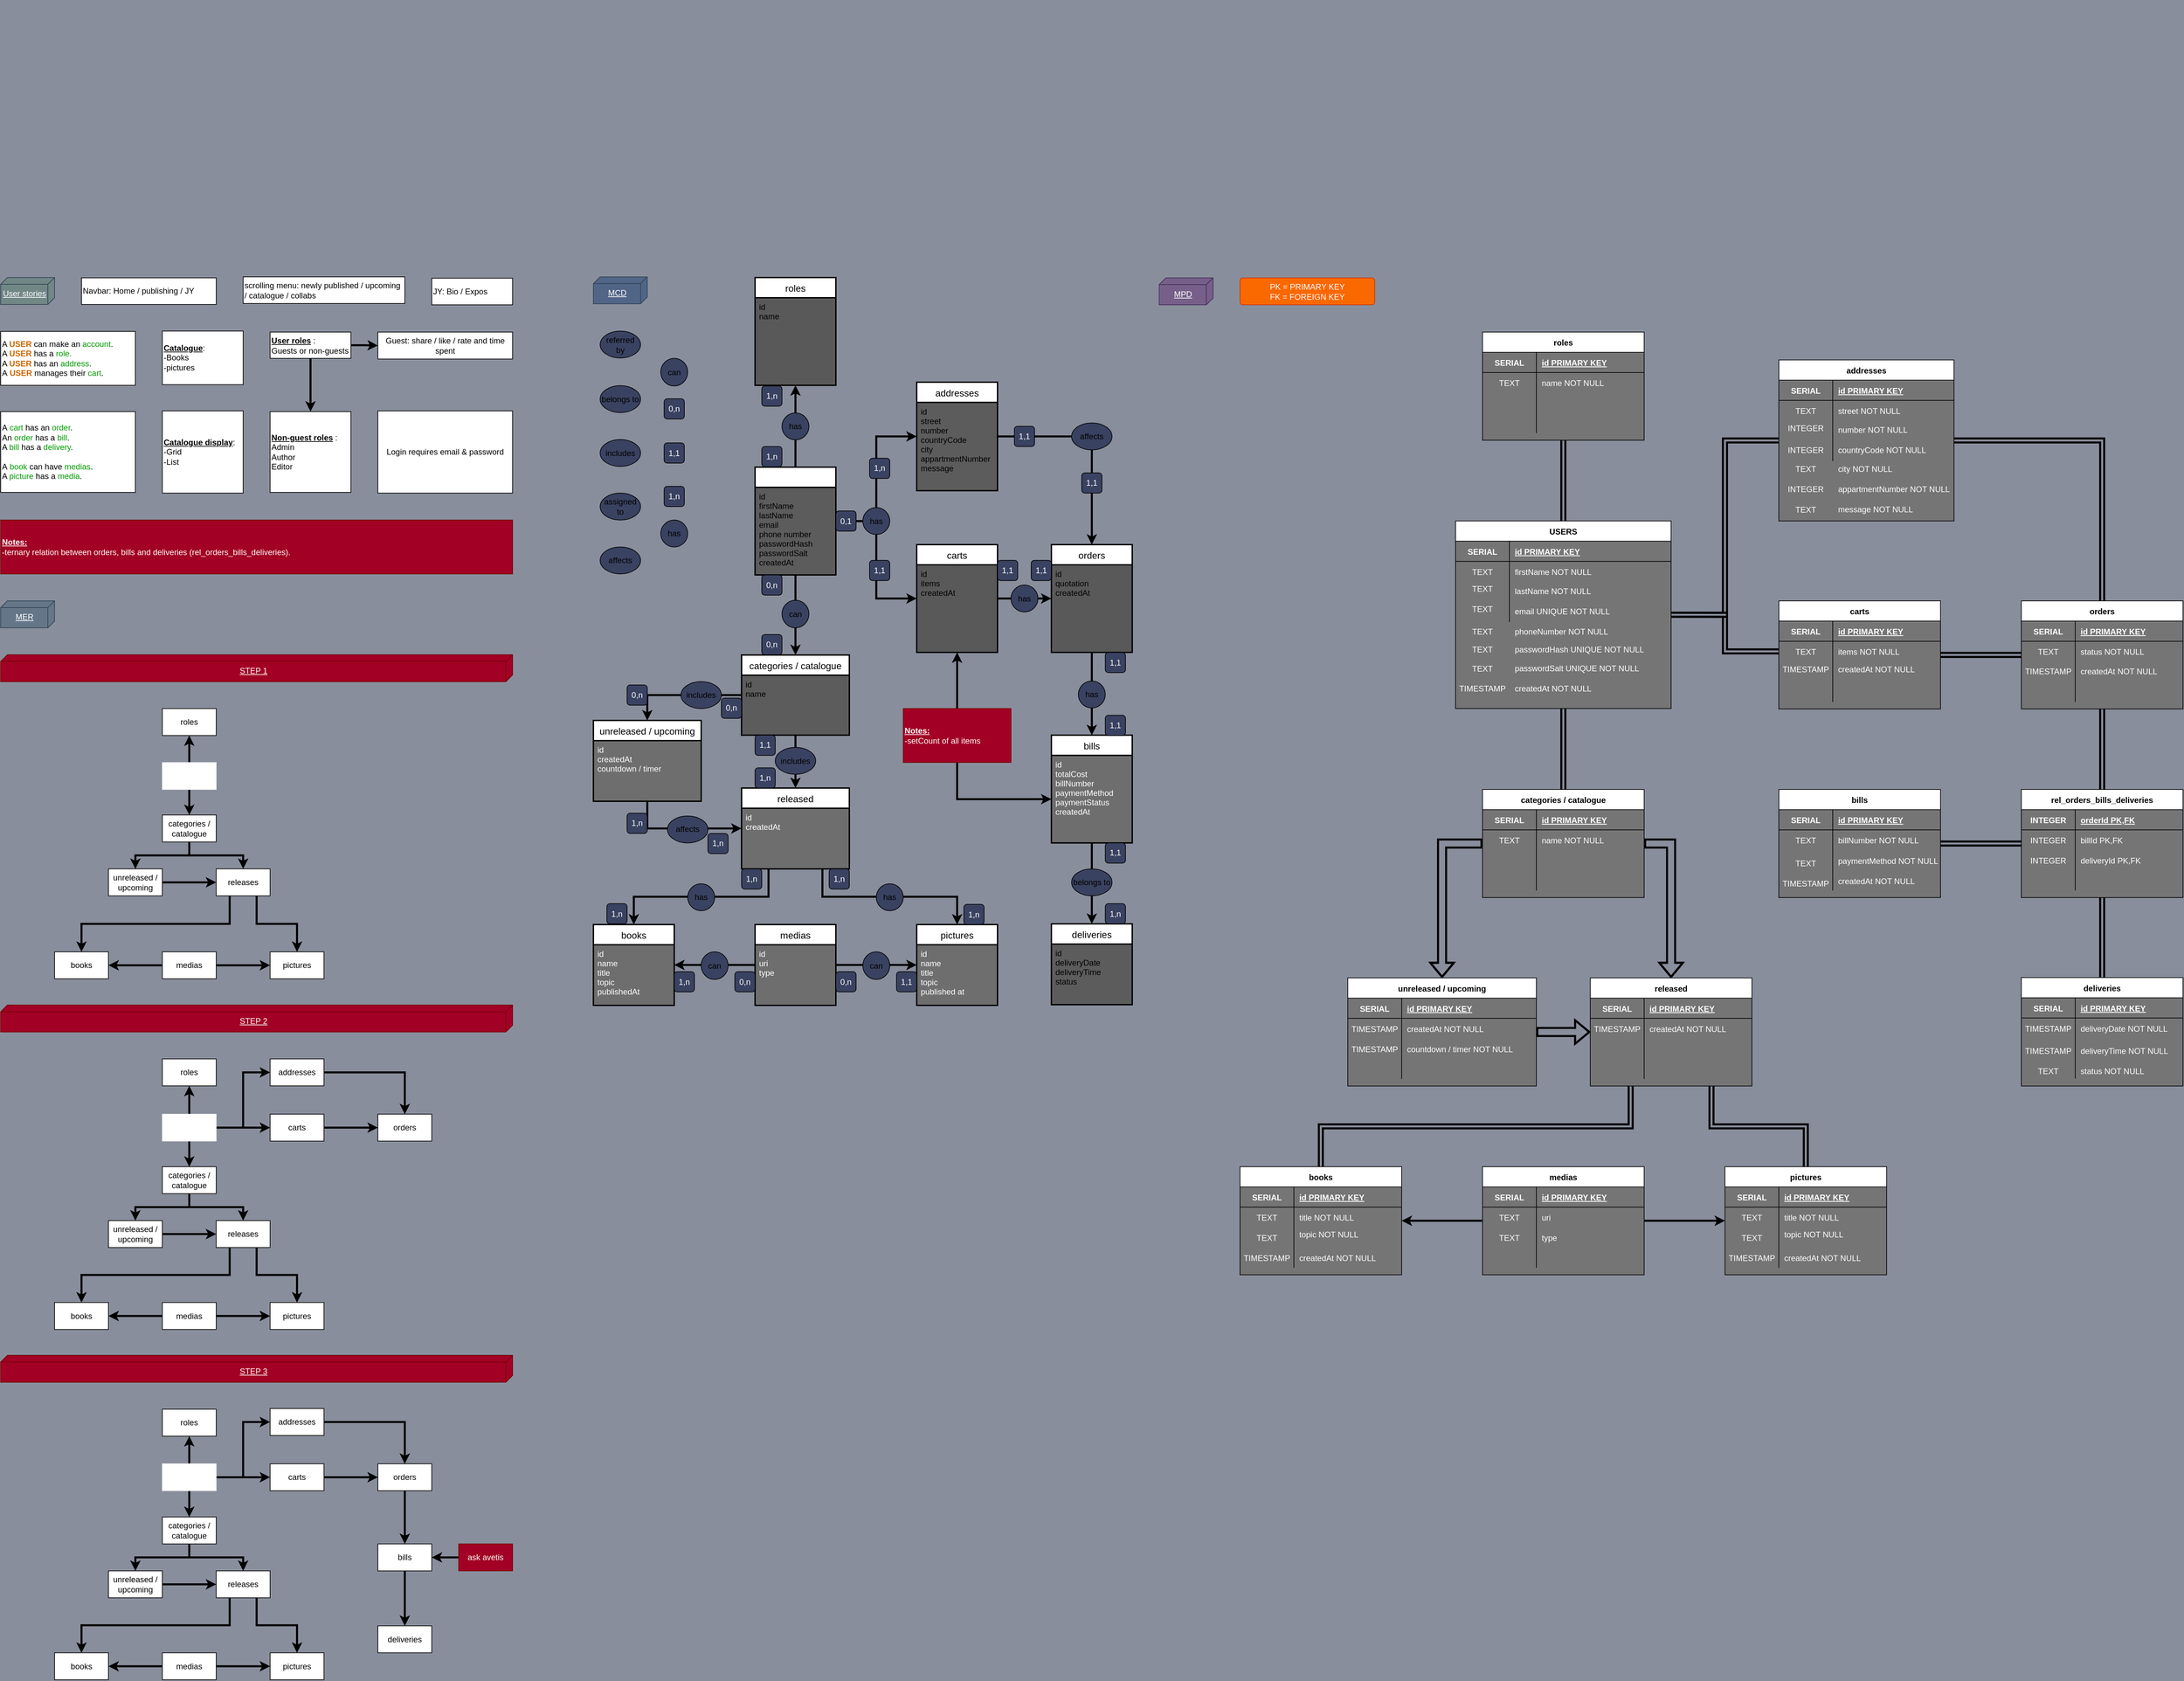 <mxfile>
    <diagram id="aPIII00CCPCG52ssjgH-" name="Page-1">
        <mxGraphModel dx="-1833" dy="2948" grid="1" gridSize="10" guides="1" tooltips="1" connect="1" arrows="1" fold="1" page="1" pageScale="1" pageWidth="850" pageHeight="1100" background="#898E9C" math="0" shadow="0">
            <root>
                <mxCell id="0"/>
                <mxCell id="1" parent="0"/>
                <mxCell id="MgpbGSHTZ-RZ3bbsv8Xt-124" style="edgeStyle=orthogonalEdgeStyle;rounded=0;orthogonalLoop=1;jettySize=auto;html=1;exitX=0.5;exitY=0;exitDx=0;exitDy=0;entryX=0.5;entryY=1;entryDx=0;entryDy=0;strokeColor=#000000;strokeWidth=3;fontColor=#009900;startArrow=none;" parent="1" source="IsMmuz0OrLvgQLqrRrfu-14" target="cUiL1AiuyzhINmyb8xdQ-93" edge="1">
                    <mxGeometry relative="1" as="geometry"/>
                </mxCell>
                <mxCell id="MgpbGSHTZ-RZ3bbsv8Xt-133" style="edgeStyle=orthogonalEdgeStyle;rounded=0;orthogonalLoop=1;jettySize=auto;html=1;exitX=1;exitY=0.5;exitDx=0;exitDy=0;strokeColor=#000000;strokeWidth=3;fontColor=#009900;" parent="1" source="kWDzPAqmPh9dv3POIvMT-28" target="cUiL1AiuyzhINmyb8xdQ-97" edge="1">
                    <mxGeometry relative="1" as="geometry"/>
                </mxCell>
                <mxCell id="MgpbGSHTZ-RZ3bbsv8Xt-134" style="edgeStyle=orthogonalEdgeStyle;rounded=0;orthogonalLoop=1;jettySize=auto;html=1;exitX=1;exitY=0.5;exitDx=0;exitDy=0;strokeColor=#000000;strokeWidth=3;fontColor=#009900;" parent="1" source="kWDzPAqmPh9dv3POIvMT-28" target="cUiL1AiuyzhINmyb8xdQ-94" edge="1">
                    <mxGeometry relative="1" as="geometry"/>
                </mxCell>
                <mxCell id="kWDzPAqmPh9dv3POIvMT-28" value="USERS" style="swimlane;childLayout=stackLayout;horizontal=1;startSize=30;horizontalStack=0;rounded=0;fontSize=14;fontStyle=0;strokeWidth=2;resizeParent=0;resizeLast=1;shadow=0;dashed=0;align=center;sketch=0;swimlaneFillColor=#5C5C5C;fontColor=#FFFFFF;" parent="1" vertex="1">
                    <mxGeometry x="3680" y="-798.44" width="120" height="160" as="geometry"/>
                </mxCell>
                <mxCell id="kWDzPAqmPh9dv3POIvMT-29" value="id&#10;firstName&#10;lastName&#10;email&#10;phone number&#10;passwordHash&#10;passwordSalt&#10;createdAt" style="align=left;strokeColor=none;fillColor=none;spacingLeft=4;fontSize=12;verticalAlign=top;resizable=0;rotatable=0;part=1;rounded=0;shadow=0;sketch=0;" parent="kWDzPAqmPh9dv3POIvMT-28" vertex="1">
                    <mxGeometry y="30" width="120" height="130" as="geometry"/>
                </mxCell>
                <mxCell id="MgpbGSHTZ-RZ3bbsv8Xt-126" style="edgeStyle=orthogonalEdgeStyle;rounded=0;orthogonalLoop=1;jettySize=auto;html=1;exitX=0;exitY=0.5;exitDx=0;exitDy=0;entryX=0.5;entryY=0;entryDx=0;entryDy=0;strokeColor=#000000;strokeWidth=3;fontColor=#009900;" parent="1" source="kWDzPAqmPh9dv3POIvMT-30" target="MgpbGSHTZ-RZ3bbsv8Xt-112" edge="1">
                    <mxGeometry relative="1" as="geometry"/>
                </mxCell>
                <mxCell id="kWDzPAqmPh9dv3POIvMT-30" value="categories / catalogue" style="swimlane;childLayout=stackLayout;horizontal=1;startSize=30;horizontalStack=0;rounded=0;fontSize=14;fontStyle=0;strokeWidth=2;resizeParent=0;resizeLast=1;shadow=0;dashed=0;align=center;sketch=0;swimlaneFillColor=#5C5C5C;" parent="1" vertex="1">
                    <mxGeometry x="3660" y="-519.63" width="160" height="119" as="geometry"/>
                </mxCell>
                <mxCell id="kWDzPAqmPh9dv3POIvMT-31" value="id&#10;name" style="align=left;strokeColor=none;fillColor=none;spacingLeft=4;fontSize=12;verticalAlign=top;resizable=0;rotatable=0;part=1;rounded=0;shadow=0;sketch=0;" parent="kWDzPAqmPh9dv3POIvMT-30" vertex="1">
                    <mxGeometry y="30" width="160" height="89" as="geometry"/>
                </mxCell>
                <mxCell id="MgpbGSHTZ-RZ3bbsv8Xt-129" style="edgeStyle=orthogonalEdgeStyle;rounded=0;orthogonalLoop=1;jettySize=auto;html=1;exitX=0;exitY=0.5;exitDx=0;exitDy=0;strokeColor=#000000;strokeWidth=3;fontColor=#009900;" parent="1" source="kWDzPAqmPh9dv3POIvMT-162" target="MgpbGSHTZ-RZ3bbsv8Xt-115" edge="1">
                    <mxGeometry relative="1" as="geometry"/>
                </mxCell>
                <mxCell id="MgpbGSHTZ-RZ3bbsv8Xt-130" style="edgeStyle=orthogonalEdgeStyle;rounded=0;orthogonalLoop=1;jettySize=auto;html=1;exitX=1;exitY=0.5;exitDx=0;exitDy=0;strokeColor=#000000;strokeWidth=3;fontColor=#009900;" parent="1" source="kWDzPAqmPh9dv3POIvMT-162" target="MgpbGSHTZ-RZ3bbsv8Xt-117" edge="1">
                    <mxGeometry relative="1" as="geometry"/>
                </mxCell>
                <mxCell id="kWDzPAqmPh9dv3POIvMT-162" value="medias" style="swimlane;childLayout=stackLayout;horizontal=1;startSize=30;horizontalStack=0;rounded=0;fontSize=14;fontStyle=0;strokeWidth=2;resizeParent=0;resizeLast=1;shadow=0;dashed=0;align=center;labelBackgroundColor=none;sketch=0;swimlaneFillColor=#6E6E6E;" parent="1" vertex="1">
                    <mxGeometry x="3680" y="-119.5" width="120" height="120" as="geometry"/>
                </mxCell>
                <mxCell id="kWDzPAqmPh9dv3POIvMT-163" value="id&#10;uri&#10;type" style="align=left;strokeColor=none;fillColor=none;spacingLeft=4;fontSize=12;verticalAlign=top;resizable=0;rotatable=0;part=1;rounded=0;shadow=0;labelBackgroundColor=none;sketch=0;fontColor=#FFFFFF;" parent="kWDzPAqmPh9dv3POIvMT-162" vertex="1">
                    <mxGeometry y="30" width="120" height="90" as="geometry"/>
                </mxCell>
                <mxCell id="kWDzPAqmPh9dv3POIvMT-294" value="MCD" style="verticalAlign=middle;align=center;spacingTop=8;spacingLeft=2;spacingRight=12;shape=cube;size=10;direction=south;fontStyle=4;html=1;rounded=0;shadow=0;labelBackgroundColor=none;sketch=0;fontColor=#ffffff;fillColor=#516587;strokeColor=#314354;" parent="1" vertex="1">
                    <mxGeometry x="3440" y="-1081" width="80" height="40" as="geometry"/>
                </mxCell>
                <mxCell id="kWDzPAqmPh9dv3POIvMT-295" value="MPD" style="verticalAlign=middle;align=center;spacingTop=8;spacingLeft=2;spacingRight=12;shape=cube;size=10;direction=south;fontStyle=4;html=1;rounded=0;shadow=0;labelBackgroundColor=none;sketch=0;fontColor=#ffffff;fillColor=#76608a;strokeColor=#432D57;" parent="1" vertex="1">
                    <mxGeometry x="4280" y="-1079.5" width="80" height="40" as="geometry"/>
                </mxCell>
                <mxCell id="cUiL1AiuyzhINmyb8xdQ-91" value="roles" style="swimlane;childLayout=stackLayout;horizontal=1;startSize=30;horizontalStack=0;rounded=0;fontSize=14;fontStyle=0;strokeWidth=2;resizeParent=0;resizeLast=1;shadow=0;dashed=0;align=center;sketch=0;swimlaneFillColor=#595959;" parent="1" vertex="1">
                    <mxGeometry x="3680" y="-1080" width="120" height="160" as="geometry"/>
                </mxCell>
                <mxCell id="cUiL1AiuyzhINmyb8xdQ-92" style="edgeStyle=none;rounded=0;orthogonalLoop=1;jettySize=auto;html=1;strokeColor=#141414;strokeWidth=3;" parent="cUiL1AiuyzhINmyb8xdQ-91" source="cUiL1AiuyzhINmyb8xdQ-93" target="cUiL1AiuyzhINmyb8xdQ-91" edge="1">
                    <mxGeometry relative="1" as="geometry"/>
                </mxCell>
                <mxCell id="cUiL1AiuyzhINmyb8xdQ-93" value="id&#10;name" style="align=left;strokeColor=none;fillColor=none;spacingLeft=4;fontSize=12;verticalAlign=top;resizable=0;rotatable=0;part=1;rounded=0;shadow=0;sketch=0;" parent="cUiL1AiuyzhINmyb8xdQ-91" vertex="1">
                    <mxGeometry y="30" width="120" height="130" as="geometry"/>
                </mxCell>
                <mxCell id="MgpbGSHTZ-RZ3bbsv8Xt-136" style="edgeStyle=orthogonalEdgeStyle;rounded=0;orthogonalLoop=1;jettySize=auto;html=1;exitX=1;exitY=0.5;exitDx=0;exitDy=0;strokeColor=#000000;strokeWidth=3;fontColor=#009900;" parent="1" source="cUiL1AiuyzhINmyb8xdQ-94" target="cUiL1AiuyzhINmyb8xdQ-111" edge="1">
                    <mxGeometry relative="1" as="geometry"/>
                </mxCell>
                <mxCell id="cUiL1AiuyzhINmyb8xdQ-94" value="carts" style="swimlane;childLayout=stackLayout;horizontal=1;startSize=30;horizontalStack=0;rounded=0;fontSize=14;fontStyle=0;strokeWidth=2;resizeParent=0;resizeLast=1;shadow=0;dashed=0;align=center;sketch=0;swimlaneFillColor=#595959;" parent="1" vertex="1">
                    <mxGeometry x="3920" y="-683.5" width="120" height="160" as="geometry"/>
                </mxCell>
                <mxCell id="cUiL1AiuyzhINmyb8xdQ-95" style="edgeStyle=none;rounded=0;orthogonalLoop=1;jettySize=auto;html=1;strokeColor=#141414;strokeWidth=3;" parent="cUiL1AiuyzhINmyb8xdQ-94" source="cUiL1AiuyzhINmyb8xdQ-96" target="cUiL1AiuyzhINmyb8xdQ-94" edge="1">
                    <mxGeometry relative="1" as="geometry"/>
                </mxCell>
                <mxCell id="cUiL1AiuyzhINmyb8xdQ-96" value="id&#10;items&#10;createdAt" style="align=left;strokeColor=none;fillColor=none;spacingLeft=4;fontSize=12;verticalAlign=top;resizable=0;rotatable=0;part=1;rounded=0;shadow=0;sketch=0;" parent="cUiL1AiuyzhINmyb8xdQ-94" vertex="1">
                    <mxGeometry y="30" width="120" height="130" as="geometry"/>
                </mxCell>
                <mxCell id="MgpbGSHTZ-RZ3bbsv8Xt-135" style="edgeStyle=orthogonalEdgeStyle;rounded=0;orthogonalLoop=1;jettySize=auto;html=1;exitX=1;exitY=0.5;exitDx=0;exitDy=0;strokeColor=#000000;strokeWidth=3;fontColor=#009900;" parent="1" source="cUiL1AiuyzhINmyb8xdQ-97" target="cUiL1AiuyzhINmyb8xdQ-111" edge="1">
                    <mxGeometry relative="1" as="geometry"/>
                </mxCell>
                <mxCell id="cUiL1AiuyzhINmyb8xdQ-97" value="addresses" style="swimlane;childLayout=stackLayout;horizontal=1;startSize=30;horizontalStack=0;rounded=0;fontSize=14;fontStyle=0;strokeWidth=2;resizeParent=0;resizeLast=1;shadow=0;dashed=0;align=center;sketch=0;swimlaneFillColor=#5C5C5C;" parent="1" vertex="1">
                    <mxGeometry x="3920" y="-924.63" width="120" height="161" as="geometry"/>
                </mxCell>
                <mxCell id="cUiL1AiuyzhINmyb8xdQ-98" value="id&#10;street&#10;number&#10;countryCode&#10;city&#10;appartmentNumber&#10;message" style="align=left;strokeColor=none;fillColor=none;spacingLeft=4;fontSize=12;verticalAlign=top;resizable=0;rotatable=0;part=1;rounded=0;shadow=0;sketch=0;" parent="cUiL1AiuyzhINmyb8xdQ-97" vertex="1">
                    <mxGeometry y="30" width="120" height="131" as="geometry"/>
                </mxCell>
                <mxCell id="cUiL1AiuyzhINmyb8xdQ-111" value="orders" style="swimlane;childLayout=stackLayout;horizontal=1;startSize=30;horizontalStack=0;rounded=0;fontSize=14;fontStyle=0;strokeWidth=2;resizeParent=0;resizeLast=1;shadow=0;dashed=0;align=center;sketch=0;swimlaneFillColor=#595959;" parent="1" vertex="1">
                    <mxGeometry x="4120" y="-683.5" width="120" height="160" as="geometry"/>
                </mxCell>
                <mxCell id="cUiL1AiuyzhINmyb8xdQ-113" value="id&#10;quotation&#10;createdAt" style="align=left;strokeColor=none;fillColor=none;spacingLeft=4;fontSize=12;verticalAlign=top;resizable=0;rotatable=0;part=1;rounded=0;shadow=0;sketch=0;" parent="cUiL1AiuyzhINmyb8xdQ-111" vertex="1">
                    <mxGeometry y="30" width="120" height="130" as="geometry"/>
                </mxCell>
                <mxCell id="cUiL1AiuyzhINmyb8xdQ-112" style="edgeStyle=none;rounded=0;orthogonalLoop=1;jettySize=auto;html=1;strokeColor=#141414;strokeWidth=3;" parent="cUiL1AiuyzhINmyb8xdQ-111" edge="1">
                    <mxGeometry relative="1" as="geometry">
                        <mxPoint x="700" y="-800" as="sourcePoint"/>
                        <mxPoint x="700" y="-800" as="targetPoint"/>
                    </mxGeometry>
                </mxCell>
                <mxCell id="cUiL1AiuyzhINmyb8xdQ-114" value="deliveries" style="swimlane;childLayout=stackLayout;horizontal=1;startSize=30;horizontalStack=0;rounded=0;fontSize=14;fontStyle=0;strokeWidth=2;resizeParent=0;resizeLast=1;shadow=0;dashed=0;align=center;sketch=0;swimlaneFillColor=#5C5C5C;" parent="1" vertex="1">
                    <mxGeometry x="4120" y="-120.5" width="120" height="120" as="geometry"/>
                </mxCell>
                <mxCell id="cUiL1AiuyzhINmyb8xdQ-115" value="id&#10;deliveryDate&#10;deliveryTime&#10;status" style="align=left;strokeColor=none;fillColor=none;spacingLeft=4;fontSize=12;verticalAlign=top;resizable=0;rotatable=0;part=1;rounded=0;shadow=0;sketch=0;" parent="cUiL1AiuyzhINmyb8xdQ-114" vertex="1">
                    <mxGeometry y="30" width="120" height="90" as="geometry"/>
                </mxCell>
                <mxCell id="cUiL1AiuyzhINmyb8xdQ-120" value="bills" style="swimlane;childLayout=stackLayout;horizontal=1;startSize=30;horizontalStack=0;rounded=0;fontSize=14;fontStyle=0;strokeWidth=2;resizeParent=0;resizeLast=1;shadow=0;dashed=0;align=center;labelBackgroundColor=none;sketch=0;swimlaneFillColor=#6E6E6E;" parent="1" vertex="1">
                    <mxGeometry x="4120" y="-400.63" width="120" height="160" as="geometry"/>
                </mxCell>
                <mxCell id="cUiL1AiuyzhINmyb8xdQ-121" value="id&#10;totalCost&#10;billNumber&#10;paymentMethod&#10;paymentStatus&#10;createdAt" style="align=left;strokeColor=none;fillColor=none;spacingLeft=4;fontSize=12;verticalAlign=top;resizable=0;rotatable=0;part=1;rounded=0;shadow=0;labelBackgroundColor=none;sketch=0;fontColor=#FFFFFF;" parent="cUiL1AiuyzhINmyb8xdQ-120" vertex="1">
                    <mxGeometry y="30" width="120" height="130" as="geometry"/>
                </mxCell>
                <mxCell id="MgpbGSHTZ-RZ3bbsv8Xt-121" style="edgeStyle=orthogonalEdgeStyle;rounded=0;orthogonalLoop=1;jettySize=auto;html=1;exitX=0.5;exitY=0;exitDx=0;exitDy=0;strokeColor=#000000;strokeWidth=3;fontColor=#009900;" parent="1" source="MLEI7DUxlVVvk_2FDRkv-6" target="MLEI7DUxlVVvk_2FDRkv-26" edge="1">
                    <mxGeometry relative="1" as="geometry"/>
                </mxCell>
                <mxCell id="MgpbGSHTZ-RZ3bbsv8Xt-144" style="edgeStyle=orthogonalEdgeStyle;rounded=0;orthogonalLoop=1;jettySize=auto;html=1;exitX=0.5;exitY=1;exitDx=0;exitDy=0;strokeColor=#000000;strokeWidth=3;fontColor=#009900;" parent="1" source="MLEI7DUxlVVvk_2FDRkv-6" target="MgpbGSHTZ-RZ3bbsv8Xt-141" edge="1">
                    <mxGeometry relative="1" as="geometry"/>
                </mxCell>
                <mxCell id="MLEI7DUxlVVvk_2FDRkv-6" value="&lt;font style=&quot;&quot; color=&quot;#ffffff&quot;&gt;users&lt;/font&gt;" style="rounded=0;arcSize=10;whiteSpace=wrap;html=1;align=center;strokeColor=#F0F0F0;" parent="1" vertex="1">
                    <mxGeometry x="2800" y="-360" width="80" height="40" as="geometry"/>
                </mxCell>
                <mxCell id="MgpbGSHTZ-RZ3bbsv8Xt-22" style="edgeStyle=orthogonalEdgeStyle;rounded=0;orthogonalLoop=1;jettySize=auto;html=1;exitX=0;exitY=0.5;exitDx=0;exitDy=0;strokeColor=#000000;strokeWidth=3;fontColor=#FFFFFF;" parent="1" source="MLEI7DUxlVVvk_2FDRkv-9" target="MgpbGSHTZ-RZ3bbsv8Xt-4" edge="1">
                    <mxGeometry relative="1" as="geometry"/>
                </mxCell>
                <mxCell id="MgpbGSHTZ-RZ3bbsv8Xt-23" style="edgeStyle=orthogonalEdgeStyle;rounded=0;orthogonalLoop=1;jettySize=auto;html=1;exitX=1;exitY=0.5;exitDx=0;exitDy=0;strokeColor=#000000;strokeWidth=3;fontColor=#FFFFFF;" parent="1" source="MLEI7DUxlVVvk_2FDRkv-9" target="MgpbGSHTZ-RZ3bbsv8Xt-5" edge="1">
                    <mxGeometry relative="1" as="geometry"/>
                </mxCell>
                <mxCell id="MLEI7DUxlVVvk_2FDRkv-9" value="medias" style="rounded=0;arcSize=10;whiteSpace=wrap;html=1;align=center;shadow=0;labelBackgroundColor=none;sketch=0;" parent="1" vertex="1">
                    <mxGeometry x="2800" y="-79" width="80" height="40" as="geometry"/>
                </mxCell>
                <mxCell id="MLEI7DUxlVVvk_2FDRkv-10" value="MER" style="verticalAlign=middle;align=center;spacingTop=8;spacingLeft=2;spacingRight=12;shape=cube;size=10;direction=south;fontStyle=4;html=1;rounded=0;shadow=0;labelBackgroundColor=none;sketch=0;fontColor=#ffffff;fillColor=#647687;strokeColor=#314354;" parent="1" vertex="1">
                    <mxGeometry x="2560" y="-600" width="80" height="40" as="geometry"/>
                </mxCell>
                <mxCell id="MLEI7DUxlVVvk_2FDRkv-26" value="roles" style="rounded=0;arcSize=10;whiteSpace=wrap;html=1;align=center;" parent="1" vertex="1">
                    <mxGeometry x="2800" y="-440.13" width="80" height="40" as="geometry"/>
                </mxCell>
                <mxCell id="9-ZgkrUewy1QxKyqAOTC-40" value="&lt;div&gt;A &lt;font color=&quot;#cc6600&quot;&gt;&lt;b&gt;USER&lt;/b&gt;&lt;/font&gt; can make an &lt;font color=&quot;#009900&quot;&gt;account&lt;/font&gt;.&lt;/div&gt;&lt;div&gt;A &lt;b&gt;&lt;font color=&quot;#cc6600&quot;&gt;USER&lt;/font&gt;&lt;/b&gt; has a &lt;font color=&quot;#009900&quot;&gt;role.&lt;/font&gt;&lt;/div&gt;&lt;div&gt;&lt;span style=&quot;background-color: initial;&quot;&gt;A &lt;/span&gt;&lt;b style=&quot;background-color: initial;&quot;&gt;&lt;font color=&quot;#cc6600&quot;&gt;USER&lt;/font&gt;&lt;/b&gt;&lt;span style=&quot;background-color: initial;&quot;&gt; has an&amp;nbsp;&lt;/span&gt;&lt;font style=&quot;background-color: initial;&quot; color=&quot;#009900&quot;&gt;address&lt;/font&gt;&lt;span style=&quot;background-color: initial;&quot;&gt;.&lt;/span&gt;&lt;br&gt;&lt;/div&gt;&lt;div&gt;&lt;div&gt;A&amp;nbsp;&lt;b&gt;&lt;font color=&quot;#cc6600&quot;&gt;USER&lt;/font&gt;&lt;/b&gt;&amp;nbsp;manages their&amp;nbsp;&lt;font color=&quot;#009900&quot;&gt;cart&lt;/font&gt;.&lt;/div&gt;&lt;/div&gt;" style="rounded=0;arcSize=10;whiteSpace=wrap;html=1;align=left;" parent="1" vertex="1">
                    <mxGeometry x="2560" y="-1000" width="200" height="80" as="geometry"/>
                </mxCell>
                <mxCell id="9-ZgkrUewy1QxKyqAOTC-74" value="User stories" style="verticalAlign=middle;align=center;spacingTop=8;spacingLeft=2;spacingRight=12;shape=cube;size=10;direction=south;fontStyle=4;html=1;rounded=0;shadow=0;labelBackgroundColor=none;sketch=0;fontColor=#ffffff;fillColor=#718786;strokeColor=#314354;" parent="1" vertex="1">
                    <mxGeometry x="2560" y="-1080" width="80" height="40" as="geometry"/>
                </mxCell>
                <mxCell id="MgpbGSHTZ-RZ3bbsv8Xt-97" style="edgeStyle=orthogonalEdgeStyle;rounded=0;orthogonalLoop=1;jettySize=auto;html=1;exitX=0.5;exitY=1;exitDx=0;exitDy=0;strokeColor=#000000;strokeWidth=3;fontColor=#FFFFFF;" parent="1" source="9-ZgkrUewy1QxKyqAOTC-75" target="MgpbGSHTZ-RZ3bbsv8Xt-95" edge="1">
                    <mxGeometry relative="1" as="geometry"/>
                </mxCell>
                <mxCell id="MgpbGSHTZ-RZ3bbsv8Xt-101" style="edgeStyle=orthogonalEdgeStyle;rounded=0;orthogonalLoop=1;jettySize=auto;html=1;exitX=1;exitY=0.5;exitDx=0;exitDy=0;strokeColor=#000000;strokeWidth=3;fontColor=#FFFFFF;" parent="1" source="9-ZgkrUewy1QxKyqAOTC-75" target="9-ZgkrUewy1QxKyqAOTC-503" edge="1">
                    <mxGeometry relative="1" as="geometry"/>
                </mxCell>
                <mxCell id="9-ZgkrUewy1QxKyqAOTC-75" value="&lt;b&gt;&lt;u&gt;User roles&lt;/u&gt;&lt;/b&gt;&amp;nbsp;:&lt;br&gt;Guests or non-guests" style="rounded=0;arcSize=10;whiteSpace=wrap;html=1;align=left;" parent="1" vertex="1">
                    <mxGeometry x="2960" y="-999" width="120" height="39" as="geometry"/>
                </mxCell>
                <mxCell id="9-ZgkrUewy1QxKyqAOTC-76" value="Login requires email &amp;amp; password" style="rounded=0;arcSize=10;whiteSpace=wrap;html=1;align=center;" parent="1" vertex="1">
                    <mxGeometry x="3120" y="-882" width="200" height="122" as="geometry"/>
                </mxCell>
                <mxCell id="9-ZgkrUewy1QxKyqAOTC-77" value="&lt;span style=&quot;color: rgb(255, 255, 255);&quot;&gt;PK = PRIMARY KEY&lt;/span&gt;&lt;br style=&quot;color: rgb(255, 255, 255);&quot;&gt;&lt;span style=&quot;color: rgb(255, 255, 255);&quot;&gt;FK = FOREIGN KEY&lt;/span&gt;" style="rounded=1;arcSize=10;whiteSpace=wrap;html=1;align=center;fillColor=#fa6800;fontColor=#000000;strokeColor=#C73500;" parent="1" vertex="1">
                    <mxGeometry x="4400" y="-1079.5" width="200" height="40" as="geometry"/>
                </mxCell>
                <mxCell id="9-ZgkrUewy1QxKyqAOTC-78" value="A&amp;nbsp;&lt;font color=&quot;#009900&quot;&gt;cart&lt;/font&gt;&amp;nbsp;has an&amp;nbsp;&lt;font color=&quot;#009900&quot;&gt;order&lt;/font&gt;.&lt;br&gt;An&amp;nbsp;&lt;font color=&quot;#009900&quot;&gt;order&lt;/font&gt;&amp;nbsp;has a&amp;nbsp;&lt;font color=&quot;#009900&quot;&gt;bill&lt;/font&gt;.&lt;br&gt;A &lt;font color=&quot;#009900&quot;&gt;bill&lt;/font&gt;&amp;nbsp;has a&amp;nbsp;&lt;font color=&quot;#009900&quot;&gt;delivery&lt;/font&gt;.&lt;br&gt;&lt;br&gt;A&amp;nbsp;&lt;font color=&quot;#009900&quot;&gt;book&lt;/font&gt;&amp;nbsp;can have&amp;nbsp;&lt;font color=&quot;#009900&quot;&gt;medias&lt;/font&gt;.&lt;br&gt;A &lt;font color=&quot;#009900&quot;&gt;picture&lt;/font&gt;&amp;nbsp;has a&amp;nbsp;&lt;font color=&quot;#009900&quot;&gt;media&lt;/font&gt;." style="rounded=0;arcSize=10;whiteSpace=wrap;html=1;align=left;" parent="1" vertex="1">
                    <mxGeometry x="2560" y="-881" width="200" height="120" as="geometry"/>
                </mxCell>
                <mxCell id="9-ZgkrUewy1QxKyqAOTC-112" value="belongs to" style="ellipse;whiteSpace=wrap;html=1;align=center;rounded=0;shadow=0;sketch=0;fillColor=#3A4261;gradientColor=none;" parent="1" vertex="1">
                    <mxGeometry x="3450" y="-919.5" width="60" height="40" as="geometry"/>
                </mxCell>
                <mxCell id="9-ZgkrUewy1QxKyqAOTC-114" value="1,1" style="whiteSpace=wrap;html=1;align=center;rounded=1;shadow=0;labelBackgroundColor=none;sketch=0;fontColor=#FFFFFF;fillColor=#3A4261;gradientColor=none;" parent="1" vertex="1">
                    <mxGeometry x="3545" y="-834.5" width="30" height="30" as="geometry"/>
                </mxCell>
                <mxCell id="9-ZgkrUewy1QxKyqAOTC-115" value="1,n" style="whiteSpace=wrap;html=1;align=center;rounded=1;shadow=0;labelBackgroundColor=none;sketch=0;fontColor=#FFFFFF;fillColor=#3A4261;gradientColor=none;" parent="1" vertex="1">
                    <mxGeometry x="3545" y="-770" width="30" height="30" as="geometry"/>
                </mxCell>
                <mxCell id="9-ZgkrUewy1QxKyqAOTC-119" value="includes" style="ellipse;whiteSpace=wrap;html=1;align=center;rounded=0;shadow=0;sketch=0;fillColor=#3A4261;gradientColor=none;" parent="1" vertex="1">
                    <mxGeometry x="3450" y="-839.5" width="60" height="40" as="geometry"/>
                </mxCell>
                <mxCell id="9-ZgkrUewy1QxKyqAOTC-123" value="0,n" style="whiteSpace=wrap;html=1;align=center;rounded=1;shadow=0;labelBackgroundColor=none;sketch=0;fontColor=#FFFFFF;fillColor=#3A4261;gradientColor=none;" parent="1" vertex="1">
                    <mxGeometry x="3545" y="-900" width="30" height="30" as="geometry"/>
                </mxCell>
                <mxCell id="9-ZgkrUewy1QxKyqAOTC-127" value="assigned to" style="ellipse;whiteSpace=wrap;html=1;align=center;rounded=0;shadow=0;sketch=0;fillColor=#3A4261;gradientColor=none;" parent="1" vertex="1">
                    <mxGeometry x="3450" y="-759.94" width="60" height="40" as="geometry"/>
                </mxCell>
                <mxCell id="9-ZgkrUewy1QxKyqAOTC-132" value="can" style="ellipse;whiteSpace=wrap;html=1;align=center;fillColor=#3A4261;" parent="1" vertex="1">
                    <mxGeometry x="3540" y="-960" width="40" height="41" as="geometry"/>
                </mxCell>
                <mxCell id="9-ZgkrUewy1QxKyqAOTC-162" value="has" style="ellipse;whiteSpace=wrap;html=1;align=center;rounded=0;shadow=0;sketch=0;fillColor=#3A4261;gradientColor=none;" parent="1" vertex="1">
                    <mxGeometry x="3540" y="-719.94" width="40" height="40" as="geometry"/>
                </mxCell>
                <mxCell id="9-ZgkrUewy1QxKyqAOTC-167" value="referred by" style="ellipse;whiteSpace=wrap;html=1;align=center;rounded=0;shadow=0;sketch=0;fillColor=#3A4261;gradientColor=none;" parent="1" vertex="1">
                    <mxGeometry x="3450" y="-1000.5" width="60" height="40" as="geometry"/>
                </mxCell>
                <mxCell id="9-ZgkrUewy1QxKyqAOTC-173" value="affects" style="ellipse;whiteSpace=wrap;html=1;align=center;rounded=0;shadow=0;sketch=0;fillColor=#3A4261;gradientColor=none;" parent="1" vertex="1">
                    <mxGeometry x="3450" y="-680" width="60" height="40" as="geometry"/>
                </mxCell>
                <mxCell id="9-ZgkrUewy1QxKyqAOTC-278" value="books" style="shape=table;startSize=30;container=1;collapsible=1;childLayout=tableLayout;fixedRows=1;rowLines=0;fontStyle=1;align=center;resizeLast=1;rounded=0;shadow=0;labelBackgroundColor=none;sketch=0;swimlaneFillColor=#757575;" parent="1" vertex="1">
                    <mxGeometry x="4400" y="240" width="240" height="160.5" as="geometry"/>
                </mxCell>
                <mxCell id="9-ZgkrUewy1QxKyqAOTC-279" value="" style="shape=tableRow;horizontal=0;startSize=0;swimlaneHead=0;swimlaneBody=0;fillColor=none;collapsible=0;dropTarget=0;points=[[0,0.5],[1,0.5]];portConstraint=eastwest;top=0;left=0;right=0;bottom=1;rounded=0;shadow=0;labelBackgroundColor=none;sketch=0;fontColor=#FFFFFF;" parent="9-ZgkrUewy1QxKyqAOTC-278" vertex="1">
                    <mxGeometry y="30" width="240" height="30" as="geometry"/>
                </mxCell>
                <mxCell id="9-ZgkrUewy1QxKyqAOTC-280" value="SERIAL" style="shape=partialRectangle;connectable=0;fillColor=none;top=0;left=0;bottom=0;right=0;fontStyle=1;overflow=hidden;rounded=0;shadow=0;labelBackgroundColor=none;sketch=0;fontColor=#FFFFFF;" parent="9-ZgkrUewy1QxKyqAOTC-279" vertex="1">
                    <mxGeometry width="80" height="30" as="geometry">
                        <mxRectangle width="80" height="30" as="alternateBounds"/>
                    </mxGeometry>
                </mxCell>
                <mxCell id="9-ZgkrUewy1QxKyqAOTC-281" value="id PRIMARY KEY" style="shape=partialRectangle;connectable=0;fillColor=none;top=0;left=0;bottom=0;right=0;align=left;spacingLeft=6;fontStyle=5;overflow=hidden;rounded=0;shadow=0;labelBackgroundColor=none;sketch=0;fontColor=#FFFFFF;" parent="9-ZgkrUewy1QxKyqAOTC-279" vertex="1">
                    <mxGeometry x="80" width="160" height="30" as="geometry">
                        <mxRectangle width="160" height="30" as="alternateBounds"/>
                    </mxGeometry>
                </mxCell>
                <mxCell id="9-ZgkrUewy1QxKyqAOTC-282" value="" style="shape=tableRow;horizontal=0;startSize=0;swimlaneHead=0;swimlaneBody=0;fillColor=none;collapsible=0;dropTarget=0;points=[[0,0.5],[1,0.5]];portConstraint=eastwest;top=0;left=0;right=0;bottom=0;rounded=0;shadow=0;labelBackgroundColor=none;sketch=0;fontColor=#FFFFFF;" parent="9-ZgkrUewy1QxKyqAOTC-278" vertex="1">
                    <mxGeometry y="60" width="240" height="30" as="geometry"/>
                </mxCell>
                <mxCell id="9-ZgkrUewy1QxKyqAOTC-283" value="TEXT" style="shape=partialRectangle;connectable=0;fillColor=none;top=0;left=0;bottom=0;right=0;editable=1;overflow=hidden;rounded=0;shadow=0;labelBackgroundColor=none;sketch=0;fontColor=#FFFFFF;" parent="9-ZgkrUewy1QxKyqAOTC-282" vertex="1">
                    <mxGeometry width="80" height="30" as="geometry">
                        <mxRectangle width="80" height="30" as="alternateBounds"/>
                    </mxGeometry>
                </mxCell>
                <mxCell id="9-ZgkrUewy1QxKyqAOTC-284" value="title NOT NULL" style="shape=partialRectangle;connectable=0;fillColor=none;top=0;left=0;bottom=0;right=0;align=left;spacingLeft=6;overflow=hidden;rounded=0;shadow=0;labelBackgroundColor=none;sketch=0;fontColor=#FFFFFF;" parent="9-ZgkrUewy1QxKyqAOTC-282" vertex="1">
                    <mxGeometry x="80" width="160" height="30" as="geometry">
                        <mxRectangle width="160" height="30" as="alternateBounds"/>
                    </mxGeometry>
                </mxCell>
                <mxCell id="9-ZgkrUewy1QxKyqAOTC-285" value="" style="shape=tableRow;horizontal=0;startSize=0;swimlaneHead=0;swimlaneBody=0;fillColor=none;collapsible=0;dropTarget=0;points=[[0,0.5],[1,0.5]];portConstraint=eastwest;top=0;left=0;right=0;bottom=0;rounded=0;shadow=0;labelBackgroundColor=none;sketch=0;fontColor=#FFFFFF;" parent="9-ZgkrUewy1QxKyqAOTC-278" vertex="1">
                    <mxGeometry y="90" width="240" height="30" as="geometry"/>
                </mxCell>
                <mxCell id="9-ZgkrUewy1QxKyqAOTC-286" value="TEXT" style="shape=partialRectangle;connectable=0;fillColor=none;top=0;left=0;bottom=0;right=0;editable=1;overflow=hidden;rounded=0;shadow=0;labelBackgroundColor=none;sketch=0;fontColor=#FFFFFF;" parent="9-ZgkrUewy1QxKyqAOTC-285" vertex="1">
                    <mxGeometry width="80" height="30" as="geometry">
                        <mxRectangle width="80" height="30" as="alternateBounds"/>
                    </mxGeometry>
                </mxCell>
                <mxCell id="9-ZgkrUewy1QxKyqAOTC-287" value="" style="shape=partialRectangle;connectable=0;fillColor=none;top=0;left=0;bottom=0;right=0;align=left;spacingLeft=6;overflow=hidden;rounded=0;shadow=0;labelBackgroundColor=none;sketch=0;fontColor=#FFFFFF;" parent="9-ZgkrUewy1QxKyqAOTC-285" vertex="1">
                    <mxGeometry x="80" width="160" height="30" as="geometry">
                        <mxRectangle width="160" height="30" as="alternateBounds"/>
                    </mxGeometry>
                </mxCell>
                <mxCell id="9-ZgkrUewy1QxKyqAOTC-288" value="" style="shape=tableRow;horizontal=0;startSize=0;swimlaneHead=0;swimlaneBody=0;fillColor=none;collapsible=0;dropTarget=0;points=[[0,0.5],[1,0.5]];portConstraint=eastwest;top=0;left=0;right=0;bottom=0;rounded=0;shadow=0;labelBackgroundColor=none;sketch=0;fontColor=#FFFFFF;" parent="9-ZgkrUewy1QxKyqAOTC-278" vertex="1">
                    <mxGeometry y="120" width="240" height="30" as="geometry"/>
                </mxCell>
                <mxCell id="9-ZgkrUewy1QxKyqAOTC-289" value="TIMESTAMP" style="shape=partialRectangle;connectable=0;fillColor=none;top=0;left=0;bottom=0;right=0;editable=1;overflow=hidden;rounded=0;shadow=0;labelBackgroundColor=none;sketch=0;fontColor=#FFFFFF;" parent="9-ZgkrUewy1QxKyqAOTC-288" vertex="1">
                    <mxGeometry width="80" height="30" as="geometry">
                        <mxRectangle width="80" height="30" as="alternateBounds"/>
                    </mxGeometry>
                </mxCell>
                <mxCell id="9-ZgkrUewy1QxKyqAOTC-290" value="" style="shape=partialRectangle;connectable=0;fillColor=none;top=0;left=0;bottom=0;right=0;align=left;spacingLeft=6;overflow=hidden;rounded=0;shadow=0;labelBackgroundColor=none;sketch=0;fontColor=#FFFFFF;" parent="9-ZgkrUewy1QxKyqAOTC-288" vertex="1">
                    <mxGeometry x="80" width="160" height="30" as="geometry">
                        <mxRectangle width="160" height="30" as="alternateBounds"/>
                    </mxGeometry>
                </mxCell>
                <mxCell id="IsMmuz0OrLvgQLqrRrfu-279" style="edgeStyle=orthogonalEdgeStyle;rounded=0;orthogonalLoop=1;jettySize=auto;html=1;exitX=0;exitY=0.5;exitDx=0;exitDy=0;strokeColor=#000000;strokeWidth=3;" parent="1" source="9-ZgkrUewy1QxKyqAOTC-318" target="9-ZgkrUewy1QxKyqAOTC-278" edge="1">
                    <mxGeometry relative="1" as="geometry"/>
                </mxCell>
                <mxCell id="IsMmuz0OrLvgQLqrRrfu-280" style="edgeStyle=orthogonalEdgeStyle;rounded=0;orthogonalLoop=1;jettySize=auto;html=1;exitX=1;exitY=0.5;exitDx=0;exitDy=0;strokeColor=#000000;strokeWidth=3;" parent="1" source="9-ZgkrUewy1QxKyqAOTC-318" target="IsMmuz0OrLvgQLqrRrfu-255" edge="1">
                    <mxGeometry relative="1" as="geometry"/>
                </mxCell>
                <mxCell id="9-ZgkrUewy1QxKyqAOTC-318" value="medias" style="shape=table;startSize=30;container=1;collapsible=1;childLayout=tableLayout;fixedRows=1;rowLines=0;fontStyle=1;align=center;resizeLast=1;rounded=0;shadow=0;labelBackgroundColor=none;sketch=0;swimlaneFillColor=#757575;" parent="1" vertex="1">
                    <mxGeometry x="4760" y="240" width="240" height="160.5" as="geometry"/>
                </mxCell>
                <mxCell id="9-ZgkrUewy1QxKyqAOTC-319" value="" style="shape=tableRow;horizontal=0;startSize=0;swimlaneHead=0;swimlaneBody=0;fillColor=none;collapsible=0;dropTarget=0;points=[[0,0.5],[1,0.5]];portConstraint=eastwest;top=0;left=0;right=0;bottom=1;rounded=0;shadow=0;labelBackgroundColor=none;sketch=0;fontColor=#FFFFFF;" parent="9-ZgkrUewy1QxKyqAOTC-318" vertex="1">
                    <mxGeometry y="30" width="240" height="30" as="geometry"/>
                </mxCell>
                <mxCell id="9-ZgkrUewy1QxKyqAOTC-320" value="SERIAL" style="shape=partialRectangle;connectable=0;fillColor=none;top=0;left=0;bottom=0;right=0;fontStyle=1;overflow=hidden;rounded=0;shadow=0;labelBackgroundColor=none;sketch=0;fontColor=#FFFFFF;" parent="9-ZgkrUewy1QxKyqAOTC-319" vertex="1">
                    <mxGeometry width="80" height="30" as="geometry">
                        <mxRectangle width="80" height="30" as="alternateBounds"/>
                    </mxGeometry>
                </mxCell>
                <mxCell id="9-ZgkrUewy1QxKyqAOTC-321" value="id PRIMARY KEY" style="shape=partialRectangle;connectable=0;fillColor=none;top=0;left=0;bottom=0;right=0;align=left;spacingLeft=6;fontStyle=5;overflow=hidden;rounded=0;shadow=0;labelBackgroundColor=none;sketch=0;fontColor=#FFFFFF;" parent="9-ZgkrUewy1QxKyqAOTC-319" vertex="1">
                    <mxGeometry x="80" width="160" height="30" as="geometry">
                        <mxRectangle width="160" height="30" as="alternateBounds"/>
                    </mxGeometry>
                </mxCell>
                <mxCell id="9-ZgkrUewy1QxKyqAOTC-322" value="" style="shape=tableRow;horizontal=0;startSize=0;swimlaneHead=0;swimlaneBody=0;fillColor=none;collapsible=0;dropTarget=0;points=[[0,0.5],[1,0.5]];portConstraint=eastwest;top=0;left=0;right=0;bottom=0;rounded=0;shadow=0;labelBackgroundColor=none;sketch=0;fontColor=#FFFFFF;" parent="9-ZgkrUewy1QxKyqAOTC-318" vertex="1">
                    <mxGeometry y="60" width="240" height="30" as="geometry"/>
                </mxCell>
                <mxCell id="9-ZgkrUewy1QxKyqAOTC-323" value="TEXT" style="shape=partialRectangle;connectable=0;fillColor=none;top=0;left=0;bottom=0;right=0;editable=1;overflow=hidden;rounded=0;shadow=0;labelBackgroundColor=none;sketch=0;fontColor=#FFFFFF;" parent="9-ZgkrUewy1QxKyqAOTC-322" vertex="1">
                    <mxGeometry width="80" height="30" as="geometry">
                        <mxRectangle width="80" height="30" as="alternateBounds"/>
                    </mxGeometry>
                </mxCell>
                <mxCell id="9-ZgkrUewy1QxKyqAOTC-324" value="uri" style="shape=partialRectangle;connectable=0;fillColor=none;top=0;left=0;bottom=0;right=0;align=left;spacingLeft=6;overflow=hidden;rounded=0;shadow=0;labelBackgroundColor=none;sketch=0;fontColor=#FFFFFF;" parent="9-ZgkrUewy1QxKyqAOTC-322" vertex="1">
                    <mxGeometry x="80" width="160" height="30" as="geometry">
                        <mxRectangle width="160" height="30" as="alternateBounds"/>
                    </mxGeometry>
                </mxCell>
                <mxCell id="9-ZgkrUewy1QxKyqAOTC-325" value="" style="shape=tableRow;horizontal=0;startSize=0;swimlaneHead=0;swimlaneBody=0;fillColor=none;collapsible=0;dropTarget=0;points=[[0,0.5],[1,0.5]];portConstraint=eastwest;top=0;left=0;right=0;bottom=0;rounded=0;shadow=0;labelBackgroundColor=none;sketch=0;fontColor=#FFFFFF;" parent="9-ZgkrUewy1QxKyqAOTC-318" vertex="1">
                    <mxGeometry y="90" width="240" height="30" as="geometry"/>
                </mxCell>
                <mxCell id="9-ZgkrUewy1QxKyqAOTC-326" value="TEXT" style="shape=partialRectangle;connectable=0;fillColor=none;top=0;left=0;bottom=0;right=0;editable=1;overflow=hidden;rounded=0;shadow=0;labelBackgroundColor=none;sketch=0;fontColor=#FFFFFF;" parent="9-ZgkrUewy1QxKyqAOTC-325" vertex="1">
                    <mxGeometry width="80" height="30" as="geometry">
                        <mxRectangle width="80" height="30" as="alternateBounds"/>
                    </mxGeometry>
                </mxCell>
                <mxCell id="9-ZgkrUewy1QxKyqAOTC-327" value="type" style="shape=partialRectangle;connectable=0;fillColor=none;top=0;left=0;bottom=0;right=0;align=left;spacingLeft=6;overflow=hidden;rounded=0;shadow=0;labelBackgroundColor=none;sketch=0;fontColor=#FFFFFF;" parent="9-ZgkrUewy1QxKyqAOTC-325" vertex="1">
                    <mxGeometry x="80" width="160" height="30" as="geometry">
                        <mxRectangle width="160" height="30" as="alternateBounds"/>
                    </mxGeometry>
                </mxCell>
                <mxCell id="9-ZgkrUewy1QxKyqAOTC-328" value="" style="shape=tableRow;horizontal=0;startSize=0;swimlaneHead=0;swimlaneBody=0;fillColor=none;collapsible=0;dropTarget=0;points=[[0,0.5],[1,0.5]];portConstraint=eastwest;top=0;left=0;right=0;bottom=0;rounded=0;shadow=0;labelBackgroundColor=none;sketch=0;fontColor=#FFFFFF;" parent="9-ZgkrUewy1QxKyqAOTC-318" vertex="1">
                    <mxGeometry y="120" width="240" height="30" as="geometry"/>
                </mxCell>
                <mxCell id="9-ZgkrUewy1QxKyqAOTC-329" value="" style="shape=partialRectangle;connectable=0;fillColor=none;top=0;left=0;bottom=0;right=0;editable=1;overflow=hidden;rounded=0;shadow=0;labelBackgroundColor=none;sketch=0;fontColor=#FFFFFF;" parent="9-ZgkrUewy1QxKyqAOTC-328" vertex="1">
                    <mxGeometry width="80" height="30" as="geometry">
                        <mxRectangle width="80" height="30" as="alternateBounds"/>
                    </mxGeometry>
                </mxCell>
                <mxCell id="9-ZgkrUewy1QxKyqAOTC-330" value="" style="shape=partialRectangle;connectable=0;fillColor=none;top=0;left=0;bottom=0;right=0;align=left;spacingLeft=6;overflow=hidden;rounded=0;shadow=0;labelBackgroundColor=none;sketch=0;fontColor=#FFFFFF;" parent="9-ZgkrUewy1QxKyqAOTC-328" vertex="1">
                    <mxGeometry x="80" width="160" height="30" as="geometry">
                        <mxRectangle width="160" height="30" as="alternateBounds"/>
                    </mxGeometry>
                </mxCell>
                <mxCell id="9-ZgkrUewy1QxKyqAOTC-503" value="Guest: share / like / rate and time spent" style="rounded=0;arcSize=10;whiteSpace=wrap;html=1;align=center;" parent="1" vertex="1">
                    <mxGeometry x="3120" y="-999" width="200" height="40" as="geometry"/>
                </mxCell>
                <mxCell id="9-ZgkrUewy1QxKyqAOTC-504" value="&lt;b&gt;&lt;u&gt;Catalogue&lt;/u&gt;&lt;/b&gt;:&lt;br&gt;-Books&lt;br&gt;-pictures" style="rounded=0;arcSize=10;whiteSpace=wrap;html=1;align=left;" parent="1" vertex="1">
                    <mxGeometry x="2800" y="-1000.5" width="120" height="79.5" as="geometry"/>
                </mxCell>
                <mxCell id="YDN1r4p8ob2ijxD0kvVL-1" value="Navbar: Home / publishing / JY" style="rounded=0;arcSize=10;whiteSpace=wrap;html=1;align=left;" parent="1" vertex="1">
                    <mxGeometry x="2680" y="-1079.5" width="200" height="39.5" as="geometry"/>
                </mxCell>
                <mxCell id="tx8MUtKCfBOPj9D-hDN--1" value="&lt;div style=&quot;&quot;&gt;&lt;u style=&quot;background-color: initial; font-weight: bold;&quot;&gt;Notes:&lt;/u&gt;&lt;/div&gt;&lt;div style=&quot;&quot;&gt;&lt;span style=&quot;background-color: initial;&quot;&gt;-ternary relation between orders, bills and deliveries (rel_orders_bills_deliveries).&lt;/span&gt;&lt;/div&gt;" style="rounded=0;arcSize=10;whiteSpace=wrap;html=1;align=left;fillColor=#a20025;fontColor=#ffffff;strokeColor=#6F0000;" parent="1" vertex="1">
                    <mxGeometry x="2560" y="-720" width="760" height="80" as="geometry"/>
                </mxCell>
                <mxCell id="MgpbGSHTZ-RZ3bbsv8Xt-8" style="edgeStyle=orthogonalEdgeStyle;rounded=0;orthogonalLoop=1;jettySize=auto;html=1;exitX=0.25;exitY=1;exitDx=0;exitDy=0;strokeColor=#000000;strokeWidth=3;fontColor=#FFFFFF;" parent="1" source="MgpbGSHTZ-RZ3bbsv8Xt-3" target="MgpbGSHTZ-RZ3bbsv8Xt-4" edge="1">
                    <mxGeometry relative="1" as="geometry"/>
                </mxCell>
                <mxCell id="MgpbGSHTZ-RZ3bbsv8Xt-9" style="edgeStyle=orthogonalEdgeStyle;rounded=0;orthogonalLoop=1;jettySize=auto;html=1;exitX=0.75;exitY=1;exitDx=0;exitDy=0;strokeColor=#000000;strokeWidth=3;fontColor=#FFFFFF;" parent="1" source="MgpbGSHTZ-RZ3bbsv8Xt-3" target="MgpbGSHTZ-RZ3bbsv8Xt-5" edge="1">
                    <mxGeometry relative="1" as="geometry"/>
                </mxCell>
                <mxCell id="MgpbGSHTZ-RZ3bbsv8Xt-3" value="releases" style="rounded=0;arcSize=10;whiteSpace=wrap;html=1;align=center;shadow=0;labelBackgroundColor=none;sketch=0;" parent="1" vertex="1">
                    <mxGeometry x="2880" y="-202.13" width="80" height="40" as="geometry"/>
                </mxCell>
                <mxCell id="MgpbGSHTZ-RZ3bbsv8Xt-4" value="books" style="rounded=0;arcSize=10;whiteSpace=wrap;html=1;align=center;shadow=0;labelBackgroundColor=none;sketch=0;" parent="1" vertex="1">
                    <mxGeometry x="2640" y="-79" width="80" height="40" as="geometry"/>
                </mxCell>
                <mxCell id="MgpbGSHTZ-RZ3bbsv8Xt-5" value="pictures" style="rounded=0;arcSize=10;whiteSpace=wrap;html=1;align=center;shadow=0;labelBackgroundColor=none;sketch=0;" parent="1" vertex="1">
                    <mxGeometry x="2960" y="-79" width="80" height="40" as="geometry"/>
                </mxCell>
                <mxCell id="MgpbGSHTZ-RZ3bbsv8Xt-140" style="edgeStyle=orthogonalEdgeStyle;rounded=0;orthogonalLoop=1;jettySize=auto;html=1;exitX=1;exitY=0.5;exitDx=0;exitDy=0;strokeColor=#000000;strokeWidth=3;fontColor=#009900;" parent="1" source="MgpbGSHTZ-RZ3bbsv8Xt-10" target="MgpbGSHTZ-RZ3bbsv8Xt-3" edge="1">
                    <mxGeometry relative="1" as="geometry"/>
                </mxCell>
                <mxCell id="MgpbGSHTZ-RZ3bbsv8Xt-10" value="unreleased / upcoming" style="rounded=0;arcSize=10;whiteSpace=wrap;html=1;align=center;" parent="1" vertex="1">
                    <mxGeometry x="2720" y="-202.13" width="80" height="40" as="geometry"/>
                </mxCell>
                <mxCell id="MgpbGSHTZ-RZ3bbsv8Xt-30" value="STEP 1" style="verticalAlign=middle;align=center;spacingTop=8;spacingLeft=2;spacingRight=12;shape=cube;size=10;direction=south;fontStyle=4;html=1;rounded=0;shadow=0;labelBackgroundColor=none;sketch=0;fontColor=#ffffff;fillColor=#a20025;strokeColor=#6F0000;" parent="1" vertex="1">
                    <mxGeometry x="2560" y="-520" width="760" height="40" as="geometry"/>
                </mxCell>
                <mxCell id="MgpbGSHTZ-RZ3bbsv8Xt-33" style="edgeStyle=orthogonalEdgeStyle;rounded=0;orthogonalLoop=1;jettySize=auto;html=1;exitX=1;exitY=0.5;exitDx=0;exitDy=0;strokeColor=#000000;strokeWidth=3;fontColor=#FFFFFF;" parent="1" source="MgpbGSHTZ-RZ3bbsv8Xt-35" target="MgpbGSHTZ-RZ3bbsv8Xt-40" edge="1">
                    <mxGeometry relative="1" as="geometry"/>
                </mxCell>
                <mxCell id="MgpbGSHTZ-RZ3bbsv8Xt-34" style="edgeStyle=orthogonalEdgeStyle;rounded=0;orthogonalLoop=1;jettySize=auto;html=1;exitX=1;exitY=0.5;exitDx=0;exitDy=0;entryX=0;entryY=0.5;entryDx=0;entryDy=0;strokeColor=#000000;strokeWidth=3;fontColor=#FFFFFF;" parent="1" source="MgpbGSHTZ-RZ3bbsv8Xt-35" target="MgpbGSHTZ-RZ3bbsv8Xt-49" edge="1">
                    <mxGeometry relative="1" as="geometry"/>
                </mxCell>
                <mxCell id="MgpbGSHTZ-RZ3bbsv8Xt-122" style="edgeStyle=orthogonalEdgeStyle;rounded=0;orthogonalLoop=1;jettySize=auto;html=1;exitX=0.5;exitY=0;exitDx=0;exitDy=0;strokeColor=#000000;strokeWidth=3;fontColor=#009900;" parent="1" source="MgpbGSHTZ-RZ3bbsv8Xt-35" target="MgpbGSHTZ-RZ3bbsv8Xt-42" edge="1">
                    <mxGeometry relative="1" as="geometry"/>
                </mxCell>
                <mxCell id="MgpbGSHTZ-RZ3bbsv8Xt-155" style="edgeStyle=orthogonalEdgeStyle;rounded=0;orthogonalLoop=1;jettySize=auto;html=1;exitX=0.5;exitY=1;exitDx=0;exitDy=0;strokeColor=#000000;strokeWidth=3;fontColor=#009900;" parent="1" source="MgpbGSHTZ-RZ3bbsv8Xt-35" target="MgpbGSHTZ-RZ3bbsv8Xt-152" edge="1">
                    <mxGeometry relative="1" as="geometry"/>
                </mxCell>
                <mxCell id="MgpbGSHTZ-RZ3bbsv8Xt-35" value="&lt;font style=&quot;&quot; color=&quot;#ffffff&quot;&gt;users&lt;/font&gt;" style="rounded=0;arcSize=10;whiteSpace=wrap;html=1;align=center;strokeColor=#F0F0F0;" parent="1" vertex="1">
                    <mxGeometry x="2800" y="162" width="80" height="40" as="geometry"/>
                </mxCell>
                <mxCell id="MgpbGSHTZ-RZ3bbsv8Xt-36" style="edgeStyle=orthogonalEdgeStyle;rounded=0;orthogonalLoop=1;jettySize=auto;html=1;exitX=0;exitY=0.5;exitDx=0;exitDy=0;strokeColor=#000000;strokeWidth=3;fontColor=#FFFFFF;" parent="1" source="MgpbGSHTZ-RZ3bbsv8Xt-38" target="MgpbGSHTZ-RZ3bbsv8Xt-53" edge="1">
                    <mxGeometry relative="1" as="geometry"/>
                </mxCell>
                <mxCell id="MgpbGSHTZ-RZ3bbsv8Xt-37" style="edgeStyle=orthogonalEdgeStyle;rounded=0;orthogonalLoop=1;jettySize=auto;html=1;exitX=1;exitY=0.5;exitDx=0;exitDy=0;strokeColor=#000000;strokeWidth=3;fontColor=#FFFFFF;" parent="1" source="MgpbGSHTZ-RZ3bbsv8Xt-38" target="MgpbGSHTZ-RZ3bbsv8Xt-54" edge="1">
                    <mxGeometry relative="1" as="geometry"/>
                </mxCell>
                <mxCell id="MgpbGSHTZ-RZ3bbsv8Xt-38" value="medias" style="rounded=0;arcSize=10;whiteSpace=wrap;html=1;align=center;shadow=0;labelBackgroundColor=none;sketch=0;" parent="1" vertex="1">
                    <mxGeometry x="2800" y="441.63" width="80" height="40" as="geometry"/>
                </mxCell>
                <mxCell id="MgpbGSHTZ-RZ3bbsv8Xt-94" style="edgeStyle=orthogonalEdgeStyle;rounded=0;orthogonalLoop=1;jettySize=auto;html=1;exitX=1;exitY=0.5;exitDx=0;exitDy=0;strokeColor=#000000;strokeWidth=3;fontColor=#FFFFFF;" parent="1" source="MgpbGSHTZ-RZ3bbsv8Xt-40" target="MgpbGSHTZ-RZ3bbsv8Xt-92" edge="1">
                    <mxGeometry relative="1" as="geometry"/>
                </mxCell>
                <mxCell id="MgpbGSHTZ-RZ3bbsv8Xt-40" value="carts" style="rounded=0;arcSize=10;whiteSpace=wrap;html=1;align=center;" parent="1" vertex="1">
                    <mxGeometry x="2960" y="162" width="80" height="40" as="geometry"/>
                </mxCell>
                <mxCell id="MgpbGSHTZ-RZ3bbsv8Xt-42" value="roles" style="rounded=0;arcSize=10;whiteSpace=wrap;html=1;align=center;" parent="1" vertex="1">
                    <mxGeometry x="2800" y="80" width="80" height="40" as="geometry"/>
                </mxCell>
                <mxCell id="MgpbGSHTZ-RZ3bbsv8Xt-93" style="edgeStyle=orthogonalEdgeStyle;rounded=0;orthogonalLoop=1;jettySize=auto;html=1;exitX=1;exitY=0.5;exitDx=0;exitDy=0;strokeColor=#000000;strokeWidth=3;fontColor=#FFFFFF;" parent="1" source="MgpbGSHTZ-RZ3bbsv8Xt-49" target="MgpbGSHTZ-RZ3bbsv8Xt-92" edge="1">
                    <mxGeometry relative="1" as="geometry"/>
                </mxCell>
                <mxCell id="MgpbGSHTZ-RZ3bbsv8Xt-49" value="addresses" style="rounded=0;arcSize=10;whiteSpace=wrap;html=1;align=center;" parent="1" vertex="1">
                    <mxGeometry x="2960" y="80" width="80" height="40" as="geometry"/>
                </mxCell>
                <mxCell id="MgpbGSHTZ-RZ3bbsv8Xt-53" value="books" style="rounded=0;arcSize=10;whiteSpace=wrap;html=1;align=center;shadow=0;labelBackgroundColor=none;sketch=0;" parent="1" vertex="1">
                    <mxGeometry x="2640" y="441.63" width="80" height="40" as="geometry"/>
                </mxCell>
                <mxCell id="MgpbGSHTZ-RZ3bbsv8Xt-54" value="pictures" style="rounded=0;arcSize=10;whiteSpace=wrap;html=1;align=center;shadow=0;labelBackgroundColor=none;sketch=0;" parent="1" vertex="1">
                    <mxGeometry x="2960" y="441.63" width="80" height="40" as="geometry"/>
                </mxCell>
                <mxCell id="MgpbGSHTZ-RZ3bbsv8Xt-57" value="STEP 2" style="verticalAlign=middle;align=center;spacingTop=8;spacingLeft=2;spacingRight=12;shape=cube;size=10;direction=south;fontStyle=4;html=1;rounded=0;shadow=0;labelBackgroundColor=none;sketch=0;fontColor=#ffffff;fillColor=#a20025;strokeColor=#6F0000;" parent="1" vertex="1">
                    <mxGeometry x="2560" width="760" height="40" as="geometry"/>
                </mxCell>
                <mxCell id="MgpbGSHTZ-RZ3bbsv8Xt-65" style="edgeStyle=orthogonalEdgeStyle;rounded=0;orthogonalLoop=1;jettySize=auto;html=1;exitX=1;exitY=0.5;exitDx=0;exitDy=0;strokeColor=#000000;strokeWidth=3;fontColor=#FFFFFF;" parent="1" source="MgpbGSHTZ-RZ3bbsv8Xt-69" target="MgpbGSHTZ-RZ3bbsv8Xt-74" edge="1">
                    <mxGeometry relative="1" as="geometry"/>
                </mxCell>
                <mxCell id="MgpbGSHTZ-RZ3bbsv8Xt-66" style="edgeStyle=orthogonalEdgeStyle;rounded=0;orthogonalLoop=1;jettySize=auto;html=1;exitX=1;exitY=0.5;exitDx=0;exitDy=0;entryX=0;entryY=0.5;entryDx=0;entryDy=0;strokeColor=#000000;strokeWidth=3;fontColor=#FFFFFF;" parent="1" source="MgpbGSHTZ-RZ3bbsv8Xt-69" target="MgpbGSHTZ-RZ3bbsv8Xt-83" edge="1">
                    <mxGeometry relative="1" as="geometry"/>
                </mxCell>
                <mxCell id="MgpbGSHTZ-RZ3bbsv8Xt-123" style="edgeStyle=orthogonalEdgeStyle;rounded=0;orthogonalLoop=1;jettySize=auto;html=1;exitX=0.5;exitY=0;exitDx=0;exitDy=0;strokeColor=#000000;strokeWidth=3;fontColor=#009900;" parent="1" source="MgpbGSHTZ-RZ3bbsv8Xt-69" target="MgpbGSHTZ-RZ3bbsv8Xt-76" edge="1">
                    <mxGeometry relative="1" as="geometry"/>
                </mxCell>
                <mxCell id="MgpbGSHTZ-RZ3bbsv8Xt-162" style="edgeStyle=orthogonalEdgeStyle;rounded=0;orthogonalLoop=1;jettySize=auto;html=1;exitX=0.5;exitY=1;exitDx=0;exitDy=0;strokeColor=#000000;strokeWidth=3;fontColor=#009900;" parent="1" source="MgpbGSHTZ-RZ3bbsv8Xt-69" target="MgpbGSHTZ-RZ3bbsv8Xt-161" edge="1">
                    <mxGeometry relative="1" as="geometry"/>
                </mxCell>
                <mxCell id="MgpbGSHTZ-RZ3bbsv8Xt-69" value="&lt;font style=&quot;&quot; color=&quot;#ffffff&quot;&gt;users&lt;/font&gt;" style="rounded=0;arcSize=10;whiteSpace=wrap;html=1;align=center;strokeColor=#F0F0F0;" parent="1" vertex="1">
                    <mxGeometry x="2800" y="681" width="80" height="40" as="geometry"/>
                </mxCell>
                <mxCell id="MgpbGSHTZ-RZ3bbsv8Xt-70" style="edgeStyle=orthogonalEdgeStyle;rounded=0;orthogonalLoop=1;jettySize=auto;html=1;exitX=0;exitY=0.5;exitDx=0;exitDy=0;strokeColor=#000000;strokeWidth=3;fontColor=#FFFFFF;" parent="1" source="MgpbGSHTZ-RZ3bbsv8Xt-72" target="MgpbGSHTZ-RZ3bbsv8Xt-87" edge="1">
                    <mxGeometry relative="1" as="geometry"/>
                </mxCell>
                <mxCell id="MgpbGSHTZ-RZ3bbsv8Xt-71" style="edgeStyle=orthogonalEdgeStyle;rounded=0;orthogonalLoop=1;jettySize=auto;html=1;exitX=1;exitY=0.5;exitDx=0;exitDy=0;strokeColor=#000000;strokeWidth=3;fontColor=#FFFFFF;" parent="1" source="MgpbGSHTZ-RZ3bbsv8Xt-72" target="MgpbGSHTZ-RZ3bbsv8Xt-88" edge="1">
                    <mxGeometry relative="1" as="geometry"/>
                </mxCell>
                <mxCell id="MgpbGSHTZ-RZ3bbsv8Xt-72" value="medias" style="rounded=0;arcSize=10;whiteSpace=wrap;html=1;align=center;shadow=0;labelBackgroundColor=none;sketch=0;" parent="1" vertex="1">
                    <mxGeometry x="2800" y="961.63" width="80" height="40" as="geometry"/>
                </mxCell>
                <mxCell id="MgpbGSHTZ-RZ3bbsv8Xt-73" style="edgeStyle=orthogonalEdgeStyle;rounded=0;orthogonalLoop=1;jettySize=auto;html=1;exitX=1;exitY=0.5;exitDx=0;exitDy=0;strokeColor=#000000;strokeWidth=3;fontColor=#FFFFFF;" parent="1" source="MgpbGSHTZ-RZ3bbsv8Xt-74" target="MgpbGSHTZ-RZ3bbsv8Xt-79" edge="1">
                    <mxGeometry relative="1" as="geometry"/>
                </mxCell>
                <mxCell id="MgpbGSHTZ-RZ3bbsv8Xt-74" value="carts" style="rounded=0;arcSize=10;whiteSpace=wrap;html=1;align=center;" parent="1" vertex="1">
                    <mxGeometry x="2960" y="681" width="80" height="40" as="geometry"/>
                </mxCell>
                <mxCell id="MgpbGSHTZ-RZ3bbsv8Xt-76" value="roles" style="rounded=0;arcSize=10;whiteSpace=wrap;html=1;align=center;" parent="1" vertex="1">
                    <mxGeometry x="2800" y="600" width="80" height="40" as="geometry"/>
                </mxCell>
                <mxCell id="MgpbGSHTZ-RZ3bbsv8Xt-77" value="deliveries" style="rounded=0;arcSize=10;whiteSpace=wrap;html=1;align=center;" parent="1" vertex="1">
                    <mxGeometry x="3120" y="921.63" width="80" height="40" as="geometry"/>
                </mxCell>
                <mxCell id="MgpbGSHTZ-RZ3bbsv8Xt-78" style="edgeStyle=orthogonalEdgeStyle;rounded=0;orthogonalLoop=1;jettySize=auto;html=1;exitX=0.5;exitY=1;exitDx=0;exitDy=0;strokeColor=#000000;strokeWidth=3;fontColor=#FFFFFF;" parent="1" source="MgpbGSHTZ-RZ3bbsv8Xt-79" target="MgpbGSHTZ-RZ3bbsv8Xt-81" edge="1">
                    <mxGeometry relative="1" as="geometry"/>
                </mxCell>
                <mxCell id="MgpbGSHTZ-RZ3bbsv8Xt-79" value="orders" style="rounded=0;arcSize=10;whiteSpace=wrap;html=1;align=center;" parent="1" vertex="1">
                    <mxGeometry x="3120" y="681" width="80" height="40" as="geometry"/>
                </mxCell>
                <mxCell id="MgpbGSHTZ-RZ3bbsv8Xt-80" style="edgeStyle=orthogonalEdgeStyle;rounded=0;orthogonalLoop=1;jettySize=auto;html=1;exitX=0.5;exitY=1;exitDx=0;exitDy=0;strokeColor=#000000;strokeWidth=3;fontColor=#FFFFFF;" parent="1" source="MgpbGSHTZ-RZ3bbsv8Xt-81" target="MgpbGSHTZ-RZ3bbsv8Xt-77" edge="1">
                    <mxGeometry relative="1" as="geometry"/>
                </mxCell>
                <mxCell id="MgpbGSHTZ-RZ3bbsv8Xt-81" value="bills" style="rounded=0;arcSize=10;whiteSpace=wrap;html=1;align=center;" parent="1" vertex="1">
                    <mxGeometry x="3120" y="800" width="80" height="40" as="geometry"/>
                </mxCell>
                <mxCell id="MgpbGSHTZ-RZ3bbsv8Xt-82" style="edgeStyle=orthogonalEdgeStyle;rounded=0;orthogonalLoop=1;jettySize=auto;html=1;exitX=1;exitY=0.5;exitDx=0;exitDy=0;strokeColor=#000000;strokeWidth=3;fontColor=#FFFFFF;" parent="1" source="MgpbGSHTZ-RZ3bbsv8Xt-83" target="MgpbGSHTZ-RZ3bbsv8Xt-79" edge="1">
                    <mxGeometry relative="1" as="geometry"/>
                </mxCell>
                <mxCell id="MgpbGSHTZ-RZ3bbsv8Xt-83" value="addresses" style="rounded=0;arcSize=10;whiteSpace=wrap;html=1;align=center;" parent="1" vertex="1">
                    <mxGeometry x="2960" y="599" width="80" height="40" as="geometry"/>
                </mxCell>
                <mxCell id="MgpbGSHTZ-RZ3bbsv8Xt-87" value="books" style="rounded=0;arcSize=10;whiteSpace=wrap;html=1;align=center;shadow=0;labelBackgroundColor=none;sketch=0;" parent="1" vertex="1">
                    <mxGeometry x="2640" y="961.63" width="80" height="40" as="geometry"/>
                </mxCell>
                <mxCell id="MgpbGSHTZ-RZ3bbsv8Xt-88" value="pictures" style="rounded=0;arcSize=10;whiteSpace=wrap;html=1;align=center;shadow=0;labelBackgroundColor=none;sketch=0;" parent="1" vertex="1">
                    <mxGeometry x="2960" y="961.63" width="80" height="40" as="geometry"/>
                </mxCell>
                <mxCell id="MgpbGSHTZ-RZ3bbsv8Xt-91" value="STEP 3" style="verticalAlign=middle;align=center;spacingTop=8;spacingLeft=2;spacingRight=12;shape=cube;size=10;direction=south;fontStyle=4;html=1;rounded=0;shadow=0;labelBackgroundColor=none;sketch=0;fontColor=#ffffff;fillColor=#a20025;strokeColor=#6F0000;" parent="1" vertex="1">
                    <mxGeometry x="2560" y="520" width="760" height="40" as="geometry"/>
                </mxCell>
                <mxCell id="MgpbGSHTZ-RZ3bbsv8Xt-92" value="orders" style="rounded=0;arcSize=10;whiteSpace=wrap;html=1;align=center;" parent="1" vertex="1">
                    <mxGeometry x="3120" y="162" width="80" height="40" as="geometry"/>
                </mxCell>
                <mxCell id="MgpbGSHTZ-RZ3bbsv8Xt-95" value="&lt;b&gt;&lt;u&gt;Non-guest roles&lt;/u&gt;&lt;/b&gt;&amp;nbsp;:&lt;br&gt;Admin&lt;br&gt;Author&lt;br&gt;Editor" style="rounded=0;arcSize=10;whiteSpace=wrap;html=1;align=left;" parent="1" vertex="1">
                    <mxGeometry x="2960" y="-881" width="120" height="120" as="geometry"/>
                </mxCell>
                <mxCell id="MgpbGSHTZ-RZ3bbsv8Xt-98" value="&lt;b&gt;&lt;u&gt;Catalogue display&lt;/u&gt;&lt;/b&gt;:&lt;br&gt;-Grid&lt;br&gt;-List" style="rounded=0;arcSize=10;whiteSpace=wrap;html=1;align=left;" parent="1" vertex="1">
                    <mxGeometry x="2800" y="-882" width="120" height="122" as="geometry"/>
                </mxCell>
                <mxCell id="MgpbGSHTZ-RZ3bbsv8Xt-108" value="released" style="swimlane;childLayout=stackLayout;horizontal=1;startSize=30;horizontalStack=0;rounded=0;fontSize=14;fontStyle=0;strokeWidth=2;resizeParent=0;resizeLast=1;shadow=0;dashed=0;align=center;labelBackgroundColor=none;sketch=0;swimlaneFillColor=#6E6E6E;" parent="1" vertex="1">
                    <mxGeometry x="3660" y="-322.13" width="160" height="120" as="geometry"/>
                </mxCell>
                <mxCell id="MgpbGSHTZ-RZ3bbsv8Xt-109" value="id&#10;createdAt" style="align=left;strokeColor=none;fillColor=none;spacingLeft=4;fontSize=12;verticalAlign=top;resizable=0;rotatable=0;part=1;rounded=0;shadow=0;labelBackgroundColor=none;sketch=0;fontColor=#FFFFFF;" parent="MgpbGSHTZ-RZ3bbsv8Xt-108" vertex="1">
                    <mxGeometry y="30" width="160" height="90" as="geometry"/>
                </mxCell>
                <mxCell id="MgpbGSHTZ-RZ3bbsv8Xt-112" value="unreleased / upcoming" style="swimlane;childLayout=stackLayout;horizontal=1;startSize=30;horizontalStack=0;rounded=0;fontSize=14;fontStyle=0;strokeWidth=2;resizeParent=0;resizeLast=1;shadow=0;dashed=0;align=center;labelBackgroundColor=none;sketch=0;swimlaneFillColor=#6E6E6E;" parent="1" vertex="1">
                    <mxGeometry x="3440" y="-422.5" width="160" height="120" as="geometry"/>
                </mxCell>
                <mxCell id="MgpbGSHTZ-RZ3bbsv8Xt-113" value="id&#10;createdAt&#10;countdown / timer" style="align=left;strokeColor=none;fillColor=none;spacingLeft=4;fontSize=12;verticalAlign=top;resizable=0;rotatable=0;part=1;rounded=0;shadow=0;labelBackgroundColor=none;sketch=0;fontColor=#FFFFFF;" parent="MgpbGSHTZ-RZ3bbsv8Xt-112" vertex="1">
                    <mxGeometry y="30" width="160" height="90" as="geometry"/>
                </mxCell>
                <mxCell id="MgpbGSHTZ-RZ3bbsv8Xt-115" value="books" style="swimlane;childLayout=stackLayout;horizontal=1;startSize=30;horizontalStack=0;rounded=0;fontSize=14;fontStyle=0;strokeWidth=2;resizeParent=0;resizeLast=1;shadow=0;dashed=0;align=center;labelBackgroundColor=none;sketch=0;swimlaneFillColor=#6E6E6E;" parent="1" vertex="1">
                    <mxGeometry x="3440" y="-119.5" width="120" height="120" as="geometry"/>
                </mxCell>
                <mxCell id="MgpbGSHTZ-RZ3bbsv8Xt-116" value="id&#10;name&#10;title&#10;topic&#10;publishedAt" style="align=left;strokeColor=none;fillColor=none;spacingLeft=4;fontSize=12;verticalAlign=top;resizable=0;rotatable=0;part=1;rounded=0;shadow=0;labelBackgroundColor=none;sketch=0;fontColor=#FFFFFF;" parent="MgpbGSHTZ-RZ3bbsv8Xt-115" vertex="1">
                    <mxGeometry y="30" width="120" height="90" as="geometry"/>
                </mxCell>
                <mxCell id="MgpbGSHTZ-RZ3bbsv8Xt-117" value="pictures" style="swimlane;childLayout=stackLayout;horizontal=1;startSize=30;horizontalStack=0;rounded=0;fontSize=14;fontStyle=0;strokeWidth=2;resizeParent=0;resizeLast=1;shadow=0;dashed=0;align=center;labelBackgroundColor=none;sketch=0;swimlaneFillColor=#6E6E6E;" parent="1" vertex="1">
                    <mxGeometry x="3920" y="-119.5" width="120" height="120" as="geometry"/>
                </mxCell>
                <mxCell id="MgpbGSHTZ-RZ3bbsv8Xt-118" value="id&#10;name&#10;title&#10;topic&#10;published at" style="align=left;strokeColor=none;fillColor=none;spacingLeft=4;fontSize=12;verticalAlign=top;resizable=0;rotatable=0;part=1;rounded=0;shadow=0;labelBackgroundColor=none;sketch=0;fontColor=#FFFFFF;" parent="MgpbGSHTZ-RZ3bbsv8Xt-117" vertex="1">
                    <mxGeometry y="30" width="120" height="90" as="geometry"/>
                </mxCell>
                <mxCell id="MgpbGSHTZ-RZ3bbsv8Xt-125" style="edgeStyle=orthogonalEdgeStyle;rounded=0;orthogonalLoop=1;jettySize=auto;html=1;exitX=0.5;exitY=1;exitDx=0;exitDy=0;entryX=0.5;entryY=0;entryDx=0;entryDy=0;strokeColor=#000000;strokeWidth=3;fontColor=#009900;startArrow=none;" parent="1" source="IsMmuz0OrLvgQLqrRrfu-19" target="kWDzPAqmPh9dv3POIvMT-30" edge="1">
                    <mxGeometry relative="1" as="geometry"/>
                </mxCell>
                <mxCell id="MgpbGSHTZ-RZ3bbsv8Xt-127" style="edgeStyle=orthogonalEdgeStyle;rounded=0;orthogonalLoop=1;jettySize=auto;html=1;exitX=0.5;exitY=1;exitDx=0;exitDy=0;strokeColor=#000000;strokeWidth=3;fontColor=#009900;" parent="1" source="MgpbGSHTZ-RZ3bbsv8Xt-113" target="MgpbGSHTZ-RZ3bbsv8Xt-108" edge="1">
                    <mxGeometry relative="1" as="geometry"/>
                </mxCell>
                <mxCell id="MgpbGSHTZ-RZ3bbsv8Xt-128" style="edgeStyle=orthogonalEdgeStyle;rounded=0;orthogonalLoop=1;jettySize=auto;html=1;exitX=0.5;exitY=1;exitDx=0;exitDy=0;entryX=0.5;entryY=0;entryDx=0;entryDy=0;strokeColor=#000000;strokeWidth=3;fontColor=#009900;" parent="1" source="kWDzPAqmPh9dv3POIvMT-31" target="MgpbGSHTZ-RZ3bbsv8Xt-108" edge="1">
                    <mxGeometry relative="1" as="geometry"/>
                </mxCell>
                <mxCell id="MgpbGSHTZ-RZ3bbsv8Xt-131" style="edgeStyle=orthogonalEdgeStyle;rounded=0;orthogonalLoop=1;jettySize=auto;html=1;exitX=0.25;exitY=1;exitDx=0;exitDy=0;entryX=0.5;entryY=0;entryDx=0;entryDy=0;strokeColor=#000000;strokeWidth=3;fontColor=#009900;" parent="1" source="MgpbGSHTZ-RZ3bbsv8Xt-109" target="MgpbGSHTZ-RZ3bbsv8Xt-115" edge="1">
                    <mxGeometry relative="1" as="geometry"/>
                </mxCell>
                <mxCell id="MgpbGSHTZ-RZ3bbsv8Xt-132" style="edgeStyle=orthogonalEdgeStyle;rounded=0;orthogonalLoop=1;jettySize=auto;html=1;exitX=0.75;exitY=1;exitDx=0;exitDy=0;entryX=0.5;entryY=0;entryDx=0;entryDy=0;strokeColor=#000000;strokeWidth=3;fontColor=#009900;" parent="1" source="MgpbGSHTZ-RZ3bbsv8Xt-109" target="MgpbGSHTZ-RZ3bbsv8Xt-117" edge="1">
                    <mxGeometry relative="1" as="geometry"/>
                </mxCell>
                <mxCell id="MgpbGSHTZ-RZ3bbsv8Xt-137" style="edgeStyle=orthogonalEdgeStyle;rounded=0;orthogonalLoop=1;jettySize=auto;html=1;exitX=0.5;exitY=1;exitDx=0;exitDy=0;entryX=0.5;entryY=0;entryDx=0;entryDy=0;strokeColor=#000000;strokeWidth=3;fontColor=#009900;startArrow=none;" parent="1" source="IsMmuz0OrLvgQLqrRrfu-31" target="cUiL1AiuyzhINmyb8xdQ-120" edge="1">
                    <mxGeometry relative="1" as="geometry"/>
                </mxCell>
                <mxCell id="MgpbGSHTZ-RZ3bbsv8Xt-138" style="edgeStyle=orthogonalEdgeStyle;rounded=0;orthogonalLoop=1;jettySize=auto;html=1;exitX=0.5;exitY=1;exitDx=0;exitDy=0;entryX=0.5;entryY=0;entryDx=0;entryDy=0;strokeColor=#000000;strokeWidth=3;fontColor=#009900;" parent="1" source="cUiL1AiuyzhINmyb8xdQ-121" target="cUiL1AiuyzhINmyb8xdQ-114" edge="1">
                    <mxGeometry relative="1" as="geometry"/>
                </mxCell>
                <mxCell id="MgpbGSHTZ-RZ3bbsv8Xt-145" style="edgeStyle=orthogonalEdgeStyle;rounded=0;orthogonalLoop=1;jettySize=auto;html=1;exitX=0.5;exitY=1;exitDx=0;exitDy=0;strokeColor=#000000;strokeWidth=3;fontColor=#009900;" parent="1" source="MgpbGSHTZ-RZ3bbsv8Xt-141" target="MgpbGSHTZ-RZ3bbsv8Xt-10" edge="1">
                    <mxGeometry relative="1" as="geometry"/>
                </mxCell>
                <mxCell id="MgpbGSHTZ-RZ3bbsv8Xt-146" style="edgeStyle=orthogonalEdgeStyle;rounded=0;orthogonalLoop=1;jettySize=auto;html=1;exitX=0.5;exitY=1;exitDx=0;exitDy=0;strokeColor=#000000;strokeWidth=3;fontColor=#009900;" parent="1" source="MgpbGSHTZ-RZ3bbsv8Xt-141" target="MgpbGSHTZ-RZ3bbsv8Xt-3" edge="1">
                    <mxGeometry relative="1" as="geometry"/>
                </mxCell>
                <mxCell id="MgpbGSHTZ-RZ3bbsv8Xt-141" value="categories / catalogue" style="rounded=0;arcSize=10;whiteSpace=wrap;html=1;align=center;" parent="1" vertex="1">
                    <mxGeometry x="2800" y="-282.13" width="80" height="40" as="geometry"/>
                </mxCell>
                <mxCell id="MgpbGSHTZ-RZ3bbsv8Xt-153" style="edgeStyle=orthogonalEdgeStyle;rounded=0;orthogonalLoop=1;jettySize=auto;html=1;exitX=0.25;exitY=1;exitDx=0;exitDy=0;strokeColor=#000000;strokeWidth=3;fontColor=#009900;" parent="1" source="MgpbGSHTZ-RZ3bbsv8Xt-147" target="MgpbGSHTZ-RZ3bbsv8Xt-53" edge="1">
                    <mxGeometry relative="1" as="geometry"/>
                </mxCell>
                <mxCell id="MgpbGSHTZ-RZ3bbsv8Xt-154" style="edgeStyle=orthogonalEdgeStyle;rounded=0;orthogonalLoop=1;jettySize=auto;html=1;exitX=0.75;exitY=1;exitDx=0;exitDy=0;strokeColor=#000000;strokeWidth=3;fontColor=#009900;" parent="1" source="MgpbGSHTZ-RZ3bbsv8Xt-147" target="MgpbGSHTZ-RZ3bbsv8Xt-54" edge="1">
                    <mxGeometry relative="1" as="geometry"/>
                </mxCell>
                <mxCell id="MgpbGSHTZ-RZ3bbsv8Xt-147" value="releases" style="rounded=0;arcSize=10;whiteSpace=wrap;html=1;align=center;shadow=0;labelBackgroundColor=none;sketch=0;" parent="1" vertex="1">
                    <mxGeometry x="2880" y="320" width="80" height="40" as="geometry"/>
                </mxCell>
                <mxCell id="MgpbGSHTZ-RZ3bbsv8Xt-148" style="edgeStyle=orthogonalEdgeStyle;rounded=0;orthogonalLoop=1;jettySize=auto;html=1;exitX=1;exitY=0.5;exitDx=0;exitDy=0;strokeColor=#000000;strokeWidth=3;fontColor=#009900;" parent="1" source="MgpbGSHTZ-RZ3bbsv8Xt-149" target="MgpbGSHTZ-RZ3bbsv8Xt-147" edge="1">
                    <mxGeometry relative="1" as="geometry"/>
                </mxCell>
                <mxCell id="MgpbGSHTZ-RZ3bbsv8Xt-149" value="unreleased / upcoming" style="rounded=0;arcSize=10;whiteSpace=wrap;html=1;align=center;" parent="1" vertex="1">
                    <mxGeometry x="2720" y="320" width="80" height="40" as="geometry"/>
                </mxCell>
                <mxCell id="MgpbGSHTZ-RZ3bbsv8Xt-150" style="edgeStyle=orthogonalEdgeStyle;rounded=0;orthogonalLoop=1;jettySize=auto;html=1;exitX=0.5;exitY=1;exitDx=0;exitDy=0;strokeColor=#000000;strokeWidth=3;fontColor=#009900;" parent="1" source="MgpbGSHTZ-RZ3bbsv8Xt-152" target="MgpbGSHTZ-RZ3bbsv8Xt-149" edge="1">
                    <mxGeometry relative="1" as="geometry"/>
                </mxCell>
                <mxCell id="MgpbGSHTZ-RZ3bbsv8Xt-151" style="edgeStyle=orthogonalEdgeStyle;rounded=0;orthogonalLoop=1;jettySize=auto;html=1;exitX=0.5;exitY=1;exitDx=0;exitDy=0;strokeColor=#000000;strokeWidth=3;fontColor=#009900;" parent="1" source="MgpbGSHTZ-RZ3bbsv8Xt-152" target="MgpbGSHTZ-RZ3bbsv8Xt-147" edge="1">
                    <mxGeometry relative="1" as="geometry"/>
                </mxCell>
                <mxCell id="MgpbGSHTZ-RZ3bbsv8Xt-152" value="categories / catalogue" style="rounded=0;arcSize=10;whiteSpace=wrap;html=1;align=center;" parent="1" vertex="1">
                    <mxGeometry x="2800" y="240" width="80" height="40" as="geometry"/>
                </mxCell>
                <mxCell id="MgpbGSHTZ-RZ3bbsv8Xt-163" style="edgeStyle=orthogonalEdgeStyle;rounded=0;orthogonalLoop=1;jettySize=auto;html=1;exitX=0.25;exitY=1;exitDx=0;exitDy=0;strokeColor=#000000;strokeWidth=3;fontColor=#009900;" parent="1" source="MgpbGSHTZ-RZ3bbsv8Xt-156" target="MgpbGSHTZ-RZ3bbsv8Xt-87" edge="1">
                    <mxGeometry relative="1" as="geometry"/>
                </mxCell>
                <mxCell id="MgpbGSHTZ-RZ3bbsv8Xt-164" style="edgeStyle=orthogonalEdgeStyle;rounded=0;orthogonalLoop=1;jettySize=auto;html=1;exitX=0.75;exitY=1;exitDx=0;exitDy=0;strokeColor=#000000;strokeWidth=3;fontColor=#009900;" parent="1" source="MgpbGSHTZ-RZ3bbsv8Xt-156" target="MgpbGSHTZ-RZ3bbsv8Xt-88" edge="1">
                    <mxGeometry relative="1" as="geometry"/>
                </mxCell>
                <mxCell id="MgpbGSHTZ-RZ3bbsv8Xt-156" value="releases" style="rounded=0;arcSize=10;whiteSpace=wrap;html=1;align=center;shadow=0;labelBackgroundColor=none;sketch=0;" parent="1" vertex="1">
                    <mxGeometry x="2880" y="840" width="80" height="40" as="geometry"/>
                </mxCell>
                <mxCell id="MgpbGSHTZ-RZ3bbsv8Xt-157" style="edgeStyle=orthogonalEdgeStyle;rounded=0;orthogonalLoop=1;jettySize=auto;html=1;exitX=1;exitY=0.5;exitDx=0;exitDy=0;strokeColor=#000000;strokeWidth=3;fontColor=#009900;" parent="1" source="MgpbGSHTZ-RZ3bbsv8Xt-158" target="MgpbGSHTZ-RZ3bbsv8Xt-156" edge="1">
                    <mxGeometry relative="1" as="geometry"/>
                </mxCell>
                <mxCell id="MgpbGSHTZ-RZ3bbsv8Xt-158" value="unreleased / upcoming" style="rounded=0;arcSize=10;whiteSpace=wrap;html=1;align=center;" parent="1" vertex="1">
                    <mxGeometry x="2720" y="840" width="80" height="40" as="geometry"/>
                </mxCell>
                <mxCell id="MgpbGSHTZ-RZ3bbsv8Xt-159" style="edgeStyle=orthogonalEdgeStyle;rounded=0;orthogonalLoop=1;jettySize=auto;html=1;exitX=0.5;exitY=1;exitDx=0;exitDy=0;strokeColor=#000000;strokeWidth=3;fontColor=#009900;" parent="1" source="MgpbGSHTZ-RZ3bbsv8Xt-161" target="MgpbGSHTZ-RZ3bbsv8Xt-158" edge="1">
                    <mxGeometry relative="1" as="geometry"/>
                </mxCell>
                <mxCell id="MgpbGSHTZ-RZ3bbsv8Xt-160" style="edgeStyle=orthogonalEdgeStyle;rounded=0;orthogonalLoop=1;jettySize=auto;html=1;exitX=0.5;exitY=1;exitDx=0;exitDy=0;strokeColor=#000000;strokeWidth=3;fontColor=#009900;" parent="1" source="MgpbGSHTZ-RZ3bbsv8Xt-161" target="MgpbGSHTZ-RZ3bbsv8Xt-156" edge="1">
                    <mxGeometry relative="1" as="geometry"/>
                </mxCell>
                <mxCell id="MgpbGSHTZ-RZ3bbsv8Xt-161" value="categories / catalogue" style="rounded=0;arcSize=10;whiteSpace=wrap;html=1;align=center;" parent="1" vertex="1">
                    <mxGeometry x="2800" y="760" width="80" height="40" as="geometry"/>
                </mxCell>
                <mxCell id="IsMmuz0OrLvgQLqrRrfu-270" style="edgeStyle=orthogonalEdgeStyle;rounded=0;orthogonalLoop=1;jettySize=auto;html=1;exitX=0.5;exitY=1;exitDx=0;exitDy=0;entryX=0.5;entryY=0.067;entryDx=0;entryDy=0;entryPerimeter=0;strokeColor=#000000;strokeWidth=3;shape=link;" parent="1" source="IsMmuz0OrLvgQLqrRrfu-1" target="IsMmuz0OrLvgQLqrRrfu-33" edge="1">
                    <mxGeometry relative="1" as="geometry"/>
                </mxCell>
                <mxCell id="IsMmuz0OrLvgQLqrRrfu-1" value="roles" style="shape=table;startSize=30;container=1;collapsible=1;childLayout=tableLayout;fixedRows=1;rowLines=0;fontStyle=1;align=center;resizeLast=1;rounded=0;shadow=0;labelBackgroundColor=none;sketch=0;swimlaneFillColor=#757575;" parent="1" vertex="1">
                    <mxGeometry x="4760" y="-999" width="240" height="160.5" as="geometry"/>
                </mxCell>
                <mxCell id="IsMmuz0OrLvgQLqrRrfu-2" value="" style="shape=tableRow;horizontal=0;startSize=0;swimlaneHead=0;swimlaneBody=0;fillColor=none;collapsible=0;dropTarget=0;points=[[0,0.5],[1,0.5]];portConstraint=eastwest;top=0;left=0;right=0;bottom=1;rounded=0;shadow=0;labelBackgroundColor=none;sketch=0;fontColor=#FFFFFF;" parent="IsMmuz0OrLvgQLqrRrfu-1" vertex="1">
                    <mxGeometry y="30" width="240" height="30" as="geometry"/>
                </mxCell>
                <mxCell id="IsMmuz0OrLvgQLqrRrfu-3" value="SERIAL" style="shape=partialRectangle;connectable=0;fillColor=none;top=0;left=0;bottom=0;right=0;fontStyle=1;overflow=hidden;rounded=0;shadow=0;labelBackgroundColor=none;sketch=0;fontColor=#FFFFFF;" parent="IsMmuz0OrLvgQLqrRrfu-2" vertex="1">
                    <mxGeometry width="80" height="30" as="geometry">
                        <mxRectangle width="80" height="30" as="alternateBounds"/>
                    </mxGeometry>
                </mxCell>
                <mxCell id="IsMmuz0OrLvgQLqrRrfu-4" value="id PRIMARY KEY" style="shape=partialRectangle;connectable=0;fillColor=none;top=0;left=0;bottom=0;right=0;align=left;spacingLeft=6;fontStyle=5;overflow=hidden;rounded=0;shadow=0;labelBackgroundColor=none;sketch=0;fontColor=#FFFFFF;" parent="IsMmuz0OrLvgQLqrRrfu-2" vertex="1">
                    <mxGeometry x="80" width="160" height="30" as="geometry">
                        <mxRectangle width="160" height="30" as="alternateBounds"/>
                    </mxGeometry>
                </mxCell>
                <mxCell id="IsMmuz0OrLvgQLqrRrfu-5" value="" style="shape=tableRow;horizontal=0;startSize=0;swimlaneHead=0;swimlaneBody=0;fillColor=none;collapsible=0;dropTarget=0;points=[[0,0.5],[1,0.5]];portConstraint=eastwest;top=0;left=0;right=0;bottom=0;rounded=0;shadow=0;labelBackgroundColor=none;sketch=0;fontColor=#FFFFFF;" parent="IsMmuz0OrLvgQLqrRrfu-1" vertex="1">
                    <mxGeometry y="60" width="240" height="30" as="geometry"/>
                </mxCell>
                <mxCell id="IsMmuz0OrLvgQLqrRrfu-6" value="TEXT" style="shape=partialRectangle;connectable=0;fillColor=none;top=0;left=0;bottom=0;right=0;editable=1;overflow=hidden;rounded=0;shadow=0;labelBackgroundColor=none;sketch=0;fontColor=#FFFFFF;" parent="IsMmuz0OrLvgQLqrRrfu-5" vertex="1">
                    <mxGeometry width="80" height="30" as="geometry">
                        <mxRectangle width="80" height="30" as="alternateBounds"/>
                    </mxGeometry>
                </mxCell>
                <mxCell id="IsMmuz0OrLvgQLqrRrfu-7" value="name NOT NULL" style="shape=partialRectangle;connectable=0;fillColor=none;top=0;left=0;bottom=0;right=0;align=left;spacingLeft=6;overflow=hidden;rounded=0;shadow=0;labelBackgroundColor=none;sketch=0;fontColor=#FFFFFF;" parent="IsMmuz0OrLvgQLqrRrfu-5" vertex="1">
                    <mxGeometry x="80" width="160" height="30" as="geometry">
                        <mxRectangle width="160" height="30" as="alternateBounds"/>
                    </mxGeometry>
                </mxCell>
                <mxCell id="IsMmuz0OrLvgQLqrRrfu-8" value="" style="shape=tableRow;horizontal=0;startSize=0;swimlaneHead=0;swimlaneBody=0;fillColor=none;collapsible=0;dropTarget=0;points=[[0,0.5],[1,0.5]];portConstraint=eastwest;top=0;left=0;right=0;bottom=0;rounded=0;shadow=0;labelBackgroundColor=none;sketch=0;fontColor=#FFFFFF;" parent="IsMmuz0OrLvgQLqrRrfu-1" vertex="1">
                    <mxGeometry y="90" width="240" height="30" as="geometry"/>
                </mxCell>
                <mxCell id="IsMmuz0OrLvgQLqrRrfu-9" value="" style="shape=partialRectangle;connectable=0;fillColor=none;top=0;left=0;bottom=0;right=0;editable=1;overflow=hidden;rounded=0;shadow=0;labelBackgroundColor=none;sketch=0;fontColor=#FFFFFF;" parent="IsMmuz0OrLvgQLqrRrfu-8" vertex="1">
                    <mxGeometry width="80" height="30" as="geometry">
                        <mxRectangle width="80" height="30" as="alternateBounds"/>
                    </mxGeometry>
                </mxCell>
                <mxCell id="IsMmuz0OrLvgQLqrRrfu-10" value="" style="shape=partialRectangle;connectable=0;fillColor=none;top=0;left=0;bottom=0;right=0;align=left;spacingLeft=6;overflow=hidden;rounded=0;shadow=0;labelBackgroundColor=none;sketch=0;fontColor=#FFFFFF;" parent="IsMmuz0OrLvgQLqrRrfu-8" vertex="1">
                    <mxGeometry x="80" width="160" height="30" as="geometry">
                        <mxRectangle width="160" height="30" as="alternateBounds"/>
                    </mxGeometry>
                </mxCell>
                <mxCell id="IsMmuz0OrLvgQLqrRrfu-11" value="" style="shape=tableRow;horizontal=0;startSize=0;swimlaneHead=0;swimlaneBody=0;fillColor=none;collapsible=0;dropTarget=0;points=[[0,0.5],[1,0.5]];portConstraint=eastwest;top=0;left=0;right=0;bottom=0;rounded=0;shadow=0;labelBackgroundColor=none;sketch=0;fontColor=#FFFFFF;" parent="IsMmuz0OrLvgQLqrRrfu-1" vertex="1">
                    <mxGeometry y="120" width="240" height="30" as="geometry"/>
                </mxCell>
                <mxCell id="IsMmuz0OrLvgQLqrRrfu-12" value="" style="shape=partialRectangle;connectable=0;fillColor=none;top=0;left=0;bottom=0;right=0;editable=1;overflow=hidden;rounded=0;shadow=0;labelBackgroundColor=none;sketch=0;fontColor=#FFFFFF;" parent="IsMmuz0OrLvgQLqrRrfu-11" vertex="1">
                    <mxGeometry width="80" height="30" as="geometry">
                        <mxRectangle width="80" height="30" as="alternateBounds"/>
                    </mxGeometry>
                </mxCell>
                <mxCell id="IsMmuz0OrLvgQLqrRrfu-13" value="" style="shape=partialRectangle;connectable=0;fillColor=none;top=0;left=0;bottom=0;right=0;align=left;spacingLeft=6;overflow=hidden;rounded=0;shadow=0;labelBackgroundColor=none;sketch=0;fontColor=#FFFFFF;" parent="IsMmuz0OrLvgQLqrRrfu-11" vertex="1">
                    <mxGeometry x="80" width="160" height="30" as="geometry">
                        <mxRectangle width="160" height="30" as="alternateBounds"/>
                    </mxGeometry>
                </mxCell>
                <mxCell id="IsMmuz0OrLvgQLqrRrfu-14" value="has" style="ellipse;whiteSpace=wrap;html=1;align=center;rounded=0;shadow=0;sketch=0;fillColor=#3A4261;gradientColor=none;" parent="1" vertex="1">
                    <mxGeometry x="3720" y="-879" width="40" height="40" as="geometry"/>
                </mxCell>
                <mxCell id="IsMmuz0OrLvgQLqrRrfu-15" value="" style="edgeStyle=orthogonalEdgeStyle;rounded=0;orthogonalLoop=1;jettySize=auto;html=1;exitX=0.5;exitY=0;exitDx=0;exitDy=0;entryX=0.5;entryY=1;entryDx=0;entryDy=0;strokeColor=#000000;strokeWidth=3;fontColor=#009900;endArrow=none;" parent="1" source="kWDzPAqmPh9dv3POIvMT-28" target="IsMmuz0OrLvgQLqrRrfu-14" edge="1">
                    <mxGeometry relative="1" as="geometry">
                        <mxPoint x="3740" y="-798.44" as="sourcePoint"/>
                        <mxPoint x="3740" y="-920" as="targetPoint"/>
                    </mxGeometry>
                </mxCell>
                <mxCell id="IsMmuz0OrLvgQLqrRrfu-17" value="has" style="ellipse;whiteSpace=wrap;html=1;align=center;rounded=0;shadow=0;sketch=0;fillColor=#3A4261;gradientColor=none;" parent="1" vertex="1">
                    <mxGeometry x="3840" y="-738.44" width="40" height="40" as="geometry"/>
                </mxCell>
                <mxCell id="IsMmuz0OrLvgQLqrRrfu-19" value="can" style="ellipse;whiteSpace=wrap;html=1;align=center;fillColor=#3A4261;" parent="1" vertex="1">
                    <mxGeometry x="3720" y="-601" width="40" height="41" as="geometry"/>
                </mxCell>
                <mxCell id="IsMmuz0OrLvgQLqrRrfu-20" value="" style="edgeStyle=orthogonalEdgeStyle;rounded=0;orthogonalLoop=1;jettySize=auto;html=1;exitX=0.5;exitY=1;exitDx=0;exitDy=0;entryX=0.5;entryY=0;entryDx=0;entryDy=0;strokeColor=#000000;strokeWidth=3;fontColor=#009900;endArrow=none;" parent="1" source="kWDzPAqmPh9dv3POIvMT-29" target="IsMmuz0OrLvgQLqrRrfu-19" edge="1">
                    <mxGeometry relative="1" as="geometry">
                        <mxPoint x="3740" y="-638.44" as="sourcePoint"/>
                        <mxPoint x="3740" y="-519.63" as="targetPoint"/>
                    </mxGeometry>
                </mxCell>
                <mxCell id="IsMmuz0OrLvgQLqrRrfu-21" value="includes" style="ellipse;whiteSpace=wrap;html=1;align=center;rounded=0;shadow=0;sketch=0;fillColor=#3A4261;gradientColor=none;" parent="1" vertex="1">
                    <mxGeometry x="3570" y="-480.13" width="60" height="40" as="geometry"/>
                </mxCell>
                <mxCell id="IsMmuz0OrLvgQLqrRrfu-23" value="includes" style="ellipse;whiteSpace=wrap;html=1;align=center;rounded=0;shadow=0;sketch=0;fillColor=#3A4261;gradientColor=none;" parent="1" vertex="1">
                    <mxGeometry x="3710" y="-382.5" width="60" height="40" as="geometry"/>
                </mxCell>
                <mxCell id="IsMmuz0OrLvgQLqrRrfu-24" value="affects" style="ellipse;whiteSpace=wrap;html=1;align=center;rounded=0;shadow=0;sketch=0;fillColor=#3A4261;gradientColor=none;" parent="1" vertex="1">
                    <mxGeometry x="3550" y="-280.63" width="60" height="40" as="geometry"/>
                </mxCell>
                <mxCell id="IsMmuz0OrLvgQLqrRrfu-25" value="can" style="ellipse;whiteSpace=wrap;html=1;align=center;fillColor=#3A4261;" parent="1" vertex="1">
                    <mxGeometry x="3600" y="-79" width="40" height="41" as="geometry"/>
                </mxCell>
                <mxCell id="IsMmuz0OrLvgQLqrRrfu-26" value="can" style="ellipse;whiteSpace=wrap;html=1;align=center;fillColor=#3A4261;" parent="1" vertex="1">
                    <mxGeometry x="3840" y="-79" width="40" height="41" as="geometry"/>
                </mxCell>
                <mxCell id="IsMmuz0OrLvgQLqrRrfu-27" value="has" style="ellipse;whiteSpace=wrap;html=1;align=center;rounded=0;shadow=0;sketch=0;fillColor=#3A4261;gradientColor=none;" parent="1" vertex="1">
                    <mxGeometry x="3580" y="-180" width="40" height="40" as="geometry"/>
                </mxCell>
                <mxCell id="IsMmuz0OrLvgQLqrRrfu-28" value="has" style="ellipse;whiteSpace=wrap;html=1;align=center;rounded=0;shadow=0;sketch=0;fillColor=#3A4261;gradientColor=none;" parent="1" vertex="1">
                    <mxGeometry x="3860" y="-180" width="40" height="40" as="geometry"/>
                </mxCell>
                <mxCell id="IsMmuz0OrLvgQLqrRrfu-29" value="has" style="ellipse;whiteSpace=wrap;html=1;align=center;rounded=0;shadow=0;sketch=0;fillColor=#3A4261;gradientColor=none;" parent="1" vertex="1">
                    <mxGeometry x="4060" y="-623.5" width="40" height="40" as="geometry"/>
                </mxCell>
                <mxCell id="IsMmuz0OrLvgQLqrRrfu-30" value="affects" style="ellipse;whiteSpace=wrap;html=1;align=center;rounded=0;shadow=0;sketch=0;fillColor=#3A4261;gradientColor=none;" parent="1" vertex="1">
                    <mxGeometry x="4150" y="-864.13" width="60" height="40" as="geometry"/>
                </mxCell>
                <mxCell id="IsMmuz0OrLvgQLqrRrfu-32" value="belongs to" style="ellipse;whiteSpace=wrap;html=1;align=center;rounded=0;shadow=0;sketch=0;fillColor=#3A4261;gradientColor=none;" parent="1" vertex="1">
                    <mxGeometry x="4150" y="-202.13" width="60" height="40" as="geometry"/>
                </mxCell>
                <mxCell id="IsMmuz0OrLvgQLqrRrfu-271" style="edgeStyle=orthogonalEdgeStyle;shape=link;rounded=0;orthogonalLoop=1;jettySize=auto;html=1;exitX=0.5;exitY=1;exitDx=0;exitDy=0;entryX=0.5;entryY=0.062;entryDx=0;entryDy=0;entryPerimeter=0;strokeColor=#000000;strokeWidth=3;" parent="1" source="IsMmuz0OrLvgQLqrRrfu-33" target="IsMmuz0OrLvgQLqrRrfu-173" edge="1">
                    <mxGeometry relative="1" as="geometry"/>
                </mxCell>
                <mxCell id="IsMmuz0OrLvgQLqrRrfu-272" style="edgeStyle=orthogonalEdgeStyle;shape=link;rounded=0;orthogonalLoop=1;jettySize=auto;html=1;exitX=1;exitY=0.5;exitDx=0;exitDy=0;entryX=0;entryY=0.5;entryDx=0;entryDy=0;strokeColor=#000000;strokeWidth=3;" parent="1" source="IsMmuz0OrLvgQLqrRrfu-33" target="IsMmuz0OrLvgQLqrRrfu-62" edge="1">
                    <mxGeometry relative="1" as="geometry"/>
                </mxCell>
                <mxCell id="IsMmuz0OrLvgQLqrRrfu-274" style="edgeStyle=orthogonalEdgeStyle;shape=link;rounded=0;orthogonalLoop=1;jettySize=auto;html=1;exitX=1;exitY=0.5;exitDx=0;exitDy=0;strokeColor=#000000;strokeWidth=3;" parent="1" source="IsMmuz0OrLvgQLqrRrfu-33" target="IsMmuz0OrLvgQLqrRrfu-137" edge="1">
                    <mxGeometry relative="1" as="geometry"/>
                </mxCell>
                <mxCell id="IsMmuz0OrLvgQLqrRrfu-33" value="USERS" style="shape=table;startSize=30;container=1;collapsible=1;childLayout=tableLayout;fixedRows=1;rowLines=0;fontStyle=1;align=center;resizeLast=1;rounded=0;shadow=0;labelBackgroundColor=none;sketch=0;swimlaneFillColor=#757575;" parent="1" vertex="1">
                    <mxGeometry x="4720" y="-718.57" width="320" height="278.44" as="geometry"/>
                </mxCell>
                <mxCell id="IsMmuz0OrLvgQLqrRrfu-34" value="" style="shape=tableRow;horizontal=0;startSize=0;swimlaneHead=0;swimlaneBody=0;fillColor=none;collapsible=0;dropTarget=0;points=[[0,0.5],[1,0.5]];portConstraint=eastwest;top=0;left=0;right=0;bottom=1;rounded=0;shadow=0;labelBackgroundColor=none;sketch=0;fontColor=#FFFFFF;" parent="IsMmuz0OrLvgQLqrRrfu-33" vertex="1">
                    <mxGeometry y="30" width="320" height="30" as="geometry"/>
                </mxCell>
                <mxCell id="IsMmuz0OrLvgQLqrRrfu-35" value="SERIAL" style="shape=partialRectangle;connectable=0;fillColor=none;top=0;left=0;bottom=0;right=0;fontStyle=1;overflow=hidden;rounded=0;shadow=0;labelBackgroundColor=none;sketch=0;fontColor=#FFFFFF;" parent="IsMmuz0OrLvgQLqrRrfu-34" vertex="1">
                    <mxGeometry width="80" height="30" as="geometry">
                        <mxRectangle width="80" height="30" as="alternateBounds"/>
                    </mxGeometry>
                </mxCell>
                <mxCell id="IsMmuz0OrLvgQLqrRrfu-36" value="id PRIMARY KEY" style="shape=partialRectangle;connectable=0;fillColor=none;top=0;left=0;bottom=0;right=0;align=left;spacingLeft=6;fontStyle=5;overflow=hidden;rounded=0;shadow=0;labelBackgroundColor=none;sketch=0;fontColor=#FFFFFF;" parent="IsMmuz0OrLvgQLqrRrfu-34" vertex="1">
                    <mxGeometry x="80" width="240" height="30" as="geometry">
                        <mxRectangle width="240" height="30" as="alternateBounds"/>
                    </mxGeometry>
                </mxCell>
                <mxCell id="IsMmuz0OrLvgQLqrRrfu-37" value="" style="shape=tableRow;horizontal=0;startSize=0;swimlaneHead=0;swimlaneBody=0;fillColor=none;collapsible=0;dropTarget=0;points=[[0,0.5],[1,0.5]];portConstraint=eastwest;top=0;left=0;right=0;bottom=0;rounded=0;shadow=0;labelBackgroundColor=none;sketch=0;fontColor=#FFFFFF;" parent="IsMmuz0OrLvgQLqrRrfu-33" vertex="1">
                    <mxGeometry y="60" width="320" height="30" as="geometry"/>
                </mxCell>
                <mxCell id="IsMmuz0OrLvgQLqrRrfu-38" value="TEXT" style="shape=partialRectangle;connectable=0;fillColor=none;top=0;left=0;bottom=0;right=0;editable=1;overflow=hidden;rounded=0;shadow=0;labelBackgroundColor=none;sketch=0;fontColor=#FFFFFF;" parent="IsMmuz0OrLvgQLqrRrfu-37" vertex="1">
                    <mxGeometry width="80" height="30" as="geometry">
                        <mxRectangle width="80" height="30" as="alternateBounds"/>
                    </mxGeometry>
                </mxCell>
                <mxCell id="IsMmuz0OrLvgQLqrRrfu-39" value="firstName NOT NULL" style="shape=partialRectangle;connectable=0;fillColor=none;top=0;left=0;bottom=0;right=0;align=left;spacingLeft=6;overflow=hidden;rounded=0;shadow=0;labelBackgroundColor=none;sketch=0;fontColor=#FFFFFF;" parent="IsMmuz0OrLvgQLqrRrfu-37" vertex="1">
                    <mxGeometry x="80" width="240" height="30" as="geometry">
                        <mxRectangle width="240" height="30" as="alternateBounds"/>
                    </mxGeometry>
                </mxCell>
                <mxCell id="IsMmuz0OrLvgQLqrRrfu-40" value="" style="shape=tableRow;horizontal=0;startSize=0;swimlaneHead=0;swimlaneBody=0;fillColor=none;collapsible=0;dropTarget=0;points=[[0,0.5],[1,0.5]];portConstraint=eastwest;top=0;left=0;right=0;bottom=0;rounded=0;shadow=0;labelBackgroundColor=none;sketch=0;fontColor=#FFFFFF;" parent="IsMmuz0OrLvgQLqrRrfu-33" vertex="1">
                    <mxGeometry y="90" width="320" height="30" as="geometry"/>
                </mxCell>
                <mxCell id="IsMmuz0OrLvgQLqrRrfu-41" value="" style="shape=partialRectangle;connectable=0;fillColor=none;top=0;left=0;bottom=0;right=0;editable=1;overflow=hidden;rounded=0;shadow=0;labelBackgroundColor=none;sketch=0;fontColor=#FFFFFF;" parent="IsMmuz0OrLvgQLqrRrfu-40" vertex="1">
                    <mxGeometry width="80" height="30" as="geometry">
                        <mxRectangle width="80" height="30" as="alternateBounds"/>
                    </mxGeometry>
                </mxCell>
                <mxCell id="IsMmuz0OrLvgQLqrRrfu-42" value="" style="shape=partialRectangle;connectable=0;fillColor=none;top=0;left=0;bottom=0;right=0;align=left;spacingLeft=6;overflow=hidden;rounded=0;shadow=0;labelBackgroundColor=none;sketch=0;fontColor=#FFFFFF;" parent="IsMmuz0OrLvgQLqrRrfu-40" vertex="1">
                    <mxGeometry x="80" width="240" height="30" as="geometry">
                        <mxRectangle width="240" height="30" as="alternateBounds"/>
                    </mxGeometry>
                </mxCell>
                <mxCell id="IsMmuz0OrLvgQLqrRrfu-43" value="" style="shape=tableRow;horizontal=0;startSize=0;swimlaneHead=0;swimlaneBody=0;fillColor=none;collapsible=0;dropTarget=0;points=[[0,0.5],[1,0.5]];portConstraint=eastwest;top=0;left=0;right=0;bottom=0;rounded=0;shadow=0;labelBackgroundColor=none;sketch=0;fontColor=#FFFFFF;" parent="IsMmuz0OrLvgQLqrRrfu-33" vertex="1">
                    <mxGeometry y="120" width="320" height="30" as="geometry"/>
                </mxCell>
                <mxCell id="IsMmuz0OrLvgQLqrRrfu-44" value="" style="shape=partialRectangle;connectable=0;fillColor=none;top=0;left=0;bottom=0;right=0;editable=1;overflow=hidden;rounded=0;shadow=0;labelBackgroundColor=none;sketch=0;fontColor=#FFFFFF;" parent="IsMmuz0OrLvgQLqrRrfu-43" vertex="1">
                    <mxGeometry width="80" height="30" as="geometry">
                        <mxRectangle width="80" height="30" as="alternateBounds"/>
                    </mxGeometry>
                </mxCell>
                <mxCell id="IsMmuz0OrLvgQLqrRrfu-45" value="" style="shape=partialRectangle;connectable=0;fillColor=none;top=0;left=0;bottom=0;right=0;align=left;spacingLeft=6;overflow=hidden;rounded=0;shadow=0;labelBackgroundColor=none;sketch=0;fontColor=#FFFFFF;" parent="IsMmuz0OrLvgQLqrRrfu-43" vertex="1">
                    <mxGeometry x="80" width="240" height="30" as="geometry">
                        <mxRectangle width="240" height="30" as="alternateBounds"/>
                    </mxGeometry>
                </mxCell>
                <mxCell id="IsMmuz0OrLvgQLqrRrfu-46" value="lastName NOT NULL" style="shape=partialRectangle;connectable=0;fillColor=none;top=0;left=0;bottom=0;right=0;align=left;spacingLeft=6;overflow=hidden;rounded=0;shadow=0;labelBackgroundColor=none;sketch=0;fontColor=#FFFFFF;" parent="1" vertex="1">
                    <mxGeometry x="4800" y="-630.07" width="240" height="30" as="geometry">
                        <mxRectangle width="240" height="30" as="alternateBounds"/>
                    </mxGeometry>
                </mxCell>
                <mxCell id="IsMmuz0OrLvgQLqrRrfu-47" value="email UNIQUE NOT NULL" style="shape=partialRectangle;connectable=0;fillColor=none;top=0;left=0;bottom=0;right=0;align=left;spacingLeft=6;overflow=hidden;rounded=0;shadow=0;labelBackgroundColor=none;sketch=0;fontColor=#FFFFFF;" parent="1" vertex="1">
                    <mxGeometry x="4800" y="-600.07" width="240" height="30" as="geometry">
                        <mxRectangle width="240" height="30" as="alternateBounds"/>
                    </mxGeometry>
                </mxCell>
                <mxCell id="IsMmuz0OrLvgQLqrRrfu-48" value="TEXT" style="shape=partialRectangle;connectable=0;fillColor=none;top=0;left=0;bottom=0;right=0;editable=1;overflow=hidden;rounded=0;shadow=0;labelBackgroundColor=none;sketch=0;fontColor=#FFFFFF;" parent="1" vertex="1">
                    <mxGeometry x="4720" y="-633.63" width="80" height="30" as="geometry">
                        <mxRectangle width="80" height="30" as="alternateBounds"/>
                    </mxGeometry>
                </mxCell>
                <mxCell id="IsMmuz0OrLvgQLqrRrfu-49" value="TEXT" style="shape=partialRectangle;connectable=0;fillColor=none;top=0;left=0;bottom=0;right=0;editable=1;overflow=hidden;rounded=0;shadow=0;labelBackgroundColor=none;sketch=0;fontColor=#FFFFFF;" parent="1" vertex="1">
                    <mxGeometry x="4720" y="-603.63" width="80" height="30" as="geometry">
                        <mxRectangle width="80" height="30" as="alternateBounds"/>
                    </mxGeometry>
                </mxCell>
                <mxCell id="IsMmuz0OrLvgQLqrRrfu-50" value="TEXT" style="shape=partialRectangle;connectable=0;fillColor=none;top=0;left=0;bottom=0;right=0;editable=1;overflow=hidden;rounded=0;shadow=0;labelBackgroundColor=none;sketch=0;fontColor=#FFFFFF;" parent="1" vertex="1">
                    <mxGeometry x="4720" y="-570.07" width="80" height="30" as="geometry">
                        <mxRectangle width="80" height="30" as="alternateBounds"/>
                    </mxGeometry>
                </mxCell>
                <mxCell id="IsMmuz0OrLvgQLqrRrfu-51" value="phoneNumber NOT NULL" style="shape=partialRectangle;connectable=0;fillColor=none;top=0;left=0;bottom=0;right=0;align=left;spacingLeft=6;overflow=hidden;rounded=0;shadow=0;labelBackgroundColor=none;sketch=0;fontColor=#FFFFFF;" parent="1" vertex="1">
                    <mxGeometry x="4800" y="-570.07" width="240" height="30" as="geometry">
                        <mxRectangle width="240" height="30" as="alternateBounds"/>
                    </mxGeometry>
                </mxCell>
                <mxCell id="IsMmuz0OrLvgQLqrRrfu-52" value="TEXT" style="shape=partialRectangle;connectable=0;fillColor=none;top=0;left=0;bottom=0;right=0;editable=1;overflow=hidden;rounded=0;shadow=0;labelBackgroundColor=none;sketch=0;fontColor=#FFFFFF;" parent="1" vertex="1">
                    <mxGeometry x="4720" y="-543.63" width="80" height="30" as="geometry">
                        <mxRectangle width="80" height="30" as="alternateBounds"/>
                    </mxGeometry>
                </mxCell>
                <mxCell id="IsMmuz0OrLvgQLqrRrfu-53" value="TEXT" style="shape=partialRectangle;connectable=0;fillColor=none;top=0;left=0;bottom=0;right=0;editable=1;overflow=hidden;rounded=0;shadow=0;labelBackgroundColor=none;sketch=0;fontColor=#FFFFFF;" parent="1" vertex="1">
                    <mxGeometry x="4720" y="-515.13" width="80" height="30" as="geometry">
                        <mxRectangle width="80" height="30" as="alternateBounds"/>
                    </mxGeometry>
                </mxCell>
                <mxCell id="IsMmuz0OrLvgQLqrRrfu-54" value="passwordHash UNIQUE NOT NULL" style="shape=partialRectangle;connectable=0;fillColor=none;top=0;left=0;bottom=0;right=0;align=left;spacingLeft=6;overflow=hidden;rounded=0;shadow=0;labelBackgroundColor=none;sketch=0;fontColor=#FFFFFF;" parent="1" vertex="1">
                    <mxGeometry x="4800" y="-543.63" width="240" height="30" as="geometry">
                        <mxRectangle width="240" height="30" as="alternateBounds"/>
                    </mxGeometry>
                </mxCell>
                <mxCell id="IsMmuz0OrLvgQLqrRrfu-55" value="passwordSalt UNIQUE NOT NULL" style="shape=partialRectangle;connectable=0;fillColor=none;top=0;left=0;bottom=0;right=0;align=left;spacingLeft=6;overflow=hidden;rounded=0;shadow=0;labelBackgroundColor=none;sketch=0;fontColor=#FFFFFF;" parent="1" vertex="1">
                    <mxGeometry x="4800" y="-515.63" width="240" height="30" as="geometry">
                        <mxRectangle width="240" height="30" as="alternateBounds"/>
                    </mxGeometry>
                </mxCell>
                <mxCell id="IsMmuz0OrLvgQLqrRrfu-56" value="createdAt NOT NULL" style="shape=partialRectangle;connectable=0;fillColor=none;top=0;left=0;bottom=0;right=0;align=left;spacingLeft=6;overflow=hidden;rounded=0;shadow=0;labelBackgroundColor=none;sketch=0;fontColor=#FFFFFF;" parent="1" vertex="1">
                    <mxGeometry x="4800" y="-485.63" width="240" height="30" as="geometry">
                        <mxRectangle width="240" height="30" as="alternateBounds"/>
                    </mxGeometry>
                </mxCell>
                <mxCell id="IsMmuz0OrLvgQLqrRrfu-57" value="TIMESTAMP" style="shape=partialRectangle;connectable=0;fillColor=none;top=0;left=0;bottom=0;right=0;editable=1;overflow=hidden;rounded=0;shadow=0;labelBackgroundColor=none;sketch=0;fontColor=#FFFFFF;" parent="1" vertex="1">
                    <mxGeometry x="4720" y="-485.63" width="80" height="30" as="geometry">
                        <mxRectangle width="80" height="30" as="alternateBounds"/>
                    </mxGeometry>
                </mxCell>
                <mxCell id="IsMmuz0OrLvgQLqrRrfu-275" style="edgeStyle=orthogonalEdgeStyle;shape=link;rounded=0;orthogonalLoop=1;jettySize=auto;html=1;exitX=1;exitY=0.5;exitDx=0;exitDy=0;strokeColor=#000000;strokeWidth=3;" parent="1" source="IsMmuz0OrLvgQLqrRrfu-58" target="IsMmuz0OrLvgQLqrRrfu-73" edge="1">
                    <mxGeometry relative="1" as="geometry"/>
                </mxCell>
                <mxCell id="IsMmuz0OrLvgQLqrRrfu-58" value="carts" style="shape=table;startSize=30;container=1;collapsible=1;childLayout=tableLayout;fixedRows=1;rowLines=0;fontStyle=1;align=center;resizeLast=1;rounded=0;shadow=0;labelBackgroundColor=none;sketch=0;swimlaneFillColor=#757575;" parent="1" vertex="1">
                    <mxGeometry x="5200" y="-600" width="240" height="160.5" as="geometry"/>
                </mxCell>
                <mxCell id="IsMmuz0OrLvgQLqrRrfu-59" value="" style="shape=tableRow;horizontal=0;startSize=0;swimlaneHead=0;swimlaneBody=0;fillColor=none;collapsible=0;dropTarget=0;points=[[0,0.5],[1,0.5]];portConstraint=eastwest;top=0;left=0;right=0;bottom=1;rounded=0;shadow=0;labelBackgroundColor=none;sketch=0;fontColor=#FFFFFF;" parent="IsMmuz0OrLvgQLqrRrfu-58" vertex="1">
                    <mxGeometry y="30" width="240" height="30" as="geometry"/>
                </mxCell>
                <mxCell id="IsMmuz0OrLvgQLqrRrfu-60" value="SERIAL" style="shape=partialRectangle;connectable=0;fillColor=none;top=0;left=0;bottom=0;right=0;fontStyle=1;overflow=hidden;rounded=0;shadow=0;labelBackgroundColor=none;sketch=0;fontColor=#FFFFFF;" parent="IsMmuz0OrLvgQLqrRrfu-59" vertex="1">
                    <mxGeometry width="80" height="30" as="geometry">
                        <mxRectangle width="80" height="30" as="alternateBounds"/>
                    </mxGeometry>
                </mxCell>
                <mxCell id="IsMmuz0OrLvgQLqrRrfu-61" value="id PRIMARY KEY" style="shape=partialRectangle;connectable=0;fillColor=none;top=0;left=0;bottom=0;right=0;align=left;spacingLeft=6;fontStyle=5;overflow=hidden;rounded=0;shadow=0;labelBackgroundColor=none;sketch=0;fontColor=#FFFFFF;" parent="IsMmuz0OrLvgQLqrRrfu-59" vertex="1">
                    <mxGeometry x="80" width="160" height="30" as="geometry">
                        <mxRectangle width="160" height="30" as="alternateBounds"/>
                    </mxGeometry>
                </mxCell>
                <mxCell id="IsMmuz0OrLvgQLqrRrfu-62" value="" style="shape=tableRow;horizontal=0;startSize=0;swimlaneHead=0;swimlaneBody=0;fillColor=none;collapsible=0;dropTarget=0;points=[[0,0.5],[1,0.5]];portConstraint=eastwest;top=0;left=0;right=0;bottom=0;rounded=0;shadow=0;labelBackgroundColor=none;sketch=0;fontColor=#FFFFFF;" parent="IsMmuz0OrLvgQLqrRrfu-58" vertex="1">
                    <mxGeometry y="60" width="240" height="30" as="geometry"/>
                </mxCell>
                <mxCell id="IsMmuz0OrLvgQLqrRrfu-63" value="TEXT" style="shape=partialRectangle;connectable=0;fillColor=none;top=0;left=0;bottom=0;right=0;editable=1;overflow=hidden;rounded=0;shadow=0;labelBackgroundColor=none;sketch=0;fontColor=#FFFFFF;" parent="IsMmuz0OrLvgQLqrRrfu-62" vertex="1">
                    <mxGeometry width="80" height="30" as="geometry">
                        <mxRectangle width="80" height="30" as="alternateBounds"/>
                    </mxGeometry>
                </mxCell>
                <mxCell id="IsMmuz0OrLvgQLqrRrfu-64" value="items NOT NULL" style="shape=partialRectangle;connectable=0;fillColor=none;top=0;left=0;bottom=0;right=0;align=left;spacingLeft=6;overflow=hidden;rounded=0;shadow=0;labelBackgroundColor=none;sketch=0;fontColor=#FFFFFF;" parent="IsMmuz0OrLvgQLqrRrfu-62" vertex="1">
                    <mxGeometry x="80" width="160" height="30" as="geometry">
                        <mxRectangle width="160" height="30" as="alternateBounds"/>
                    </mxGeometry>
                </mxCell>
                <mxCell id="IsMmuz0OrLvgQLqrRrfu-65" value="" style="shape=tableRow;horizontal=0;startSize=0;swimlaneHead=0;swimlaneBody=0;fillColor=none;collapsible=0;dropTarget=0;points=[[0,0.5],[1,0.5]];portConstraint=eastwest;top=0;left=0;right=0;bottom=0;rounded=0;shadow=0;labelBackgroundColor=none;sketch=0;fontColor=#FFFFFF;" parent="IsMmuz0OrLvgQLqrRrfu-58" vertex="1">
                    <mxGeometry y="90" width="240" height="30" as="geometry"/>
                </mxCell>
                <mxCell id="IsMmuz0OrLvgQLqrRrfu-66" value="" style="shape=partialRectangle;connectable=0;fillColor=none;top=0;left=0;bottom=0;right=0;editable=1;overflow=hidden;rounded=0;shadow=0;labelBackgroundColor=none;sketch=0;fontColor=#FFFFFF;" parent="IsMmuz0OrLvgQLqrRrfu-65" vertex="1">
                    <mxGeometry width="80" height="30" as="geometry">
                        <mxRectangle width="80" height="30" as="alternateBounds"/>
                    </mxGeometry>
                </mxCell>
                <mxCell id="IsMmuz0OrLvgQLqrRrfu-67" value="" style="shape=partialRectangle;connectable=0;fillColor=none;top=0;left=0;bottom=0;right=0;align=left;spacingLeft=6;overflow=hidden;rounded=0;shadow=0;labelBackgroundColor=none;sketch=0;fontColor=#FFFFFF;" parent="IsMmuz0OrLvgQLqrRrfu-65" vertex="1">
                    <mxGeometry x="80" width="160" height="30" as="geometry">
                        <mxRectangle width="160" height="30" as="alternateBounds"/>
                    </mxGeometry>
                </mxCell>
                <mxCell id="IsMmuz0OrLvgQLqrRrfu-68" value="" style="shape=tableRow;horizontal=0;startSize=0;swimlaneHead=0;swimlaneBody=0;fillColor=none;collapsible=0;dropTarget=0;points=[[0,0.5],[1,0.5]];portConstraint=eastwest;top=0;left=0;right=0;bottom=0;rounded=0;shadow=0;labelBackgroundColor=none;sketch=0;fontColor=#FFFFFF;" parent="IsMmuz0OrLvgQLqrRrfu-58" vertex="1">
                    <mxGeometry y="120" width="240" height="30" as="geometry"/>
                </mxCell>
                <mxCell id="IsMmuz0OrLvgQLqrRrfu-69" value="" style="shape=partialRectangle;connectable=0;fillColor=none;top=0;left=0;bottom=0;right=0;editable=1;overflow=hidden;rounded=0;shadow=0;labelBackgroundColor=none;sketch=0;fontColor=#FFFFFF;" parent="IsMmuz0OrLvgQLqrRrfu-68" vertex="1">
                    <mxGeometry width="80" height="30" as="geometry">
                        <mxRectangle width="80" height="30" as="alternateBounds"/>
                    </mxGeometry>
                </mxCell>
                <mxCell id="IsMmuz0OrLvgQLqrRrfu-70" value="" style="shape=partialRectangle;connectable=0;fillColor=none;top=0;left=0;bottom=0;right=0;align=left;spacingLeft=6;overflow=hidden;rounded=0;shadow=0;labelBackgroundColor=none;sketch=0;fontColor=#FFFFFF;" parent="IsMmuz0OrLvgQLqrRrfu-68" vertex="1">
                    <mxGeometry x="80" width="160" height="30" as="geometry">
                        <mxRectangle width="160" height="30" as="alternateBounds"/>
                    </mxGeometry>
                </mxCell>
                <mxCell id="IsMmuz0OrLvgQLqrRrfu-71" value="createdAt NOT NULL" style="shape=partialRectangle;connectable=0;fillColor=none;top=0;left=0;bottom=0;right=0;align=left;spacingLeft=6;overflow=hidden;rounded=0;shadow=0;labelBackgroundColor=none;sketch=0;fontColor=#FFFFFF;" parent="1" vertex="1">
                    <mxGeometry x="5280" y="-514" width="160" height="30" as="geometry">
                        <mxRectangle width="160" height="30" as="alternateBounds"/>
                    </mxGeometry>
                </mxCell>
                <mxCell id="IsMmuz0OrLvgQLqrRrfu-72" value="TIMESTAMP" style="shape=partialRectangle;connectable=0;fillColor=none;top=0;left=0;bottom=0;right=0;editable=1;overflow=hidden;rounded=0;shadow=0;labelBackgroundColor=none;sketch=0;fontColor=#FFFFFF;" parent="1" vertex="1">
                    <mxGeometry x="5200" y="-514" width="80" height="30" as="geometry">
                        <mxRectangle width="80" height="30" as="alternateBounds"/>
                    </mxGeometry>
                </mxCell>
                <mxCell id="fYEkwRwGbwF27CRGrSwK-10" style="edgeStyle=orthogonalEdgeStyle;rounded=0;orthogonalLoop=1;jettySize=auto;html=1;exitX=0.5;exitY=1;exitDx=0;exitDy=0;strokeColor=#000000;strokeWidth=3;shape=link;" parent="1" source="IsMmuz0OrLvgQLqrRrfu-73" target="IsMmuz0OrLvgQLqrRrfu-285" edge="1">
                    <mxGeometry relative="1" as="geometry"/>
                </mxCell>
                <mxCell id="IsMmuz0OrLvgQLqrRrfu-73" value="orders" style="shape=table;startSize=30;container=1;collapsible=1;childLayout=tableLayout;fixedRows=1;rowLines=0;fontStyle=1;align=center;resizeLast=1;rounded=0;shadow=0;labelBackgroundColor=none;sketch=0;swimlaneFillColor=#757575;" parent="1" vertex="1">
                    <mxGeometry x="5560" y="-600" width="240" height="160.5" as="geometry"/>
                </mxCell>
                <mxCell id="IsMmuz0OrLvgQLqrRrfu-74" value="" style="shape=tableRow;horizontal=0;startSize=0;swimlaneHead=0;swimlaneBody=0;fillColor=none;collapsible=0;dropTarget=0;points=[[0,0.5],[1,0.5]];portConstraint=eastwest;top=0;left=0;right=0;bottom=1;rounded=0;shadow=0;labelBackgroundColor=none;sketch=0;fontColor=#FFFFFF;" parent="IsMmuz0OrLvgQLqrRrfu-73" vertex="1">
                    <mxGeometry y="30" width="240" height="30" as="geometry"/>
                </mxCell>
                <mxCell id="IsMmuz0OrLvgQLqrRrfu-75" value="SERIAL" style="shape=partialRectangle;connectable=0;fillColor=none;top=0;left=0;bottom=0;right=0;fontStyle=1;overflow=hidden;rounded=0;shadow=0;labelBackgroundColor=none;sketch=0;fontColor=#FFFFFF;" parent="IsMmuz0OrLvgQLqrRrfu-74" vertex="1">
                    <mxGeometry width="80" height="30" as="geometry">
                        <mxRectangle width="80" height="30" as="alternateBounds"/>
                    </mxGeometry>
                </mxCell>
                <mxCell id="IsMmuz0OrLvgQLqrRrfu-76" value="id PRIMARY KEY" style="shape=partialRectangle;connectable=0;fillColor=none;top=0;left=0;bottom=0;right=0;align=left;spacingLeft=6;fontStyle=5;overflow=hidden;rounded=0;shadow=0;labelBackgroundColor=none;sketch=0;fontColor=#FFFFFF;" parent="IsMmuz0OrLvgQLqrRrfu-74" vertex="1">
                    <mxGeometry x="80" width="160" height="30" as="geometry">
                        <mxRectangle width="160" height="30" as="alternateBounds"/>
                    </mxGeometry>
                </mxCell>
                <mxCell id="IsMmuz0OrLvgQLqrRrfu-77" value="" style="shape=tableRow;horizontal=0;startSize=0;swimlaneHead=0;swimlaneBody=0;fillColor=none;collapsible=0;dropTarget=0;points=[[0,0.5],[1,0.5]];portConstraint=eastwest;top=0;left=0;right=0;bottom=0;rounded=0;shadow=0;labelBackgroundColor=none;sketch=0;fontColor=#FFFFFF;" parent="IsMmuz0OrLvgQLqrRrfu-73" vertex="1">
                    <mxGeometry y="60" width="240" height="30" as="geometry"/>
                </mxCell>
                <mxCell id="IsMmuz0OrLvgQLqrRrfu-78" value="TEXT" style="shape=partialRectangle;connectable=0;fillColor=none;top=0;left=0;bottom=0;right=0;editable=1;overflow=hidden;rounded=0;shadow=0;labelBackgroundColor=none;sketch=0;fontColor=#FFFFFF;" parent="IsMmuz0OrLvgQLqrRrfu-77" vertex="1">
                    <mxGeometry width="80" height="30" as="geometry">
                        <mxRectangle width="80" height="30" as="alternateBounds"/>
                    </mxGeometry>
                </mxCell>
                <mxCell id="IsMmuz0OrLvgQLqrRrfu-79" value="status NOT NULL" style="shape=partialRectangle;connectable=0;fillColor=none;top=0;left=0;bottom=0;right=0;align=left;spacingLeft=6;overflow=hidden;rounded=0;shadow=0;labelBackgroundColor=none;sketch=0;fontColor=#FFFFFF;" parent="IsMmuz0OrLvgQLqrRrfu-77" vertex="1">
                    <mxGeometry x="80" width="160" height="30" as="geometry">
                        <mxRectangle width="160" height="30" as="alternateBounds"/>
                    </mxGeometry>
                </mxCell>
                <mxCell id="IsMmuz0OrLvgQLqrRrfu-80" value="" style="shape=tableRow;horizontal=0;startSize=0;swimlaneHead=0;swimlaneBody=0;fillColor=none;collapsible=0;dropTarget=0;points=[[0,0.5],[1,0.5]];portConstraint=eastwest;top=0;left=0;right=0;bottom=0;rounded=0;shadow=0;labelBackgroundColor=none;sketch=0;fontColor=#FFFFFF;" parent="IsMmuz0OrLvgQLqrRrfu-73" vertex="1">
                    <mxGeometry y="90" width="240" height="30" as="geometry"/>
                </mxCell>
                <mxCell id="IsMmuz0OrLvgQLqrRrfu-81" value="" style="shape=partialRectangle;connectable=0;fillColor=none;top=0;left=0;bottom=0;right=0;editable=1;overflow=hidden;rounded=0;shadow=0;labelBackgroundColor=none;sketch=0;fontColor=#FFFFFF;" parent="IsMmuz0OrLvgQLqrRrfu-80" vertex="1">
                    <mxGeometry width="80" height="30" as="geometry">
                        <mxRectangle width="80" height="30" as="alternateBounds"/>
                    </mxGeometry>
                </mxCell>
                <mxCell id="IsMmuz0OrLvgQLqrRrfu-82" value="" style="shape=partialRectangle;connectable=0;fillColor=none;top=0;left=0;bottom=0;right=0;align=left;spacingLeft=6;overflow=hidden;rounded=0;shadow=0;labelBackgroundColor=none;sketch=0;fontColor=#FFFFFF;" parent="IsMmuz0OrLvgQLqrRrfu-80" vertex="1">
                    <mxGeometry x="80" width="160" height="30" as="geometry">
                        <mxRectangle width="160" height="30" as="alternateBounds"/>
                    </mxGeometry>
                </mxCell>
                <mxCell id="IsMmuz0OrLvgQLqrRrfu-83" value="" style="shape=tableRow;horizontal=0;startSize=0;swimlaneHead=0;swimlaneBody=0;fillColor=none;collapsible=0;dropTarget=0;points=[[0,0.5],[1,0.5]];portConstraint=eastwest;top=0;left=0;right=0;bottom=0;rounded=0;shadow=0;labelBackgroundColor=none;sketch=0;fontColor=#FFFFFF;" parent="IsMmuz0OrLvgQLqrRrfu-73" vertex="1">
                    <mxGeometry y="120" width="240" height="30" as="geometry"/>
                </mxCell>
                <mxCell id="IsMmuz0OrLvgQLqrRrfu-84" value="" style="shape=partialRectangle;connectable=0;fillColor=none;top=0;left=0;bottom=0;right=0;editable=1;overflow=hidden;rounded=0;shadow=0;labelBackgroundColor=none;sketch=0;fontColor=#FFFFFF;" parent="IsMmuz0OrLvgQLqrRrfu-83" vertex="1">
                    <mxGeometry width="80" height="30" as="geometry">
                        <mxRectangle width="80" height="30" as="alternateBounds"/>
                    </mxGeometry>
                </mxCell>
                <mxCell id="IsMmuz0OrLvgQLqrRrfu-85" value="" style="shape=partialRectangle;connectable=0;fillColor=none;top=0;left=0;bottom=0;right=0;align=left;spacingLeft=6;overflow=hidden;rounded=0;shadow=0;labelBackgroundColor=none;sketch=0;fontColor=#FFFFFF;" parent="IsMmuz0OrLvgQLqrRrfu-83" vertex="1">
                    <mxGeometry x="80" width="160" height="30" as="geometry">
                        <mxRectangle width="160" height="30" as="alternateBounds"/>
                    </mxGeometry>
                </mxCell>
                <mxCell id="IsMmuz0OrLvgQLqrRrfu-87" value="createdAt NOT NULL" style="shape=partialRectangle;connectable=0;fillColor=none;top=0;left=0;bottom=0;right=0;align=left;spacingLeft=6;overflow=hidden;rounded=0;shadow=0;labelBackgroundColor=none;sketch=0;fontColor=#FFFFFF;" parent="1" vertex="1">
                    <mxGeometry x="5640" y="-511" width="160" height="30" as="geometry">
                        <mxRectangle width="160" height="30" as="alternateBounds"/>
                    </mxGeometry>
                </mxCell>
                <mxCell id="IsMmuz0OrLvgQLqrRrfu-88" value="TIMESTAMP" style="shape=partialRectangle;connectable=0;fillColor=none;top=0;left=0;bottom=0;right=0;editable=1;overflow=hidden;rounded=0;shadow=0;labelBackgroundColor=none;sketch=0;fontColor=#FFFFFF;" parent="1" vertex="1">
                    <mxGeometry x="5560" y="-511" width="80" height="30" as="geometry">
                        <mxRectangle width="80" height="30" as="alternateBounds"/>
                    </mxGeometry>
                </mxCell>
                <mxCell id="fYEkwRwGbwF27CRGrSwK-8" style="edgeStyle=orthogonalEdgeStyle;rounded=0;orthogonalLoop=1;jettySize=auto;html=1;exitX=1;exitY=0.5;exitDx=0;exitDy=0;strokeColor=#000000;strokeWidth=3;shape=link;" parent="1" source="IsMmuz0OrLvgQLqrRrfu-89" target="IsMmuz0OrLvgQLqrRrfu-285" edge="1">
                    <mxGeometry relative="1" as="geometry"/>
                </mxCell>
                <mxCell id="IsMmuz0OrLvgQLqrRrfu-89" value="bills" style="shape=table;startSize=30;container=1;collapsible=1;childLayout=tableLayout;fixedRows=1;rowLines=0;fontStyle=1;align=center;resizeLast=1;rounded=0;shadow=0;labelBackgroundColor=none;sketch=0;swimlaneFillColor=#757575;" parent="1" vertex="1">
                    <mxGeometry x="5200" y="-320" width="240" height="160.5" as="geometry"/>
                </mxCell>
                <mxCell id="IsMmuz0OrLvgQLqrRrfu-90" value="" style="shape=tableRow;horizontal=0;startSize=0;swimlaneHead=0;swimlaneBody=0;fillColor=none;collapsible=0;dropTarget=0;points=[[0,0.5],[1,0.5]];portConstraint=eastwest;top=0;left=0;right=0;bottom=1;rounded=0;shadow=0;labelBackgroundColor=none;sketch=0;fontColor=#FFFFFF;" parent="IsMmuz0OrLvgQLqrRrfu-89" vertex="1">
                    <mxGeometry y="30" width="240" height="30" as="geometry"/>
                </mxCell>
                <mxCell id="IsMmuz0OrLvgQLqrRrfu-91" value="SERIAL" style="shape=partialRectangle;connectable=0;fillColor=none;top=0;left=0;bottom=0;right=0;fontStyle=1;overflow=hidden;rounded=0;shadow=0;labelBackgroundColor=none;sketch=0;fontColor=#FFFFFF;" parent="IsMmuz0OrLvgQLqrRrfu-90" vertex="1">
                    <mxGeometry width="80" height="30" as="geometry">
                        <mxRectangle width="80" height="30" as="alternateBounds"/>
                    </mxGeometry>
                </mxCell>
                <mxCell id="IsMmuz0OrLvgQLqrRrfu-92" value="id PRIMARY KEY" style="shape=partialRectangle;connectable=0;fillColor=none;top=0;left=0;bottom=0;right=0;align=left;spacingLeft=6;fontStyle=5;overflow=hidden;rounded=0;shadow=0;labelBackgroundColor=none;sketch=0;fontColor=#FFFFFF;" parent="IsMmuz0OrLvgQLqrRrfu-90" vertex="1">
                    <mxGeometry x="80" width="160" height="30" as="geometry">
                        <mxRectangle width="160" height="30" as="alternateBounds"/>
                    </mxGeometry>
                </mxCell>
                <mxCell id="IsMmuz0OrLvgQLqrRrfu-93" value="" style="shape=tableRow;horizontal=0;startSize=0;swimlaneHead=0;swimlaneBody=0;fillColor=none;collapsible=0;dropTarget=0;points=[[0,0.5],[1,0.5]];portConstraint=eastwest;top=0;left=0;right=0;bottom=0;rounded=0;shadow=0;labelBackgroundColor=none;sketch=0;fontColor=#FFFFFF;" parent="IsMmuz0OrLvgQLqrRrfu-89" vertex="1">
                    <mxGeometry y="60" width="240" height="30" as="geometry"/>
                </mxCell>
                <mxCell id="IsMmuz0OrLvgQLqrRrfu-94" value="TEXT" style="shape=partialRectangle;connectable=0;fillColor=none;top=0;left=0;bottom=0;right=0;editable=1;overflow=hidden;rounded=0;shadow=0;labelBackgroundColor=none;sketch=0;fontColor=#FFFFFF;" parent="IsMmuz0OrLvgQLqrRrfu-93" vertex="1">
                    <mxGeometry width="80" height="30" as="geometry">
                        <mxRectangle width="80" height="30" as="alternateBounds"/>
                    </mxGeometry>
                </mxCell>
                <mxCell id="IsMmuz0OrLvgQLqrRrfu-95" value="billNumber NOT NULL" style="shape=partialRectangle;connectable=0;fillColor=none;top=0;left=0;bottom=0;right=0;align=left;spacingLeft=6;overflow=hidden;rounded=0;shadow=0;labelBackgroundColor=none;sketch=0;fontColor=#FFFFFF;" parent="IsMmuz0OrLvgQLqrRrfu-93" vertex="1">
                    <mxGeometry x="80" width="160" height="30" as="geometry">
                        <mxRectangle width="160" height="30" as="alternateBounds"/>
                    </mxGeometry>
                </mxCell>
                <mxCell id="IsMmuz0OrLvgQLqrRrfu-96" value="" style="shape=tableRow;horizontal=0;startSize=0;swimlaneHead=0;swimlaneBody=0;fillColor=none;collapsible=0;dropTarget=0;points=[[0,0.5],[1,0.5]];portConstraint=eastwest;top=0;left=0;right=0;bottom=0;rounded=0;shadow=0;labelBackgroundColor=none;sketch=0;fontColor=#FFFFFF;" parent="IsMmuz0OrLvgQLqrRrfu-89" vertex="1">
                    <mxGeometry y="90" width="240" height="30" as="geometry"/>
                </mxCell>
                <mxCell id="IsMmuz0OrLvgQLqrRrfu-97" value="" style="shape=partialRectangle;connectable=0;fillColor=none;top=0;left=0;bottom=0;right=0;editable=1;overflow=hidden;rounded=0;shadow=0;labelBackgroundColor=none;sketch=0;fontColor=#FFFFFF;" parent="IsMmuz0OrLvgQLqrRrfu-96" vertex="1">
                    <mxGeometry width="80" height="30" as="geometry">
                        <mxRectangle width="80" height="30" as="alternateBounds"/>
                    </mxGeometry>
                </mxCell>
                <mxCell id="IsMmuz0OrLvgQLqrRrfu-98" value="" style="shape=partialRectangle;connectable=0;fillColor=none;top=0;left=0;bottom=0;right=0;align=left;spacingLeft=6;overflow=hidden;rounded=0;shadow=0;labelBackgroundColor=none;sketch=0;fontColor=#FFFFFF;" parent="IsMmuz0OrLvgQLqrRrfu-96" vertex="1">
                    <mxGeometry x="80" width="160" height="30" as="geometry">
                        <mxRectangle width="160" height="30" as="alternateBounds"/>
                    </mxGeometry>
                </mxCell>
                <mxCell id="IsMmuz0OrLvgQLqrRrfu-99" value="" style="shape=tableRow;horizontal=0;startSize=0;swimlaneHead=0;swimlaneBody=0;fillColor=none;collapsible=0;dropTarget=0;points=[[0,0.5],[1,0.5]];portConstraint=eastwest;top=0;left=0;right=0;bottom=0;rounded=0;shadow=0;labelBackgroundColor=none;sketch=0;fontColor=#FFFFFF;" parent="IsMmuz0OrLvgQLqrRrfu-89" vertex="1">
                    <mxGeometry y="120" width="240" height="30" as="geometry"/>
                </mxCell>
                <mxCell id="IsMmuz0OrLvgQLqrRrfu-100" value="" style="shape=partialRectangle;connectable=0;fillColor=none;top=0;left=0;bottom=0;right=0;editable=1;overflow=hidden;rounded=0;shadow=0;labelBackgroundColor=none;sketch=0;fontColor=#FFFFFF;" parent="IsMmuz0OrLvgQLqrRrfu-99" vertex="1">
                    <mxGeometry width="80" height="30" as="geometry">
                        <mxRectangle width="80" height="30" as="alternateBounds"/>
                    </mxGeometry>
                </mxCell>
                <mxCell id="IsMmuz0OrLvgQLqrRrfu-101" value="" style="shape=partialRectangle;connectable=0;fillColor=none;top=0;left=0;bottom=0;right=0;align=left;spacingLeft=6;overflow=hidden;rounded=0;shadow=0;labelBackgroundColor=none;sketch=0;fontColor=#FFFFFF;" parent="IsMmuz0OrLvgQLqrRrfu-99" vertex="1">
                    <mxGeometry x="80" width="160" height="30" as="geometry">
                        <mxRectangle width="160" height="30" as="alternateBounds"/>
                    </mxGeometry>
                </mxCell>
                <mxCell id="IsMmuz0OrLvgQLqrRrfu-102" value="createdAt NOT NULL" style="shape=partialRectangle;connectable=0;fillColor=none;top=0;left=0;bottom=0;right=0;align=left;spacingLeft=6;overflow=hidden;rounded=0;shadow=0;labelBackgroundColor=none;sketch=0;fontColor=#FFFFFF;" parent="1" vertex="1">
                    <mxGeometry x="5280" y="-199.5" width="160" height="30" as="geometry">
                        <mxRectangle width="160" height="30" as="alternateBounds"/>
                    </mxGeometry>
                </mxCell>
                <mxCell id="IsMmuz0OrLvgQLqrRrfu-103" value="TIMESTAMP" style="shape=partialRectangle;connectable=0;fillColor=none;top=0;left=0;bottom=0;right=0;editable=1;overflow=hidden;rounded=0;shadow=0;labelBackgroundColor=none;sketch=0;fontColor=#FFFFFF;" parent="1" vertex="1">
                    <mxGeometry x="5200" y="-196" width="80" height="30" as="geometry">
                        <mxRectangle width="80" height="30" as="alternateBounds"/>
                    </mxGeometry>
                </mxCell>
                <mxCell id="IsMmuz0OrLvgQLqrRrfu-104" value="paymentMethod NOT NULL" style="shape=partialRectangle;connectable=0;fillColor=none;top=0;left=0;bottom=0;right=0;align=left;spacingLeft=6;overflow=hidden;rounded=0;shadow=0;labelBackgroundColor=none;sketch=0;fontColor=#FFFFFF;" parent="1" vertex="1">
                    <mxGeometry x="5280" y="-229.5" width="160" height="30" as="geometry">
                        <mxRectangle width="160" height="30" as="alternateBounds"/>
                    </mxGeometry>
                </mxCell>
                <mxCell id="IsMmuz0OrLvgQLqrRrfu-105" value="TEXT" style="shape=partialRectangle;connectable=0;fillColor=none;top=0;left=0;bottom=0;right=0;editable=1;overflow=hidden;rounded=0;shadow=0;labelBackgroundColor=none;sketch=0;fontColor=#FFFFFF;" parent="1" vertex="1">
                    <mxGeometry x="5200" y="-226" width="80" height="30" as="geometry">
                        <mxRectangle width="80" height="30" as="alternateBounds"/>
                    </mxGeometry>
                </mxCell>
                <mxCell id="fYEkwRwGbwF27CRGrSwK-9" style="edgeStyle=orthogonalEdgeStyle;rounded=0;orthogonalLoop=1;jettySize=auto;html=1;exitX=0.5;exitY=0;exitDx=0;exitDy=0;strokeColor=#000000;strokeWidth=3;shape=link;" parent="1" source="IsMmuz0OrLvgQLqrRrfu-106" target="IsMmuz0OrLvgQLqrRrfu-285" edge="1">
                    <mxGeometry relative="1" as="geometry"/>
                </mxCell>
                <mxCell id="IsMmuz0OrLvgQLqrRrfu-106" value="deliveries" style="shape=table;startSize=30;container=1;collapsible=1;childLayout=tableLayout;fixedRows=1;rowLines=0;fontStyle=1;align=center;resizeLast=1;rounded=0;shadow=0;labelBackgroundColor=none;sketch=0;swimlaneFillColor=#757575;" parent="1" vertex="1">
                    <mxGeometry x="5560" y="-40.75" width="240" height="161" as="geometry"/>
                </mxCell>
                <mxCell id="IsMmuz0OrLvgQLqrRrfu-107" value="" style="shape=tableRow;horizontal=0;startSize=0;swimlaneHead=0;swimlaneBody=0;fillColor=none;collapsible=0;dropTarget=0;points=[[0,0.5],[1,0.5]];portConstraint=eastwest;top=0;left=0;right=0;bottom=1;rounded=0;shadow=0;labelBackgroundColor=none;sketch=0;fontColor=#FFFFFF;" parent="IsMmuz0OrLvgQLqrRrfu-106" vertex="1">
                    <mxGeometry y="30" width="240" height="30" as="geometry"/>
                </mxCell>
                <mxCell id="IsMmuz0OrLvgQLqrRrfu-108" value="SERIAL" style="shape=partialRectangle;connectable=0;fillColor=none;top=0;left=0;bottom=0;right=0;fontStyle=1;overflow=hidden;rounded=0;shadow=0;labelBackgroundColor=none;sketch=0;fontColor=#FFFFFF;" parent="IsMmuz0OrLvgQLqrRrfu-107" vertex="1">
                    <mxGeometry width="80" height="30" as="geometry">
                        <mxRectangle width="80" height="30" as="alternateBounds"/>
                    </mxGeometry>
                </mxCell>
                <mxCell id="IsMmuz0OrLvgQLqrRrfu-109" value="id PRIMARY KEY" style="shape=partialRectangle;connectable=0;fillColor=none;top=0;left=0;bottom=0;right=0;align=left;spacingLeft=6;fontStyle=5;overflow=hidden;rounded=0;shadow=0;labelBackgroundColor=none;sketch=0;fontColor=#FFFFFF;" parent="IsMmuz0OrLvgQLqrRrfu-107" vertex="1">
                    <mxGeometry x="80" width="160" height="30" as="geometry">
                        <mxRectangle width="160" height="30" as="alternateBounds"/>
                    </mxGeometry>
                </mxCell>
                <mxCell id="IsMmuz0OrLvgQLqrRrfu-110" value="" style="shape=tableRow;horizontal=0;startSize=0;swimlaneHead=0;swimlaneBody=0;fillColor=none;collapsible=0;dropTarget=0;points=[[0,0.5],[1,0.5]];portConstraint=eastwest;top=0;left=0;right=0;bottom=0;rounded=0;shadow=0;labelBackgroundColor=none;sketch=0;fontColor=#FFFFFF;" parent="IsMmuz0OrLvgQLqrRrfu-106" vertex="1">
                    <mxGeometry y="60" width="240" height="30" as="geometry"/>
                </mxCell>
                <mxCell id="IsMmuz0OrLvgQLqrRrfu-111" value="TIMESTAMP" style="shape=partialRectangle;connectable=0;fillColor=none;top=0;left=0;bottom=0;right=0;editable=1;overflow=hidden;rounded=0;shadow=0;labelBackgroundColor=none;sketch=0;fontColor=#FFFFFF;" parent="IsMmuz0OrLvgQLqrRrfu-110" vertex="1">
                    <mxGeometry width="80" height="30" as="geometry">
                        <mxRectangle width="80" height="30" as="alternateBounds"/>
                    </mxGeometry>
                </mxCell>
                <mxCell id="IsMmuz0OrLvgQLqrRrfu-112" value="deliveryDate NOT NULL" style="shape=partialRectangle;connectable=0;fillColor=none;top=0;left=0;bottom=0;right=0;align=left;spacingLeft=6;overflow=hidden;rounded=0;shadow=0;labelBackgroundColor=none;sketch=0;fontColor=#FFFFFF;" parent="IsMmuz0OrLvgQLqrRrfu-110" vertex="1">
                    <mxGeometry x="80" width="160" height="30" as="geometry">
                        <mxRectangle width="160" height="30" as="alternateBounds"/>
                    </mxGeometry>
                </mxCell>
                <mxCell id="IsMmuz0OrLvgQLqrRrfu-113" value="" style="shape=tableRow;horizontal=0;startSize=0;swimlaneHead=0;swimlaneBody=0;fillColor=none;collapsible=0;dropTarget=0;points=[[0,0.5],[1,0.5]];portConstraint=eastwest;top=0;left=0;right=0;bottom=0;rounded=0;shadow=0;labelBackgroundColor=none;sketch=0;fontColor=#FFFFFF;" parent="IsMmuz0OrLvgQLqrRrfu-106" vertex="1">
                    <mxGeometry y="90" width="240" height="30" as="geometry"/>
                </mxCell>
                <mxCell id="IsMmuz0OrLvgQLqrRrfu-114" value="" style="shape=partialRectangle;connectable=0;fillColor=none;top=0;left=0;bottom=0;right=0;editable=1;overflow=hidden;rounded=0;shadow=0;labelBackgroundColor=none;sketch=0;fontColor=#FFFFFF;" parent="IsMmuz0OrLvgQLqrRrfu-113" vertex="1">
                    <mxGeometry width="80" height="30" as="geometry">
                        <mxRectangle width="80" height="30" as="alternateBounds"/>
                    </mxGeometry>
                </mxCell>
                <mxCell id="IsMmuz0OrLvgQLqrRrfu-115" value="" style="shape=partialRectangle;connectable=0;fillColor=none;top=0;left=0;bottom=0;right=0;align=left;spacingLeft=6;overflow=hidden;rounded=0;shadow=0;labelBackgroundColor=none;sketch=0;fontColor=#FFFFFF;" parent="IsMmuz0OrLvgQLqrRrfu-113" vertex="1">
                    <mxGeometry x="80" width="160" height="30" as="geometry">
                        <mxRectangle width="160" height="30" as="alternateBounds"/>
                    </mxGeometry>
                </mxCell>
                <mxCell id="IsMmuz0OrLvgQLqrRrfu-116" value="" style="shape=tableRow;horizontal=0;startSize=0;swimlaneHead=0;swimlaneBody=0;fillColor=none;collapsible=0;dropTarget=0;points=[[0,0.5],[1,0.5]];portConstraint=eastwest;top=0;left=0;right=0;bottom=0;rounded=0;shadow=0;labelBackgroundColor=none;sketch=0;fontColor=#FFFFFF;" parent="IsMmuz0OrLvgQLqrRrfu-106" vertex="1">
                    <mxGeometry y="120" width="240" height="30" as="geometry"/>
                </mxCell>
                <mxCell id="IsMmuz0OrLvgQLqrRrfu-117" value="" style="shape=partialRectangle;connectable=0;fillColor=none;top=0;left=0;bottom=0;right=0;editable=1;overflow=hidden;rounded=0;shadow=0;labelBackgroundColor=none;sketch=0;fontColor=#FFFFFF;" parent="IsMmuz0OrLvgQLqrRrfu-116" vertex="1">
                    <mxGeometry width="80" height="30" as="geometry">
                        <mxRectangle width="80" height="30" as="alternateBounds"/>
                    </mxGeometry>
                </mxCell>
                <mxCell id="IsMmuz0OrLvgQLqrRrfu-118" value="" style="shape=partialRectangle;connectable=0;fillColor=none;top=0;left=0;bottom=0;right=0;align=left;spacingLeft=6;overflow=hidden;rounded=0;shadow=0;labelBackgroundColor=none;sketch=0;fontColor=#FFFFFF;" parent="IsMmuz0OrLvgQLqrRrfu-116" vertex="1">
                    <mxGeometry x="80" width="160" height="30" as="geometry">
                        <mxRectangle width="160" height="30" as="alternateBounds"/>
                    </mxGeometry>
                </mxCell>
                <mxCell id="IsMmuz0OrLvgQLqrRrfu-120" value="deliveryTime NOT NULL" style="shape=partialRectangle;connectable=0;fillColor=none;top=0;left=0;bottom=0;right=0;align=left;spacingLeft=6;overflow=hidden;rounded=0;shadow=0;labelBackgroundColor=none;sketch=0;fontColor=#FFFFFF;" parent="1" vertex="1">
                    <mxGeometry x="5640" y="52.38" width="160" height="30" as="geometry">
                        <mxRectangle width="160" height="30" as="alternateBounds"/>
                    </mxGeometry>
                </mxCell>
                <mxCell id="IsMmuz0OrLvgQLqrRrfu-121" value="TIMESTAMP" style="shape=partialRectangle;connectable=0;fillColor=none;top=0;left=0;bottom=0;right=0;editable=1;overflow=hidden;rounded=0;shadow=0;labelBackgroundColor=none;sketch=0;fontColor=#FFFFFF;" parent="1" vertex="1">
                    <mxGeometry x="5560" y="52.38" width="80" height="30" as="geometry">
                        <mxRectangle width="80" height="30" as="alternateBounds"/>
                    </mxGeometry>
                </mxCell>
                <mxCell id="IsMmuz0OrLvgQLqrRrfu-122" value="TEXT" style="shape=partialRectangle;connectable=0;fillColor=none;top=0;left=0;bottom=0;right=0;editable=1;overflow=hidden;rounded=0;shadow=0;labelBackgroundColor=none;sketch=0;fontColor=#FFFFFF;" parent="1" vertex="1">
                    <mxGeometry x="5560" y="82.38" width="80" height="30" as="geometry">
                        <mxRectangle width="80" height="30" as="alternateBounds"/>
                    </mxGeometry>
                </mxCell>
                <mxCell id="IsMmuz0OrLvgQLqrRrfu-123" value="status NOT NULL" style="shape=partialRectangle;connectable=0;fillColor=none;top=0;left=0;bottom=0;right=0;align=left;spacingLeft=6;overflow=hidden;rounded=0;shadow=0;labelBackgroundColor=none;sketch=0;fontColor=#FFFFFF;" parent="1" vertex="1">
                    <mxGeometry x="5640" y="82.38" width="160" height="30" as="geometry">
                        <mxRectangle width="160" height="30" as="alternateBounds"/>
                    </mxGeometry>
                </mxCell>
                <mxCell id="IsMmuz0OrLvgQLqrRrfu-276" style="edgeStyle=orthogonalEdgeStyle;shape=link;rounded=0;orthogonalLoop=1;jettySize=auto;html=1;exitX=1;exitY=0.5;exitDx=0;exitDy=0;strokeColor=#000000;strokeWidth=3;" parent="1" source="IsMmuz0OrLvgQLqrRrfu-137" target="IsMmuz0OrLvgQLqrRrfu-73" edge="1">
                    <mxGeometry relative="1" as="geometry"/>
                </mxCell>
                <mxCell id="IsMmuz0OrLvgQLqrRrfu-137" value="addresses" style="shape=table;startSize=30;container=1;collapsible=1;childLayout=tableLayout;fixedRows=1;rowLines=0;fontStyle=1;align=center;resizeLast=1;rounded=0;shadow=0;labelBackgroundColor=none;sketch=0;swimlaneFillColor=#757575;" parent="1" vertex="1">
                    <mxGeometry x="5200" y="-957.57" width="260" height="239" as="geometry"/>
                </mxCell>
                <mxCell id="IsMmuz0OrLvgQLqrRrfu-138" value="" style="shape=tableRow;horizontal=0;startSize=0;swimlaneHead=0;swimlaneBody=0;fillColor=none;collapsible=0;dropTarget=0;points=[[0,0.5],[1,0.5]];portConstraint=eastwest;top=0;left=0;right=0;bottom=1;rounded=0;shadow=0;labelBackgroundColor=none;sketch=0;fontColor=#FFFFFF;" parent="IsMmuz0OrLvgQLqrRrfu-137" vertex="1">
                    <mxGeometry y="30" width="260" height="30" as="geometry"/>
                </mxCell>
                <mxCell id="IsMmuz0OrLvgQLqrRrfu-139" value="SERIAL" style="shape=partialRectangle;connectable=0;fillColor=none;top=0;left=0;bottom=0;right=0;fontStyle=1;overflow=hidden;rounded=0;shadow=0;labelBackgroundColor=none;sketch=0;fontColor=#FFFFFF;" parent="IsMmuz0OrLvgQLqrRrfu-138" vertex="1">
                    <mxGeometry width="80" height="30" as="geometry">
                        <mxRectangle width="80" height="30" as="alternateBounds"/>
                    </mxGeometry>
                </mxCell>
                <mxCell id="IsMmuz0OrLvgQLqrRrfu-140" value="id PRIMARY KEY" style="shape=partialRectangle;connectable=0;fillColor=none;top=0;left=0;bottom=0;right=0;align=left;spacingLeft=6;fontStyle=5;overflow=hidden;rounded=0;shadow=0;labelBackgroundColor=none;sketch=0;fontColor=#FFFFFF;" parent="IsMmuz0OrLvgQLqrRrfu-138" vertex="1">
                    <mxGeometry x="80" width="180" height="30" as="geometry">
                        <mxRectangle width="180" height="30" as="alternateBounds"/>
                    </mxGeometry>
                </mxCell>
                <mxCell id="IsMmuz0OrLvgQLqrRrfu-141" value="" style="shape=tableRow;horizontal=0;startSize=0;swimlaneHead=0;swimlaneBody=0;fillColor=none;collapsible=0;dropTarget=0;points=[[0,0.5],[1,0.5]];portConstraint=eastwest;top=0;left=0;right=0;bottom=0;rounded=0;shadow=0;labelBackgroundColor=none;sketch=0;fontColor=#FFFFFF;" parent="IsMmuz0OrLvgQLqrRrfu-137" vertex="1">
                    <mxGeometry y="60" width="260" height="30" as="geometry"/>
                </mxCell>
                <mxCell id="IsMmuz0OrLvgQLqrRrfu-142" value="TEXT" style="shape=partialRectangle;connectable=0;fillColor=none;top=0;left=0;bottom=0;right=0;editable=1;overflow=hidden;rounded=0;shadow=0;labelBackgroundColor=none;sketch=0;fontColor=#FFFFFF;" parent="IsMmuz0OrLvgQLqrRrfu-141" vertex="1">
                    <mxGeometry width="80" height="30" as="geometry">
                        <mxRectangle width="80" height="30" as="alternateBounds"/>
                    </mxGeometry>
                </mxCell>
                <mxCell id="IsMmuz0OrLvgQLqrRrfu-143" value="street NOT NULL" style="shape=partialRectangle;connectable=0;fillColor=none;top=0;left=0;bottom=0;right=0;align=left;spacingLeft=6;overflow=hidden;rounded=0;shadow=0;labelBackgroundColor=none;sketch=0;fontColor=#FFFFFF;" parent="IsMmuz0OrLvgQLqrRrfu-141" vertex="1">
                    <mxGeometry x="80" width="180" height="30" as="geometry">
                        <mxRectangle width="180" height="30" as="alternateBounds"/>
                    </mxGeometry>
                </mxCell>
                <mxCell id="IsMmuz0OrLvgQLqrRrfu-144" value="" style="shape=tableRow;horizontal=0;startSize=0;swimlaneHead=0;swimlaneBody=0;fillColor=none;collapsible=0;dropTarget=0;points=[[0,0.5],[1,0.5]];portConstraint=eastwest;top=0;left=0;right=0;bottom=0;rounded=0;shadow=0;labelBackgroundColor=none;sketch=0;fontColor=#FFFFFF;" parent="IsMmuz0OrLvgQLqrRrfu-137" vertex="1">
                    <mxGeometry y="90" width="260" height="30" as="geometry"/>
                </mxCell>
                <mxCell id="IsMmuz0OrLvgQLqrRrfu-145" value="" style="shape=partialRectangle;connectable=0;fillColor=none;top=0;left=0;bottom=0;right=0;editable=1;overflow=hidden;rounded=0;shadow=0;labelBackgroundColor=none;sketch=0;fontColor=#FFFFFF;" parent="IsMmuz0OrLvgQLqrRrfu-144" vertex="1">
                    <mxGeometry width="80" height="30" as="geometry">
                        <mxRectangle width="80" height="30" as="alternateBounds"/>
                    </mxGeometry>
                </mxCell>
                <mxCell id="IsMmuz0OrLvgQLqrRrfu-146" value="" style="shape=partialRectangle;connectable=0;fillColor=none;top=0;left=0;bottom=0;right=0;align=left;spacingLeft=6;overflow=hidden;rounded=0;shadow=0;labelBackgroundColor=none;sketch=0;fontColor=#FFFFFF;" parent="IsMmuz0OrLvgQLqrRrfu-144" vertex="1">
                    <mxGeometry x="80" width="180" height="30" as="geometry">
                        <mxRectangle width="180" height="30" as="alternateBounds"/>
                    </mxGeometry>
                </mxCell>
                <mxCell id="IsMmuz0OrLvgQLqrRrfu-147" value="" style="shape=tableRow;horizontal=0;startSize=0;swimlaneHead=0;swimlaneBody=0;fillColor=none;collapsible=0;dropTarget=0;points=[[0,0.5],[1,0.5]];portConstraint=eastwest;top=0;left=0;right=0;bottom=0;rounded=0;shadow=0;labelBackgroundColor=none;sketch=0;fontColor=#FFFFFF;" parent="IsMmuz0OrLvgQLqrRrfu-137" vertex="1">
                    <mxGeometry y="120" width="260" height="30" as="geometry"/>
                </mxCell>
                <mxCell id="IsMmuz0OrLvgQLqrRrfu-148" value="" style="shape=partialRectangle;connectable=0;fillColor=none;top=0;left=0;bottom=0;right=0;editable=1;overflow=hidden;rounded=0;shadow=0;labelBackgroundColor=none;sketch=0;fontColor=#FFFFFF;" parent="IsMmuz0OrLvgQLqrRrfu-147" vertex="1">
                    <mxGeometry width="80" height="30" as="geometry">
                        <mxRectangle width="80" height="30" as="alternateBounds"/>
                    </mxGeometry>
                </mxCell>
                <mxCell id="IsMmuz0OrLvgQLqrRrfu-149" value="" style="shape=partialRectangle;connectable=0;fillColor=none;top=0;left=0;bottom=0;right=0;align=left;spacingLeft=6;overflow=hidden;rounded=0;shadow=0;labelBackgroundColor=none;sketch=0;fontColor=#FFFFFF;" parent="IsMmuz0OrLvgQLqrRrfu-147" vertex="1">
                    <mxGeometry x="80" width="180" height="30" as="geometry">
                        <mxRectangle width="180" height="30" as="alternateBounds"/>
                    </mxGeometry>
                </mxCell>
                <mxCell id="IsMmuz0OrLvgQLqrRrfu-163" value="number NOT NULL" style="shape=partialRectangle;connectable=0;fillColor=none;top=0;left=0;bottom=0;right=0;align=left;spacingLeft=6;overflow=hidden;rounded=0;shadow=0;labelBackgroundColor=none;sketch=0;fontColor=#FFFFFF;" parent="1" vertex="1">
                    <mxGeometry x="5280" y="-869.57" width="180" height="30" as="geometry">
                        <mxRectangle width="180" height="30" as="alternateBounds"/>
                    </mxGeometry>
                </mxCell>
                <mxCell id="IsMmuz0OrLvgQLqrRrfu-164" value="countryCode NOT NULL" style="shape=partialRectangle;connectable=0;fillColor=none;top=0;left=0;bottom=0;right=0;align=left;spacingLeft=6;overflow=hidden;rounded=0;shadow=0;labelBackgroundColor=none;sketch=0;fontColor=#FFFFFF;" parent="1" vertex="1">
                    <mxGeometry x="5280" y="-839.57" width="180" height="30" as="geometry">
                        <mxRectangle width="180" height="30" as="alternateBounds"/>
                    </mxGeometry>
                </mxCell>
                <mxCell id="IsMmuz0OrLvgQLqrRrfu-165" value="city NOT NULL" style="shape=partialRectangle;connectable=0;fillColor=none;top=0;left=0;bottom=0;right=0;align=left;spacingLeft=6;overflow=hidden;rounded=0;shadow=0;labelBackgroundColor=none;sketch=0;fontColor=#FFFFFF;" parent="1" vertex="1">
                    <mxGeometry x="5280" y="-811.7" width="180" height="30" as="geometry">
                        <mxRectangle width="180" height="30" as="alternateBounds"/>
                    </mxGeometry>
                </mxCell>
                <mxCell id="IsMmuz0OrLvgQLqrRrfu-166" value="INTEGER" style="shape=partialRectangle;connectable=0;fillColor=none;top=0;left=0;bottom=0;right=0;editable=1;overflow=hidden;rounded=0;shadow=0;labelBackgroundColor=none;sketch=0;fontColor=#FFFFFF;" parent="1" vertex="1">
                    <mxGeometry x="5200" y="-872.07" width="80" height="30" as="geometry">
                        <mxRectangle width="80" height="30" as="alternateBounds"/>
                    </mxGeometry>
                </mxCell>
                <mxCell id="IsMmuz0OrLvgQLqrRrfu-167" value="INTEGER" style="shape=partialRectangle;connectable=0;fillColor=none;top=0;left=0;bottom=0;right=0;editable=1;overflow=hidden;rounded=0;shadow=0;labelBackgroundColor=none;sketch=0;fontColor=#FFFFFF;" parent="1" vertex="1">
                    <mxGeometry x="5200" y="-839.57" width="80" height="30" as="geometry">
                        <mxRectangle width="80" height="30" as="alternateBounds"/>
                    </mxGeometry>
                </mxCell>
                <mxCell id="IsMmuz0OrLvgQLqrRrfu-168" value="TEXT" style="shape=partialRectangle;connectable=0;fillColor=none;top=0;left=0;bottom=0;right=0;editable=1;overflow=hidden;rounded=0;shadow=0;labelBackgroundColor=none;sketch=0;fontColor=#FFFFFF;" parent="1" vertex="1">
                    <mxGeometry x="5200" y="-811.7" width="80" height="30" as="geometry">
                        <mxRectangle width="80" height="30" as="alternateBounds"/>
                    </mxGeometry>
                </mxCell>
                <mxCell id="IsMmuz0OrLvgQLqrRrfu-169" value="appartmentNumber NOT NULL" style="shape=partialRectangle;connectable=0;fillColor=none;top=0;left=0;bottom=0;right=0;align=left;spacingLeft=6;overflow=hidden;rounded=0;shadow=0;labelBackgroundColor=none;sketch=0;fontColor=#FFFFFF;" parent="1" vertex="1">
                    <mxGeometry x="5280" y="-781.7" width="180" height="30" as="geometry">
                        <mxRectangle width="180" height="30" as="alternateBounds"/>
                    </mxGeometry>
                </mxCell>
                <mxCell id="IsMmuz0OrLvgQLqrRrfu-170" value="INTEGER" style="shape=partialRectangle;connectable=0;fillColor=none;top=0;left=0;bottom=0;right=0;editable=1;overflow=hidden;rounded=0;shadow=0;labelBackgroundColor=none;sketch=0;fontColor=#FFFFFF;" parent="1" vertex="1">
                    <mxGeometry x="5200" y="-781.7" width="80" height="30" as="geometry">
                        <mxRectangle width="80" height="30" as="alternateBounds"/>
                    </mxGeometry>
                </mxCell>
                <mxCell id="IsMmuz0OrLvgQLqrRrfu-171" value="message NOT NULL" style="shape=partialRectangle;connectable=0;fillColor=none;top=0;left=0;bottom=0;right=0;align=left;spacingLeft=6;overflow=hidden;rounded=0;shadow=0;labelBackgroundColor=none;sketch=0;fontColor=#FFFFFF;" parent="1" vertex="1">
                    <mxGeometry x="5280" y="-751.7" width="180" height="30" as="geometry">
                        <mxRectangle width="180" height="30" as="alternateBounds"/>
                    </mxGeometry>
                </mxCell>
                <mxCell id="IsMmuz0OrLvgQLqrRrfu-172" value="TEXT" style="shape=partialRectangle;connectable=0;fillColor=none;top=0;left=0;bottom=0;right=0;editable=1;overflow=hidden;rounded=0;shadow=0;labelBackgroundColor=none;sketch=0;fontColor=#FFFFFF;" parent="1" vertex="1">
                    <mxGeometry x="5200" y="-751.2" width="80" height="30" as="geometry">
                        <mxRectangle width="80" height="30" as="alternateBounds"/>
                    </mxGeometry>
                </mxCell>
                <mxCell id="fYEkwRwGbwF27CRGrSwK-6" style="edgeStyle=orthogonalEdgeStyle;shape=flexArrow;rounded=0;orthogonalLoop=1;jettySize=auto;html=1;exitX=0;exitY=0.5;exitDx=0;exitDy=0;strokeColor=#000000;strokeWidth=3;" parent="1" source="IsMmuz0OrLvgQLqrRrfu-173" target="IsMmuz0OrLvgQLqrRrfu-225" edge="1">
                    <mxGeometry relative="1" as="geometry"/>
                </mxCell>
                <mxCell id="fYEkwRwGbwF27CRGrSwK-7" style="edgeStyle=orthogonalEdgeStyle;shape=flexArrow;rounded=0;orthogonalLoop=1;jettySize=auto;html=1;exitX=1;exitY=0.5;exitDx=0;exitDy=0;strokeColor=#000000;strokeWidth=3;" parent="1" source="IsMmuz0OrLvgQLqrRrfu-173" target="IsMmuz0OrLvgQLqrRrfu-186" edge="1">
                    <mxGeometry relative="1" as="geometry"/>
                </mxCell>
                <mxCell id="IsMmuz0OrLvgQLqrRrfu-173" value="categories / catalogue" style="shape=table;startSize=30;container=1;collapsible=1;childLayout=tableLayout;fixedRows=1;rowLines=0;fontStyle=1;align=center;resizeLast=1;rounded=0;shadow=0;labelBackgroundColor=none;sketch=0;swimlaneFillColor=#757575;" parent="1" vertex="1">
                    <mxGeometry x="4760" y="-320" width="240" height="160.5" as="geometry"/>
                </mxCell>
                <mxCell id="IsMmuz0OrLvgQLqrRrfu-174" value="" style="shape=tableRow;horizontal=0;startSize=0;swimlaneHead=0;swimlaneBody=0;fillColor=none;collapsible=0;dropTarget=0;points=[[0,0.5],[1,0.5]];portConstraint=eastwest;top=0;left=0;right=0;bottom=1;rounded=0;shadow=0;labelBackgroundColor=none;sketch=0;fontColor=#FFFFFF;" parent="IsMmuz0OrLvgQLqrRrfu-173" vertex="1">
                    <mxGeometry y="30" width="240" height="30" as="geometry"/>
                </mxCell>
                <mxCell id="IsMmuz0OrLvgQLqrRrfu-175" value="SERIAL" style="shape=partialRectangle;connectable=0;fillColor=none;top=0;left=0;bottom=0;right=0;fontStyle=1;overflow=hidden;rounded=0;shadow=0;labelBackgroundColor=none;sketch=0;fontColor=#FFFFFF;" parent="IsMmuz0OrLvgQLqrRrfu-174" vertex="1">
                    <mxGeometry width="80" height="30" as="geometry">
                        <mxRectangle width="80" height="30" as="alternateBounds"/>
                    </mxGeometry>
                </mxCell>
                <mxCell id="IsMmuz0OrLvgQLqrRrfu-176" value="id PRIMARY KEY" style="shape=partialRectangle;connectable=0;fillColor=none;top=0;left=0;bottom=0;right=0;align=left;spacingLeft=6;fontStyle=5;overflow=hidden;rounded=0;shadow=0;labelBackgroundColor=none;sketch=0;fontColor=#FFFFFF;" parent="IsMmuz0OrLvgQLqrRrfu-174" vertex="1">
                    <mxGeometry x="80" width="160" height="30" as="geometry">
                        <mxRectangle width="160" height="30" as="alternateBounds"/>
                    </mxGeometry>
                </mxCell>
                <mxCell id="IsMmuz0OrLvgQLqrRrfu-177" value="" style="shape=tableRow;horizontal=0;startSize=0;swimlaneHead=0;swimlaneBody=0;fillColor=none;collapsible=0;dropTarget=0;points=[[0,0.5],[1,0.5]];portConstraint=eastwest;top=0;left=0;right=0;bottom=0;rounded=0;shadow=0;labelBackgroundColor=none;sketch=0;fontColor=#FFFFFF;" parent="IsMmuz0OrLvgQLqrRrfu-173" vertex="1">
                    <mxGeometry y="60" width="240" height="30" as="geometry"/>
                </mxCell>
                <mxCell id="IsMmuz0OrLvgQLqrRrfu-178" value="TEXT" style="shape=partialRectangle;connectable=0;fillColor=none;top=0;left=0;bottom=0;right=0;editable=1;overflow=hidden;rounded=0;shadow=0;labelBackgroundColor=none;sketch=0;fontColor=#FFFFFF;" parent="IsMmuz0OrLvgQLqrRrfu-177" vertex="1">
                    <mxGeometry width="80" height="30" as="geometry">
                        <mxRectangle width="80" height="30" as="alternateBounds"/>
                    </mxGeometry>
                </mxCell>
                <mxCell id="IsMmuz0OrLvgQLqrRrfu-179" value="name NOT NULL" style="shape=partialRectangle;connectable=0;fillColor=none;top=0;left=0;bottom=0;right=0;align=left;spacingLeft=6;overflow=hidden;rounded=0;shadow=0;labelBackgroundColor=none;sketch=0;fontColor=#FFFFFF;" parent="IsMmuz0OrLvgQLqrRrfu-177" vertex="1">
                    <mxGeometry x="80" width="160" height="30" as="geometry">
                        <mxRectangle width="160" height="30" as="alternateBounds"/>
                    </mxGeometry>
                </mxCell>
                <mxCell id="IsMmuz0OrLvgQLqrRrfu-180" value="" style="shape=tableRow;horizontal=0;startSize=0;swimlaneHead=0;swimlaneBody=0;fillColor=none;collapsible=0;dropTarget=0;points=[[0,0.5],[1,0.5]];portConstraint=eastwest;top=0;left=0;right=0;bottom=0;rounded=0;shadow=0;labelBackgroundColor=none;sketch=0;fontColor=#FFFFFF;" parent="IsMmuz0OrLvgQLqrRrfu-173" vertex="1">
                    <mxGeometry y="90" width="240" height="30" as="geometry"/>
                </mxCell>
                <mxCell id="IsMmuz0OrLvgQLqrRrfu-181" value="" style="shape=partialRectangle;connectable=0;fillColor=none;top=0;left=0;bottom=0;right=0;editable=1;overflow=hidden;rounded=0;shadow=0;labelBackgroundColor=none;sketch=0;fontColor=#FFFFFF;" parent="IsMmuz0OrLvgQLqrRrfu-180" vertex="1">
                    <mxGeometry width="80" height="30" as="geometry">
                        <mxRectangle width="80" height="30" as="alternateBounds"/>
                    </mxGeometry>
                </mxCell>
                <mxCell id="IsMmuz0OrLvgQLqrRrfu-182" value="" style="shape=partialRectangle;connectable=0;fillColor=none;top=0;left=0;bottom=0;right=0;align=left;spacingLeft=6;overflow=hidden;rounded=0;shadow=0;labelBackgroundColor=none;sketch=0;fontColor=#FFFFFF;" parent="IsMmuz0OrLvgQLqrRrfu-180" vertex="1">
                    <mxGeometry x="80" width="160" height="30" as="geometry">
                        <mxRectangle width="160" height="30" as="alternateBounds"/>
                    </mxGeometry>
                </mxCell>
                <mxCell id="IsMmuz0OrLvgQLqrRrfu-183" value="" style="shape=tableRow;horizontal=0;startSize=0;swimlaneHead=0;swimlaneBody=0;fillColor=none;collapsible=0;dropTarget=0;points=[[0,0.5],[1,0.5]];portConstraint=eastwest;top=0;left=0;right=0;bottom=0;rounded=0;shadow=0;labelBackgroundColor=none;sketch=0;fontColor=#FFFFFF;" parent="IsMmuz0OrLvgQLqrRrfu-173" vertex="1">
                    <mxGeometry y="120" width="240" height="30" as="geometry"/>
                </mxCell>
                <mxCell id="IsMmuz0OrLvgQLqrRrfu-184" value="" style="shape=partialRectangle;connectable=0;fillColor=none;top=0;left=0;bottom=0;right=0;editable=1;overflow=hidden;rounded=0;shadow=0;labelBackgroundColor=none;sketch=0;fontColor=#FFFFFF;" parent="IsMmuz0OrLvgQLqrRrfu-183" vertex="1">
                    <mxGeometry width="80" height="30" as="geometry">
                        <mxRectangle width="80" height="30" as="alternateBounds"/>
                    </mxGeometry>
                </mxCell>
                <mxCell id="IsMmuz0OrLvgQLqrRrfu-185" value="" style="shape=partialRectangle;connectable=0;fillColor=none;top=0;left=0;bottom=0;right=0;align=left;spacingLeft=6;overflow=hidden;rounded=0;shadow=0;labelBackgroundColor=none;sketch=0;fontColor=#FFFFFF;" parent="IsMmuz0OrLvgQLqrRrfu-183" vertex="1">
                    <mxGeometry x="80" width="160" height="30" as="geometry">
                        <mxRectangle width="160" height="30" as="alternateBounds"/>
                    </mxGeometry>
                </mxCell>
                <mxCell id="fYEkwRwGbwF27CRGrSwK-1" style="edgeStyle=orthogonalEdgeStyle;rounded=0;orthogonalLoop=1;jettySize=auto;html=1;exitX=0.25;exitY=1;exitDx=0;exitDy=0;strokeColor=#000000;strokeWidth=3;shape=link;" parent="1" source="IsMmuz0OrLvgQLqrRrfu-186" target="9-ZgkrUewy1QxKyqAOTC-278" edge="1">
                    <mxGeometry relative="1" as="geometry"/>
                </mxCell>
                <mxCell id="fYEkwRwGbwF27CRGrSwK-2" style="edgeStyle=orthogonalEdgeStyle;shape=link;rounded=0;orthogonalLoop=1;jettySize=auto;html=1;exitX=0.75;exitY=1;exitDx=0;exitDy=0;strokeColor=#000000;strokeWidth=3;" parent="1" source="IsMmuz0OrLvgQLqrRrfu-186" target="IsMmuz0OrLvgQLqrRrfu-255" edge="1">
                    <mxGeometry relative="1" as="geometry"/>
                </mxCell>
                <mxCell id="IsMmuz0OrLvgQLqrRrfu-186" value="released" style="shape=table;startSize=30;container=1;collapsible=1;childLayout=tableLayout;fixedRows=1;rowLines=0;fontStyle=1;align=center;resizeLast=1;rounded=0;shadow=0;labelBackgroundColor=none;sketch=0;swimlaneFillColor=#757575;" parent="1" vertex="1">
                    <mxGeometry x="4920" y="-40.25" width="240" height="160.5" as="geometry"/>
                </mxCell>
                <mxCell id="IsMmuz0OrLvgQLqrRrfu-187" value="" style="shape=tableRow;horizontal=0;startSize=0;swimlaneHead=0;swimlaneBody=0;fillColor=none;collapsible=0;dropTarget=0;points=[[0,0.5],[1,0.5]];portConstraint=eastwest;top=0;left=0;right=0;bottom=1;rounded=0;shadow=0;labelBackgroundColor=none;sketch=0;fontColor=#FFFFFF;" parent="IsMmuz0OrLvgQLqrRrfu-186" vertex="1">
                    <mxGeometry y="30" width="240" height="30" as="geometry"/>
                </mxCell>
                <mxCell id="IsMmuz0OrLvgQLqrRrfu-188" value="SERIAL" style="shape=partialRectangle;connectable=0;fillColor=none;top=0;left=0;bottom=0;right=0;fontStyle=1;overflow=hidden;rounded=0;shadow=0;labelBackgroundColor=none;sketch=0;fontColor=#FFFFFF;" parent="IsMmuz0OrLvgQLqrRrfu-187" vertex="1">
                    <mxGeometry width="80" height="30" as="geometry">
                        <mxRectangle width="80" height="30" as="alternateBounds"/>
                    </mxGeometry>
                </mxCell>
                <mxCell id="IsMmuz0OrLvgQLqrRrfu-189" value="id PRIMARY KEY" style="shape=partialRectangle;connectable=0;fillColor=none;top=0;left=0;bottom=0;right=0;align=left;spacingLeft=6;fontStyle=5;overflow=hidden;rounded=0;shadow=0;labelBackgroundColor=none;sketch=0;fontColor=#FFFFFF;" parent="IsMmuz0OrLvgQLqrRrfu-187" vertex="1">
                    <mxGeometry x="80" width="160" height="30" as="geometry">
                        <mxRectangle width="160" height="30" as="alternateBounds"/>
                    </mxGeometry>
                </mxCell>
                <mxCell id="IsMmuz0OrLvgQLqrRrfu-190" value="" style="shape=tableRow;horizontal=0;startSize=0;swimlaneHead=0;swimlaneBody=0;fillColor=none;collapsible=0;dropTarget=0;points=[[0,0.5],[1,0.5]];portConstraint=eastwest;top=0;left=0;right=0;bottom=0;rounded=0;shadow=0;labelBackgroundColor=none;sketch=0;fontColor=#FFFFFF;" parent="IsMmuz0OrLvgQLqrRrfu-186" vertex="1">
                    <mxGeometry y="60" width="240" height="30" as="geometry"/>
                </mxCell>
                <mxCell id="IsMmuz0OrLvgQLqrRrfu-191" value="TIMESTAMP" style="shape=partialRectangle;connectable=0;fillColor=none;top=0;left=0;bottom=0;right=0;editable=1;overflow=hidden;rounded=0;shadow=0;labelBackgroundColor=none;sketch=0;fontColor=#FFFFFF;" parent="IsMmuz0OrLvgQLqrRrfu-190" vertex="1">
                    <mxGeometry width="80" height="30" as="geometry">
                        <mxRectangle width="80" height="30" as="alternateBounds"/>
                    </mxGeometry>
                </mxCell>
                <mxCell id="IsMmuz0OrLvgQLqrRrfu-192" value="createdAt NOT NULL" style="shape=partialRectangle;connectable=0;fillColor=none;top=0;left=0;bottom=0;right=0;align=left;spacingLeft=6;overflow=hidden;rounded=0;shadow=0;labelBackgroundColor=none;sketch=0;fontColor=#FFFFFF;" parent="IsMmuz0OrLvgQLqrRrfu-190" vertex="1">
                    <mxGeometry x="80" width="160" height="30" as="geometry">
                        <mxRectangle width="160" height="30" as="alternateBounds"/>
                    </mxGeometry>
                </mxCell>
                <mxCell id="IsMmuz0OrLvgQLqrRrfu-193" value="" style="shape=tableRow;horizontal=0;startSize=0;swimlaneHead=0;swimlaneBody=0;fillColor=none;collapsible=0;dropTarget=0;points=[[0,0.5],[1,0.5]];portConstraint=eastwest;top=0;left=0;right=0;bottom=0;rounded=0;shadow=0;labelBackgroundColor=none;sketch=0;fontColor=#FFFFFF;" parent="IsMmuz0OrLvgQLqrRrfu-186" vertex="1">
                    <mxGeometry y="90" width="240" height="30" as="geometry"/>
                </mxCell>
                <mxCell id="IsMmuz0OrLvgQLqrRrfu-194" value="" style="shape=partialRectangle;connectable=0;fillColor=none;top=0;left=0;bottom=0;right=0;editable=1;overflow=hidden;rounded=0;shadow=0;labelBackgroundColor=none;sketch=0;fontColor=#FFFFFF;" parent="IsMmuz0OrLvgQLqrRrfu-193" vertex="1">
                    <mxGeometry width="80" height="30" as="geometry">
                        <mxRectangle width="80" height="30" as="alternateBounds"/>
                    </mxGeometry>
                </mxCell>
                <mxCell id="IsMmuz0OrLvgQLqrRrfu-195" value="" style="shape=partialRectangle;connectable=0;fillColor=none;top=0;left=0;bottom=0;right=0;align=left;spacingLeft=6;overflow=hidden;rounded=0;shadow=0;labelBackgroundColor=none;sketch=0;fontColor=#FFFFFF;" parent="IsMmuz0OrLvgQLqrRrfu-193" vertex="1">
                    <mxGeometry x="80" width="160" height="30" as="geometry">
                        <mxRectangle width="160" height="30" as="alternateBounds"/>
                    </mxGeometry>
                </mxCell>
                <mxCell id="IsMmuz0OrLvgQLqrRrfu-196" value="" style="shape=tableRow;horizontal=0;startSize=0;swimlaneHead=0;swimlaneBody=0;fillColor=none;collapsible=0;dropTarget=0;points=[[0,0.5],[1,0.5]];portConstraint=eastwest;top=0;left=0;right=0;bottom=0;rounded=0;shadow=0;labelBackgroundColor=none;sketch=0;fontColor=#FFFFFF;" parent="IsMmuz0OrLvgQLqrRrfu-186" vertex="1">
                    <mxGeometry y="120" width="240" height="30" as="geometry"/>
                </mxCell>
                <mxCell id="IsMmuz0OrLvgQLqrRrfu-197" value="" style="shape=partialRectangle;connectable=0;fillColor=none;top=0;left=0;bottom=0;right=0;editable=1;overflow=hidden;rounded=0;shadow=0;labelBackgroundColor=none;sketch=0;fontColor=#FFFFFF;" parent="IsMmuz0OrLvgQLqrRrfu-196" vertex="1">
                    <mxGeometry width="80" height="30" as="geometry">
                        <mxRectangle width="80" height="30" as="alternateBounds"/>
                    </mxGeometry>
                </mxCell>
                <mxCell id="IsMmuz0OrLvgQLqrRrfu-198" value="" style="shape=partialRectangle;connectable=0;fillColor=none;top=0;left=0;bottom=0;right=0;align=left;spacingLeft=6;overflow=hidden;rounded=0;shadow=0;labelBackgroundColor=none;sketch=0;fontColor=#FFFFFF;" parent="IsMmuz0OrLvgQLqrRrfu-196" vertex="1">
                    <mxGeometry x="80" width="160" height="30" as="geometry">
                        <mxRectangle width="160" height="30" as="alternateBounds"/>
                    </mxGeometry>
                </mxCell>
                <mxCell id="fYEkwRwGbwF27CRGrSwK-5" style="edgeStyle=orthogonalEdgeStyle;shape=flexArrow;rounded=0;orthogonalLoop=1;jettySize=auto;html=1;exitX=1;exitY=0.5;exitDx=0;exitDy=0;strokeColor=#000000;strokeWidth=3;" parent="1" source="IsMmuz0OrLvgQLqrRrfu-225" target="IsMmuz0OrLvgQLqrRrfu-186" edge="1">
                    <mxGeometry relative="1" as="geometry"/>
                </mxCell>
                <mxCell id="IsMmuz0OrLvgQLqrRrfu-225" value="unreleased / upcoming" style="shape=table;startSize=30;container=1;collapsible=1;childLayout=tableLayout;fixedRows=1;rowLines=0;fontStyle=1;align=center;resizeLast=1;rounded=0;shadow=0;labelBackgroundColor=none;sketch=0;swimlaneFillColor=#757575;" parent="1" vertex="1">
                    <mxGeometry x="4560" y="-40.25" width="280" height="160.5" as="geometry"/>
                </mxCell>
                <mxCell id="IsMmuz0OrLvgQLqrRrfu-226" value="" style="shape=tableRow;horizontal=0;startSize=0;swimlaneHead=0;swimlaneBody=0;fillColor=none;collapsible=0;dropTarget=0;points=[[0,0.5],[1,0.5]];portConstraint=eastwest;top=0;left=0;right=0;bottom=1;rounded=0;shadow=0;labelBackgroundColor=none;sketch=0;fontColor=#FFFFFF;" parent="IsMmuz0OrLvgQLqrRrfu-225" vertex="1">
                    <mxGeometry y="30" width="280" height="30" as="geometry"/>
                </mxCell>
                <mxCell id="IsMmuz0OrLvgQLqrRrfu-227" value="SERIAL" style="shape=partialRectangle;connectable=0;fillColor=none;top=0;left=0;bottom=0;right=0;fontStyle=1;overflow=hidden;rounded=0;shadow=0;labelBackgroundColor=none;sketch=0;fontColor=#FFFFFF;" parent="IsMmuz0OrLvgQLqrRrfu-226" vertex="1">
                    <mxGeometry width="80" height="30" as="geometry">
                        <mxRectangle width="80" height="30" as="alternateBounds"/>
                    </mxGeometry>
                </mxCell>
                <mxCell id="IsMmuz0OrLvgQLqrRrfu-228" value="id PRIMARY KEY" style="shape=partialRectangle;connectable=0;fillColor=none;top=0;left=0;bottom=0;right=0;align=left;spacingLeft=6;fontStyle=5;overflow=hidden;rounded=0;shadow=0;labelBackgroundColor=none;sketch=0;fontColor=#FFFFFF;" parent="IsMmuz0OrLvgQLqrRrfu-226" vertex="1">
                    <mxGeometry x="80" width="200" height="30" as="geometry">
                        <mxRectangle width="200" height="30" as="alternateBounds"/>
                    </mxGeometry>
                </mxCell>
                <mxCell id="IsMmuz0OrLvgQLqrRrfu-229" value="" style="shape=tableRow;horizontal=0;startSize=0;swimlaneHead=0;swimlaneBody=0;fillColor=none;collapsible=0;dropTarget=0;points=[[0,0.5],[1,0.5]];portConstraint=eastwest;top=0;left=0;right=0;bottom=0;rounded=0;shadow=0;labelBackgroundColor=none;sketch=0;fontColor=#FFFFFF;" parent="IsMmuz0OrLvgQLqrRrfu-225" vertex="1">
                    <mxGeometry y="60" width="280" height="30" as="geometry"/>
                </mxCell>
                <mxCell id="IsMmuz0OrLvgQLqrRrfu-230" value="TIMESTAMP" style="shape=partialRectangle;connectable=0;fillColor=none;top=0;left=0;bottom=0;right=0;editable=1;overflow=hidden;rounded=0;shadow=0;labelBackgroundColor=none;sketch=0;fontColor=#FFFFFF;" parent="IsMmuz0OrLvgQLqrRrfu-229" vertex="1">
                    <mxGeometry width="80" height="30" as="geometry">
                        <mxRectangle width="80" height="30" as="alternateBounds"/>
                    </mxGeometry>
                </mxCell>
                <mxCell id="IsMmuz0OrLvgQLqrRrfu-231" value="createdAt NOT NULL" style="shape=partialRectangle;connectable=0;fillColor=none;top=0;left=0;bottom=0;right=0;align=left;spacingLeft=6;overflow=hidden;rounded=0;shadow=0;labelBackgroundColor=none;sketch=0;fontColor=#FFFFFF;" parent="IsMmuz0OrLvgQLqrRrfu-229" vertex="1">
                    <mxGeometry x="80" width="200" height="30" as="geometry">
                        <mxRectangle width="200" height="30" as="alternateBounds"/>
                    </mxGeometry>
                </mxCell>
                <mxCell id="IsMmuz0OrLvgQLqrRrfu-232" value="" style="shape=tableRow;horizontal=0;startSize=0;swimlaneHead=0;swimlaneBody=0;fillColor=none;collapsible=0;dropTarget=0;points=[[0,0.5],[1,0.5]];portConstraint=eastwest;top=0;left=0;right=0;bottom=0;rounded=0;shadow=0;labelBackgroundColor=none;sketch=0;fontColor=#FFFFFF;" parent="IsMmuz0OrLvgQLqrRrfu-225" vertex="1">
                    <mxGeometry y="90" width="280" height="30" as="geometry"/>
                </mxCell>
                <mxCell id="IsMmuz0OrLvgQLqrRrfu-233" value="" style="shape=partialRectangle;connectable=0;fillColor=none;top=0;left=0;bottom=0;right=0;editable=1;overflow=hidden;rounded=0;shadow=0;labelBackgroundColor=none;sketch=0;fontColor=#FFFFFF;" parent="IsMmuz0OrLvgQLqrRrfu-232" vertex="1">
                    <mxGeometry width="80" height="30" as="geometry">
                        <mxRectangle width="80" height="30" as="alternateBounds"/>
                    </mxGeometry>
                </mxCell>
                <mxCell id="IsMmuz0OrLvgQLqrRrfu-234" value="" style="shape=partialRectangle;connectable=0;fillColor=none;top=0;left=0;bottom=0;right=0;align=left;spacingLeft=6;overflow=hidden;rounded=0;shadow=0;labelBackgroundColor=none;sketch=0;fontColor=#FFFFFF;" parent="IsMmuz0OrLvgQLqrRrfu-232" vertex="1">
                    <mxGeometry x="80" width="200" height="30" as="geometry">
                        <mxRectangle width="200" height="30" as="alternateBounds"/>
                    </mxGeometry>
                </mxCell>
                <mxCell id="IsMmuz0OrLvgQLqrRrfu-235" value="" style="shape=tableRow;horizontal=0;startSize=0;swimlaneHead=0;swimlaneBody=0;fillColor=none;collapsible=0;dropTarget=0;points=[[0,0.5],[1,0.5]];portConstraint=eastwest;top=0;left=0;right=0;bottom=0;rounded=0;shadow=0;labelBackgroundColor=none;sketch=0;fontColor=#FFFFFF;" parent="IsMmuz0OrLvgQLqrRrfu-225" vertex="1">
                    <mxGeometry y="120" width="280" height="30" as="geometry"/>
                </mxCell>
                <mxCell id="IsMmuz0OrLvgQLqrRrfu-236" value="" style="shape=partialRectangle;connectable=0;fillColor=none;top=0;left=0;bottom=0;right=0;editable=1;overflow=hidden;rounded=0;shadow=0;labelBackgroundColor=none;sketch=0;fontColor=#FFFFFF;" parent="IsMmuz0OrLvgQLqrRrfu-235" vertex="1">
                    <mxGeometry width="80" height="30" as="geometry">
                        <mxRectangle width="80" height="30" as="alternateBounds"/>
                    </mxGeometry>
                </mxCell>
                <mxCell id="IsMmuz0OrLvgQLqrRrfu-237" value="" style="shape=partialRectangle;connectable=0;fillColor=none;top=0;left=0;bottom=0;right=0;align=left;spacingLeft=6;overflow=hidden;rounded=0;shadow=0;labelBackgroundColor=none;sketch=0;fontColor=#FFFFFF;" parent="IsMmuz0OrLvgQLqrRrfu-235" vertex="1">
                    <mxGeometry x="80" width="200" height="30" as="geometry">
                        <mxRectangle width="200" height="30" as="alternateBounds"/>
                    </mxGeometry>
                </mxCell>
                <mxCell id="IsMmuz0OrLvgQLqrRrfu-238" value="countdown / timer NOT NULL" style="shape=partialRectangle;connectable=0;fillColor=none;top=0;left=0;bottom=0;right=0;align=left;spacingLeft=6;overflow=hidden;rounded=0;shadow=0;labelBackgroundColor=none;sketch=0;fontColor=#FFFFFF;" parent="1" vertex="1">
                    <mxGeometry x="4640" y="49.75" width="180" height="30" as="geometry">
                        <mxRectangle width="160" height="30" as="alternateBounds"/>
                    </mxGeometry>
                </mxCell>
                <mxCell id="IsMmuz0OrLvgQLqrRrfu-252" value="TIMESTAMP" style="shape=partialRectangle;connectable=0;fillColor=none;top=0;left=0;bottom=0;right=0;editable=1;overflow=hidden;rounded=0;shadow=0;labelBackgroundColor=none;sketch=0;fontColor=#FFFFFF;" parent="1" vertex="1">
                    <mxGeometry x="4560" y="49.75" width="80" height="30" as="geometry">
                        <mxRectangle width="80" height="30" as="alternateBounds"/>
                    </mxGeometry>
                </mxCell>
                <mxCell id="IsMmuz0OrLvgQLqrRrfu-253" value="topic NOT NULL" style="shape=partialRectangle;connectable=0;fillColor=none;top=0;left=0;bottom=0;right=0;align=left;spacingLeft=6;overflow=hidden;rounded=0;shadow=0;labelBackgroundColor=none;sketch=0;fontColor=#FFFFFF;" parent="1" vertex="1">
                    <mxGeometry x="4480" y="325" width="160" height="30" as="geometry">
                        <mxRectangle width="160" height="30" as="alternateBounds"/>
                    </mxGeometry>
                </mxCell>
                <mxCell id="IsMmuz0OrLvgQLqrRrfu-254" value="createdAt NOT NULL" style="shape=partialRectangle;connectable=0;fillColor=none;top=0;left=0;bottom=0;right=0;align=left;spacingLeft=6;overflow=hidden;rounded=0;shadow=0;labelBackgroundColor=none;sketch=0;fontColor=#FFFFFF;" parent="1" vertex="1">
                    <mxGeometry x="4480" y="360" width="160" height="30" as="geometry">
                        <mxRectangle width="160" height="30" as="alternateBounds"/>
                    </mxGeometry>
                </mxCell>
                <mxCell id="IsMmuz0OrLvgQLqrRrfu-255" value="pictures" style="shape=table;startSize=30;container=1;collapsible=1;childLayout=tableLayout;fixedRows=1;rowLines=0;fontStyle=1;align=center;resizeLast=1;rounded=0;shadow=0;labelBackgroundColor=none;sketch=0;swimlaneFillColor=#757575;" parent="1" vertex="1">
                    <mxGeometry x="5120" y="240" width="240" height="160.5" as="geometry"/>
                </mxCell>
                <mxCell id="IsMmuz0OrLvgQLqrRrfu-256" value="" style="shape=tableRow;horizontal=0;startSize=0;swimlaneHead=0;swimlaneBody=0;fillColor=none;collapsible=0;dropTarget=0;points=[[0,0.5],[1,0.5]];portConstraint=eastwest;top=0;left=0;right=0;bottom=1;rounded=0;shadow=0;labelBackgroundColor=none;sketch=0;fontColor=#FFFFFF;" parent="IsMmuz0OrLvgQLqrRrfu-255" vertex="1">
                    <mxGeometry y="30" width="240" height="30" as="geometry"/>
                </mxCell>
                <mxCell id="IsMmuz0OrLvgQLqrRrfu-257" value="SERIAL" style="shape=partialRectangle;connectable=0;fillColor=none;top=0;left=0;bottom=0;right=0;fontStyle=1;overflow=hidden;rounded=0;shadow=0;labelBackgroundColor=none;sketch=0;fontColor=#FFFFFF;" parent="IsMmuz0OrLvgQLqrRrfu-256" vertex="1">
                    <mxGeometry width="80" height="30" as="geometry">
                        <mxRectangle width="80" height="30" as="alternateBounds"/>
                    </mxGeometry>
                </mxCell>
                <mxCell id="IsMmuz0OrLvgQLqrRrfu-258" value="id PRIMARY KEY" style="shape=partialRectangle;connectable=0;fillColor=none;top=0;left=0;bottom=0;right=0;align=left;spacingLeft=6;fontStyle=5;overflow=hidden;rounded=0;shadow=0;labelBackgroundColor=none;sketch=0;fontColor=#FFFFFF;" parent="IsMmuz0OrLvgQLqrRrfu-256" vertex="1">
                    <mxGeometry x="80" width="160" height="30" as="geometry">
                        <mxRectangle width="160" height="30" as="alternateBounds"/>
                    </mxGeometry>
                </mxCell>
                <mxCell id="IsMmuz0OrLvgQLqrRrfu-259" value="" style="shape=tableRow;horizontal=0;startSize=0;swimlaneHead=0;swimlaneBody=0;fillColor=none;collapsible=0;dropTarget=0;points=[[0,0.5],[1,0.5]];portConstraint=eastwest;top=0;left=0;right=0;bottom=0;rounded=0;shadow=0;labelBackgroundColor=none;sketch=0;fontColor=#FFFFFF;" parent="IsMmuz0OrLvgQLqrRrfu-255" vertex="1">
                    <mxGeometry y="60" width="240" height="30" as="geometry"/>
                </mxCell>
                <mxCell id="IsMmuz0OrLvgQLqrRrfu-260" value="TEXT" style="shape=partialRectangle;connectable=0;fillColor=none;top=0;left=0;bottom=0;right=0;editable=1;overflow=hidden;rounded=0;shadow=0;labelBackgroundColor=none;sketch=0;fontColor=#FFFFFF;" parent="IsMmuz0OrLvgQLqrRrfu-259" vertex="1">
                    <mxGeometry width="80" height="30" as="geometry">
                        <mxRectangle width="80" height="30" as="alternateBounds"/>
                    </mxGeometry>
                </mxCell>
                <mxCell id="IsMmuz0OrLvgQLqrRrfu-261" value="title NOT NULL" style="shape=partialRectangle;connectable=0;fillColor=none;top=0;left=0;bottom=0;right=0;align=left;spacingLeft=6;overflow=hidden;rounded=0;shadow=0;labelBackgroundColor=none;sketch=0;fontColor=#FFFFFF;" parent="IsMmuz0OrLvgQLqrRrfu-259" vertex="1">
                    <mxGeometry x="80" width="160" height="30" as="geometry">
                        <mxRectangle width="160" height="30" as="alternateBounds"/>
                    </mxGeometry>
                </mxCell>
                <mxCell id="IsMmuz0OrLvgQLqrRrfu-262" value="" style="shape=tableRow;horizontal=0;startSize=0;swimlaneHead=0;swimlaneBody=0;fillColor=none;collapsible=0;dropTarget=0;points=[[0,0.5],[1,0.5]];portConstraint=eastwest;top=0;left=0;right=0;bottom=0;rounded=0;shadow=0;labelBackgroundColor=none;sketch=0;fontColor=#FFFFFF;" parent="IsMmuz0OrLvgQLqrRrfu-255" vertex="1">
                    <mxGeometry y="90" width="240" height="30" as="geometry"/>
                </mxCell>
                <mxCell id="IsMmuz0OrLvgQLqrRrfu-263" value="TEXT" style="shape=partialRectangle;connectable=0;fillColor=none;top=0;left=0;bottom=0;right=0;editable=1;overflow=hidden;rounded=0;shadow=0;labelBackgroundColor=none;sketch=0;fontColor=#FFFFFF;" parent="IsMmuz0OrLvgQLqrRrfu-262" vertex="1">
                    <mxGeometry width="80" height="30" as="geometry">
                        <mxRectangle width="80" height="30" as="alternateBounds"/>
                    </mxGeometry>
                </mxCell>
                <mxCell id="IsMmuz0OrLvgQLqrRrfu-264" value="" style="shape=partialRectangle;connectable=0;fillColor=none;top=0;left=0;bottom=0;right=0;align=left;spacingLeft=6;overflow=hidden;rounded=0;shadow=0;labelBackgroundColor=none;sketch=0;fontColor=#FFFFFF;" parent="IsMmuz0OrLvgQLqrRrfu-262" vertex="1">
                    <mxGeometry x="80" width="160" height="30" as="geometry">
                        <mxRectangle width="160" height="30" as="alternateBounds"/>
                    </mxGeometry>
                </mxCell>
                <mxCell id="IsMmuz0OrLvgQLqrRrfu-265" value="" style="shape=tableRow;horizontal=0;startSize=0;swimlaneHead=0;swimlaneBody=0;fillColor=none;collapsible=0;dropTarget=0;points=[[0,0.5],[1,0.5]];portConstraint=eastwest;top=0;left=0;right=0;bottom=0;rounded=0;shadow=0;labelBackgroundColor=none;sketch=0;fontColor=#FFFFFF;" parent="IsMmuz0OrLvgQLqrRrfu-255" vertex="1">
                    <mxGeometry y="120" width="240" height="30" as="geometry"/>
                </mxCell>
                <mxCell id="IsMmuz0OrLvgQLqrRrfu-266" value="TIMESTAMP" style="shape=partialRectangle;connectable=0;fillColor=none;top=0;left=0;bottom=0;right=0;editable=1;overflow=hidden;rounded=0;shadow=0;labelBackgroundColor=none;sketch=0;fontColor=#FFFFFF;" parent="IsMmuz0OrLvgQLqrRrfu-265" vertex="1">
                    <mxGeometry width="80" height="30" as="geometry">
                        <mxRectangle width="80" height="30" as="alternateBounds"/>
                    </mxGeometry>
                </mxCell>
                <mxCell id="IsMmuz0OrLvgQLqrRrfu-267" value="" style="shape=partialRectangle;connectable=0;fillColor=none;top=0;left=0;bottom=0;right=0;align=left;spacingLeft=6;overflow=hidden;rounded=0;shadow=0;labelBackgroundColor=none;sketch=0;fontColor=#FFFFFF;" parent="IsMmuz0OrLvgQLqrRrfu-265" vertex="1">
                    <mxGeometry x="80" width="160" height="30" as="geometry">
                        <mxRectangle width="160" height="30" as="alternateBounds"/>
                    </mxGeometry>
                </mxCell>
                <mxCell id="IsMmuz0OrLvgQLqrRrfu-268" value="topic NOT NULL" style="shape=partialRectangle;connectable=0;fillColor=none;top=0;left=0;bottom=0;right=0;align=left;spacingLeft=6;overflow=hidden;rounded=0;shadow=0;labelBackgroundColor=none;sketch=0;fontColor=#FFFFFF;" parent="1" vertex="1">
                    <mxGeometry x="5200" y="325" width="160" height="30" as="geometry">
                        <mxRectangle width="160" height="30" as="alternateBounds"/>
                    </mxGeometry>
                </mxCell>
                <mxCell id="IsMmuz0OrLvgQLqrRrfu-269" value="createdAt NOT NULL" style="shape=partialRectangle;connectable=0;fillColor=none;top=0;left=0;bottom=0;right=0;align=left;spacingLeft=6;overflow=hidden;rounded=0;shadow=0;labelBackgroundColor=none;sketch=0;fontColor=#FFFFFF;" parent="1" vertex="1">
                    <mxGeometry x="5200" y="360" width="160" height="30" as="geometry">
                        <mxRectangle width="160" height="30" as="alternateBounds"/>
                    </mxGeometry>
                </mxCell>
                <mxCell id="IsMmuz0OrLvgQLqrRrfu-285" value="rel_orders_bills_deliveries" style="shape=table;startSize=30;container=1;collapsible=1;childLayout=tableLayout;fixedRows=1;rowLines=0;fontStyle=1;align=center;resizeLast=1;rounded=0;shadow=0;labelBackgroundColor=none;sketch=0;swimlaneFillColor=#757575;" parent="1" vertex="1">
                    <mxGeometry x="5560" y="-320" width="240" height="160.5" as="geometry"/>
                </mxCell>
                <mxCell id="IsMmuz0OrLvgQLqrRrfu-286" value="" style="shape=tableRow;horizontal=0;startSize=0;swimlaneHead=0;swimlaneBody=0;fillColor=none;collapsible=0;dropTarget=0;points=[[0,0.5],[1,0.5]];portConstraint=eastwest;top=0;left=0;right=0;bottom=1;rounded=0;shadow=0;labelBackgroundColor=none;sketch=0;fontColor=#FFFFFF;" parent="IsMmuz0OrLvgQLqrRrfu-285" vertex="1">
                    <mxGeometry y="30" width="240" height="30" as="geometry"/>
                </mxCell>
                <mxCell id="IsMmuz0OrLvgQLqrRrfu-287" value="INTEGER" style="shape=partialRectangle;connectable=0;fillColor=none;top=0;left=0;bottom=0;right=0;fontStyle=1;overflow=hidden;rounded=0;shadow=0;labelBackgroundColor=none;sketch=0;fontColor=#FFFFFF;" parent="IsMmuz0OrLvgQLqrRrfu-286" vertex="1">
                    <mxGeometry width="80" height="30" as="geometry">
                        <mxRectangle width="80" height="30" as="alternateBounds"/>
                    </mxGeometry>
                </mxCell>
                <mxCell id="IsMmuz0OrLvgQLqrRrfu-288" value="orderId PK,FK" style="shape=partialRectangle;connectable=0;fillColor=none;top=0;left=0;bottom=0;right=0;align=left;spacingLeft=6;fontStyle=5;overflow=hidden;rounded=0;shadow=0;labelBackgroundColor=none;sketch=0;fontColor=#FFFFFF;" parent="IsMmuz0OrLvgQLqrRrfu-286" vertex="1">
                    <mxGeometry x="80" width="160" height="30" as="geometry">
                        <mxRectangle width="160" height="30" as="alternateBounds"/>
                    </mxGeometry>
                </mxCell>
                <mxCell id="IsMmuz0OrLvgQLqrRrfu-289" value="" style="shape=tableRow;horizontal=0;startSize=0;swimlaneHead=0;swimlaneBody=0;fillColor=none;collapsible=0;dropTarget=0;points=[[0,0.5],[1,0.5]];portConstraint=eastwest;top=0;left=0;right=0;bottom=0;rounded=0;shadow=0;labelBackgroundColor=none;sketch=0;fontColor=#FFFFFF;" parent="IsMmuz0OrLvgQLqrRrfu-285" vertex="1">
                    <mxGeometry y="60" width="240" height="30" as="geometry"/>
                </mxCell>
                <mxCell id="IsMmuz0OrLvgQLqrRrfu-290" value="INTEGER" style="shape=partialRectangle;connectable=0;fillColor=none;top=0;left=0;bottom=0;right=0;editable=1;overflow=hidden;rounded=0;shadow=0;labelBackgroundColor=none;sketch=0;fontColor=#FFFFFF;" parent="IsMmuz0OrLvgQLqrRrfu-289" vertex="1">
                    <mxGeometry width="80" height="30" as="geometry">
                        <mxRectangle width="80" height="30" as="alternateBounds"/>
                    </mxGeometry>
                </mxCell>
                <mxCell id="IsMmuz0OrLvgQLqrRrfu-291" value="billId PK,FK" style="shape=partialRectangle;connectable=0;fillColor=none;top=0;left=0;bottom=0;right=0;align=left;spacingLeft=6;overflow=hidden;rounded=0;shadow=0;labelBackgroundColor=none;sketch=0;fontColor=#FFFFFF;" parent="IsMmuz0OrLvgQLqrRrfu-289" vertex="1">
                    <mxGeometry x="80" width="160" height="30" as="geometry">
                        <mxRectangle width="160" height="30" as="alternateBounds"/>
                    </mxGeometry>
                </mxCell>
                <mxCell id="IsMmuz0OrLvgQLqrRrfu-292" value="" style="shape=tableRow;horizontal=0;startSize=0;swimlaneHead=0;swimlaneBody=0;fillColor=none;collapsible=0;dropTarget=0;points=[[0,0.5],[1,0.5]];portConstraint=eastwest;top=0;left=0;right=0;bottom=0;rounded=0;shadow=0;labelBackgroundColor=none;sketch=0;fontColor=#FFFFFF;" parent="IsMmuz0OrLvgQLqrRrfu-285" vertex="1">
                    <mxGeometry y="90" width="240" height="30" as="geometry"/>
                </mxCell>
                <mxCell id="IsMmuz0OrLvgQLqrRrfu-293" value="INTEGER" style="shape=partialRectangle;connectable=0;fillColor=none;top=0;left=0;bottom=0;right=0;editable=1;overflow=hidden;rounded=0;shadow=0;labelBackgroundColor=none;sketch=0;fontColor=#FFFFFF;" parent="IsMmuz0OrLvgQLqrRrfu-292" vertex="1">
                    <mxGeometry width="80" height="30" as="geometry">
                        <mxRectangle width="80" height="30" as="alternateBounds"/>
                    </mxGeometry>
                </mxCell>
                <mxCell id="IsMmuz0OrLvgQLqrRrfu-294" value="deliveryId PK,FK" style="shape=partialRectangle;connectable=0;fillColor=none;top=0;left=0;bottom=0;right=0;align=left;spacingLeft=6;overflow=hidden;rounded=0;shadow=0;labelBackgroundColor=none;sketch=0;fontColor=#FFFFFF;" parent="IsMmuz0OrLvgQLqrRrfu-292" vertex="1">
                    <mxGeometry x="80" width="160" height="30" as="geometry">
                        <mxRectangle width="160" height="30" as="alternateBounds"/>
                    </mxGeometry>
                </mxCell>
                <mxCell id="IsMmuz0OrLvgQLqrRrfu-295" value="" style="shape=tableRow;horizontal=0;startSize=0;swimlaneHead=0;swimlaneBody=0;fillColor=none;collapsible=0;dropTarget=0;points=[[0,0.5],[1,0.5]];portConstraint=eastwest;top=0;left=0;right=0;bottom=0;rounded=0;shadow=0;labelBackgroundColor=none;sketch=0;fontColor=#FFFFFF;" parent="IsMmuz0OrLvgQLqrRrfu-285" vertex="1">
                    <mxGeometry y="120" width="240" height="30" as="geometry"/>
                </mxCell>
                <mxCell id="IsMmuz0OrLvgQLqrRrfu-296" value="" style="shape=partialRectangle;connectable=0;fillColor=none;top=0;left=0;bottom=0;right=0;editable=1;overflow=hidden;rounded=0;shadow=0;labelBackgroundColor=none;sketch=0;fontColor=#FFFFFF;" parent="IsMmuz0OrLvgQLqrRrfu-295" vertex="1">
                    <mxGeometry width="80" height="30" as="geometry">
                        <mxRectangle width="80" height="30" as="alternateBounds"/>
                    </mxGeometry>
                </mxCell>
                <mxCell id="IsMmuz0OrLvgQLqrRrfu-297" value="" style="shape=partialRectangle;connectable=0;fillColor=none;top=0;left=0;bottom=0;right=0;align=left;spacingLeft=6;overflow=hidden;rounded=0;shadow=0;labelBackgroundColor=none;sketch=0;fontColor=#FFFFFF;" parent="IsMmuz0OrLvgQLqrRrfu-295" vertex="1">
                    <mxGeometry x="80" width="160" height="30" as="geometry">
                        <mxRectangle width="160" height="30" as="alternateBounds"/>
                    </mxGeometry>
                </mxCell>
                <mxCell id="IsMmuz0OrLvgQLqrRrfu-301" value="1,n" style="whiteSpace=wrap;html=1;align=center;rounded=1;shadow=0;labelBackgroundColor=none;sketch=0;fontColor=#FFFFFF;fillColor=#3A4261;gradientColor=none;" parent="1" vertex="1">
                    <mxGeometry x="3690" y="-829.13" width="30" height="30" as="geometry"/>
                </mxCell>
                <mxCell id="IsMmuz0OrLvgQLqrRrfu-304" value="1,n" style="whiteSpace=wrap;html=1;align=center;rounded=1;shadow=0;labelBackgroundColor=none;sketch=0;fontColor=#FFFFFF;fillColor=#3A4261;gradientColor=none;" parent="1" vertex="1">
                    <mxGeometry x="3690" y="-919" width="30" height="30" as="geometry"/>
                </mxCell>
                <mxCell id="IsMmuz0OrLvgQLqrRrfu-305" value="0,1" style="whiteSpace=wrap;html=1;align=center;rounded=1;shadow=0;labelBackgroundColor=none;sketch=0;fontColor=#FFFFFF;fillColor=#3A4261;gradientColor=none;" parent="1" vertex="1">
                    <mxGeometry x="3800" y="-733.44" width="30" height="30" as="geometry"/>
                </mxCell>
                <mxCell id="IsMmuz0OrLvgQLqrRrfu-306" value="1,n" style="whiteSpace=wrap;html=1;align=center;rounded=1;shadow=0;labelBackgroundColor=none;sketch=0;fontColor=#FFFFFF;fillColor=#3A4261;gradientColor=none;" parent="1" vertex="1">
                    <mxGeometry x="3850" y="-811.7" width="30" height="30" as="geometry"/>
                </mxCell>
                <mxCell id="IsMmuz0OrLvgQLqrRrfu-307" value="1,1" style="whiteSpace=wrap;html=1;align=center;rounded=1;shadow=0;labelBackgroundColor=none;sketch=0;fontColor=#FFFFFF;fillColor=#3A4261;gradientColor=none;" parent="1" vertex="1">
                    <mxGeometry x="3850" y="-660.07" width="30" height="30" as="geometry"/>
                </mxCell>
                <mxCell id="IsMmuz0OrLvgQLqrRrfu-308" value="1,1" style="whiteSpace=wrap;html=1;align=center;rounded=1;shadow=0;labelBackgroundColor=none;sketch=0;fontColor=#FFFFFF;fillColor=#3A4261;gradientColor=none;" parent="1" vertex="1">
                    <mxGeometry x="4065" y="-859.13" width="30" height="30" as="geometry"/>
                </mxCell>
                <mxCell id="IsMmuz0OrLvgQLqrRrfu-309" value="1,1" style="whiteSpace=wrap;html=1;align=center;rounded=1;shadow=0;labelBackgroundColor=none;sketch=0;fontColor=#FFFFFF;fillColor=#3A4261;gradientColor=none;" parent="1" vertex="1">
                    <mxGeometry x="4165" y="-789.94" width="30" height="30" as="geometry"/>
                </mxCell>
                <mxCell id="IsMmuz0OrLvgQLqrRrfu-310" value="1,1" style="whiteSpace=wrap;html=1;align=center;rounded=1;shadow=0;labelBackgroundColor=none;sketch=0;fontColor=#FFFFFF;fillColor=#3A4261;gradientColor=none;" parent="1" vertex="1">
                    <mxGeometry x="4200" y="-523.5" width="30" height="30" as="geometry"/>
                </mxCell>
                <mxCell id="IsMmuz0OrLvgQLqrRrfu-31" value="has" style="ellipse;whiteSpace=wrap;html=1;align=center;rounded=0;shadow=0;sketch=0;fillColor=#3A4261;gradientColor=none;" parent="1" vertex="1">
                    <mxGeometry x="4160" y="-481.0" width="40" height="40" as="geometry"/>
                </mxCell>
                <mxCell id="IsMmuz0OrLvgQLqrRrfu-311" value="" style="edgeStyle=orthogonalEdgeStyle;rounded=0;orthogonalLoop=1;jettySize=auto;html=1;exitX=0.5;exitY=1;exitDx=0;exitDy=0;entryX=0.5;entryY=0;entryDx=0;entryDy=0;strokeColor=#000000;strokeWidth=3;fontColor=#009900;endArrow=none;" parent="1" source="cUiL1AiuyzhINmyb8xdQ-113" target="IsMmuz0OrLvgQLqrRrfu-31" edge="1">
                    <mxGeometry relative="1" as="geometry">
                        <mxPoint x="4180" y="-523.5" as="sourcePoint"/>
                        <mxPoint x="4180" y="-400.63" as="targetPoint"/>
                    </mxGeometry>
                </mxCell>
                <mxCell id="IsMmuz0OrLvgQLqrRrfu-312" value="1,1" style="whiteSpace=wrap;html=1;align=center;rounded=1;shadow=0;labelBackgroundColor=none;sketch=0;fontColor=#FFFFFF;fillColor=#3A4261;gradientColor=none;" parent="1" vertex="1">
                    <mxGeometry x="4200" y="-430.13" width="30" height="30" as="geometry"/>
                </mxCell>
                <mxCell id="IsMmuz0OrLvgQLqrRrfu-316" value="0,n" style="whiteSpace=wrap;html=1;align=center;rounded=1;shadow=0;labelBackgroundColor=none;sketch=0;fontColor=#FFFFFF;fillColor=#3A4261;gradientColor=none;" parent="1" vertex="1">
                    <mxGeometry x="3690" y="-638.44" width="30" height="30" as="geometry"/>
                </mxCell>
                <mxCell id="IsMmuz0OrLvgQLqrRrfu-318" value="0,n" style="whiteSpace=wrap;html=1;align=center;rounded=1;shadow=0;labelBackgroundColor=none;sketch=0;fontColor=#FFFFFF;fillColor=#3A4261;gradientColor=none;" parent="1" vertex="1">
                    <mxGeometry x="3690" y="-550" width="30" height="30" as="geometry"/>
                </mxCell>
                <mxCell id="IsMmuz0OrLvgQLqrRrfu-320" value="1,1" style="whiteSpace=wrap;html=1;align=center;rounded=1;shadow=0;labelBackgroundColor=none;sketch=0;fontColor=#FFFFFF;fillColor=#3A4261;gradientColor=none;" parent="1" vertex="1">
                    <mxGeometry x="3680" y="-400.63" width="30" height="30" as="geometry"/>
                </mxCell>
                <mxCell id="IsMmuz0OrLvgQLqrRrfu-321" value="0,n" style="whiteSpace=wrap;html=1;align=center;rounded=1;shadow=0;labelBackgroundColor=none;sketch=0;fontColor=#FFFFFF;fillColor=#3A4261;gradientColor=none;" parent="1" vertex="1">
                    <mxGeometry x="3630" y="-455.63" width="30" height="30" as="geometry"/>
                </mxCell>
                <mxCell id="IsMmuz0OrLvgQLqrRrfu-322" value="0,n" style="whiteSpace=wrap;html=1;align=center;rounded=1;shadow=0;labelBackgroundColor=none;sketch=0;fontColor=#FFFFFF;fillColor=#3A4261;gradientColor=none;" parent="1" vertex="1">
                    <mxGeometry x="3490" y="-475.13" width="30" height="30" as="geometry"/>
                </mxCell>
                <mxCell id="IsMmuz0OrLvgQLqrRrfu-323" value="1,n" style="whiteSpace=wrap;html=1;align=center;rounded=1;shadow=0;labelBackgroundColor=none;sketch=0;fontColor=#FFFFFF;fillColor=#3A4261;gradientColor=none;" parent="1" vertex="1">
                    <mxGeometry x="3680" y="-352.13" width="30" height="30" as="geometry"/>
                </mxCell>
                <mxCell id="IsMmuz0OrLvgQLqrRrfu-324" value="1,n" style="whiteSpace=wrap;html=1;align=center;rounded=1;shadow=0;labelBackgroundColor=none;sketch=0;fontColor=#FFFFFF;fillColor=#3A4261;gradientColor=none;" parent="1" vertex="1">
                    <mxGeometry x="3610" y="-254.75" width="30" height="30" as="geometry"/>
                </mxCell>
                <mxCell id="IsMmuz0OrLvgQLqrRrfu-325" value="1,n" style="whiteSpace=wrap;html=1;align=center;rounded=1;shadow=0;labelBackgroundColor=none;sketch=0;fontColor=#FFFFFF;fillColor=#3A4261;gradientColor=none;" parent="1" vertex="1">
                    <mxGeometry x="3490" y="-284.75" width="30" height="30" as="geometry"/>
                </mxCell>
                <mxCell id="IsMmuz0OrLvgQLqrRrfu-327" value="1,n" style="whiteSpace=wrap;html=1;align=center;rounded=1;shadow=0;labelBackgroundColor=none;sketch=0;fontColor=#FFFFFF;fillColor=#3A4261;gradientColor=none;" parent="1" vertex="1">
                    <mxGeometry x="3660" y="-202.13" width="30" height="30" as="geometry"/>
                </mxCell>
                <mxCell id="IsMmuz0OrLvgQLqrRrfu-328" value="1,n" style="whiteSpace=wrap;html=1;align=center;rounded=1;shadow=0;labelBackgroundColor=none;sketch=0;fontColor=#FFFFFF;fillColor=#3A4261;gradientColor=none;" parent="1" vertex="1">
                    <mxGeometry x="3790" y="-202.13" width="30" height="30" as="geometry"/>
                </mxCell>
                <mxCell id="IsMmuz0OrLvgQLqrRrfu-329" value="1,n" style="whiteSpace=wrap;html=1;align=center;rounded=1;shadow=0;labelBackgroundColor=none;sketch=0;fontColor=#FFFFFF;fillColor=#3A4261;gradientColor=none;" parent="1" vertex="1">
                    <mxGeometry x="3460" y="-150.5" width="30" height="30" as="geometry"/>
                </mxCell>
                <mxCell id="IsMmuz0OrLvgQLqrRrfu-330" value="1,n" style="whiteSpace=wrap;html=1;align=center;rounded=1;shadow=0;labelBackgroundColor=none;sketch=0;fontColor=#FFFFFF;fillColor=#3A4261;gradientColor=none;" parent="1" vertex="1">
                    <mxGeometry x="3990" y="-149.5" width="30" height="30" as="geometry"/>
                </mxCell>
                <mxCell id="IsMmuz0OrLvgQLqrRrfu-331" value="0,n" style="whiteSpace=wrap;html=1;align=center;rounded=1;shadow=0;labelBackgroundColor=none;sketch=0;fontColor=#FFFFFF;fillColor=#3A4261;gradientColor=none;" parent="1" vertex="1">
                    <mxGeometry x="3650" y="-49.5" width="30" height="30" as="geometry"/>
                </mxCell>
                <mxCell id="IsMmuz0OrLvgQLqrRrfu-332" value="0,n" style="whiteSpace=wrap;html=1;align=center;rounded=1;shadow=0;labelBackgroundColor=none;sketch=0;fontColor=#FFFFFF;fillColor=#3A4261;gradientColor=none;" parent="1" vertex="1">
                    <mxGeometry x="3800" y="-49.5" width="30" height="30" as="geometry"/>
                </mxCell>
                <mxCell id="IsMmuz0OrLvgQLqrRrfu-333" value="1,n" style="whiteSpace=wrap;html=1;align=center;rounded=1;shadow=0;labelBackgroundColor=none;sketch=0;fontColor=#FFFFFF;fillColor=#3A4261;gradientColor=none;" parent="1" vertex="1">
                    <mxGeometry x="3560" y="-49.5" width="30" height="30" as="geometry"/>
                </mxCell>
                <mxCell id="IsMmuz0OrLvgQLqrRrfu-334" value="1,1" style="whiteSpace=wrap;html=1;align=center;rounded=1;shadow=0;labelBackgroundColor=none;sketch=0;fontColor=#FFFFFF;fillColor=#3A4261;gradientColor=none;" parent="1" vertex="1">
                    <mxGeometry x="3890" y="-49.5" width="30" height="30" as="geometry"/>
                </mxCell>
                <mxCell id="IsMmuz0OrLvgQLqrRrfu-335" value="1,1" style="whiteSpace=wrap;html=1;align=center;rounded=1;shadow=0;labelBackgroundColor=none;sketch=0;fontColor=#FFFFFF;fillColor=#3A4261;gradientColor=none;" parent="1" vertex="1">
                    <mxGeometry x="4200" y="-240.63" width="30" height="30" as="geometry"/>
                </mxCell>
                <mxCell id="IsMmuz0OrLvgQLqrRrfu-336" value="1,n" style="whiteSpace=wrap;html=1;align=center;rounded=1;shadow=0;labelBackgroundColor=none;sketch=0;fontColor=#FFFFFF;fillColor=#3A4261;gradientColor=none;" parent="1" vertex="1">
                    <mxGeometry x="4200" y="-150.5" width="30" height="30" as="geometry"/>
                </mxCell>
                <mxCell id="_DMEjmd15FC2zffoEe-5-1" value="scrolling menu: newly published / upcoming / catalogue / collabs" style="rounded=0;arcSize=10;whiteSpace=wrap;html=1;align=left;" parent="1" vertex="1">
                    <mxGeometry x="2920" y="-1081" width="240" height="39.5" as="geometry"/>
                </mxCell>
                <mxCell id="_DMEjmd15FC2zffoEe-5-2" value="JY: Bio / Expos" style="rounded=0;arcSize=10;whiteSpace=wrap;html=1;align=left;" parent="1" vertex="1">
                    <mxGeometry x="3200" y="-1079" width="120" height="39.5" as="geometry"/>
                </mxCell>
                <mxCell id="_DMEjmd15FC2zffoEe-5-4" style="edgeStyle=orthogonalEdgeStyle;rounded=0;orthogonalLoop=1;jettySize=auto;html=1;exitX=0;exitY=0.5;exitDx=0;exitDy=0;entryX=1;entryY=0.5;entryDx=0;entryDy=0;strokeWidth=3;strokeColor=#000000;" parent="1" source="_DMEjmd15FC2zffoEe-5-3" target="MgpbGSHTZ-RZ3bbsv8Xt-81" edge="1">
                    <mxGeometry relative="1" as="geometry"/>
                </mxCell>
                <mxCell id="_DMEjmd15FC2zffoEe-5-3" value="ask avetis" style="rounded=0;arcSize=10;whiteSpace=wrap;html=1;align=center;fillColor=#a20025;fontColor=#ffffff;strokeColor=#6F0000;" parent="1" vertex="1">
                    <mxGeometry x="3240" y="800" width="80" height="40" as="geometry"/>
                </mxCell>
                <mxCell id="_DMEjmd15FC2zffoEe-5-7" style="edgeStyle=orthogonalEdgeStyle;rounded=0;orthogonalLoop=1;jettySize=auto;html=1;exitX=0.5;exitY=0;exitDx=0;exitDy=0;strokeColor=#000000;strokeWidth=3;" parent="1" source="_DMEjmd15FC2zffoEe-5-6" target="cUiL1AiuyzhINmyb8xdQ-94" edge="1">
                    <mxGeometry relative="1" as="geometry"/>
                </mxCell>
                <mxCell id="_DMEjmd15FC2zffoEe-5-8" style="edgeStyle=orthogonalEdgeStyle;rounded=0;orthogonalLoop=1;jettySize=auto;html=1;exitX=0.5;exitY=1;exitDx=0;exitDy=0;entryX=0;entryY=0.5;entryDx=0;entryDy=0;strokeColor=#000000;strokeWidth=3;" parent="1" source="_DMEjmd15FC2zffoEe-5-6" target="cUiL1AiuyzhINmyb8xdQ-121" edge="1">
                    <mxGeometry relative="1" as="geometry"/>
                </mxCell>
                <mxCell id="_DMEjmd15FC2zffoEe-5-6" value="&lt;div style=&quot;&quot;&gt;&lt;u style=&quot;background-color: initial; font-weight: bold;&quot;&gt;Notes:&lt;/u&gt;&lt;/div&gt;&lt;div style=&quot;&quot;&gt;&lt;span style=&quot;background-color: initial;&quot;&gt;-setCount of all items&lt;/span&gt;&lt;/div&gt;" style="rounded=0;arcSize=10;whiteSpace=wrap;html=1;align=left;fillColor=#a20025;fontColor=#ffffff;strokeColor=#6F0000;" parent="1" vertex="1">
                    <mxGeometry x="3900" y="-440.13" width="160" height="80" as="geometry"/>
                </mxCell>
                <mxCell id="_DMEjmd15FC2zffoEe-5-9" value="1,1" style="whiteSpace=wrap;html=1;align=center;rounded=1;shadow=0;labelBackgroundColor=none;sketch=0;fontColor=#FFFFFF;fillColor=#3A4261;gradientColor=none;" parent="1" vertex="1">
                    <mxGeometry x="4040" y="-660.07" width="30" height="30" as="geometry"/>
                </mxCell>
                <mxCell id="_DMEjmd15FC2zffoEe-5-10" value="1,1" style="whiteSpace=wrap;html=1;align=center;rounded=1;shadow=0;labelBackgroundColor=none;sketch=0;fontColor=#FFFFFF;fillColor=#3A4261;gradientColor=none;" parent="1" vertex="1">
                    <mxGeometry x="4090" y="-660.07" width="30" height="30" as="geometry"/>
                </mxCell>
            </root>
        </mxGraphModel>
    </diagram>
</mxfile>